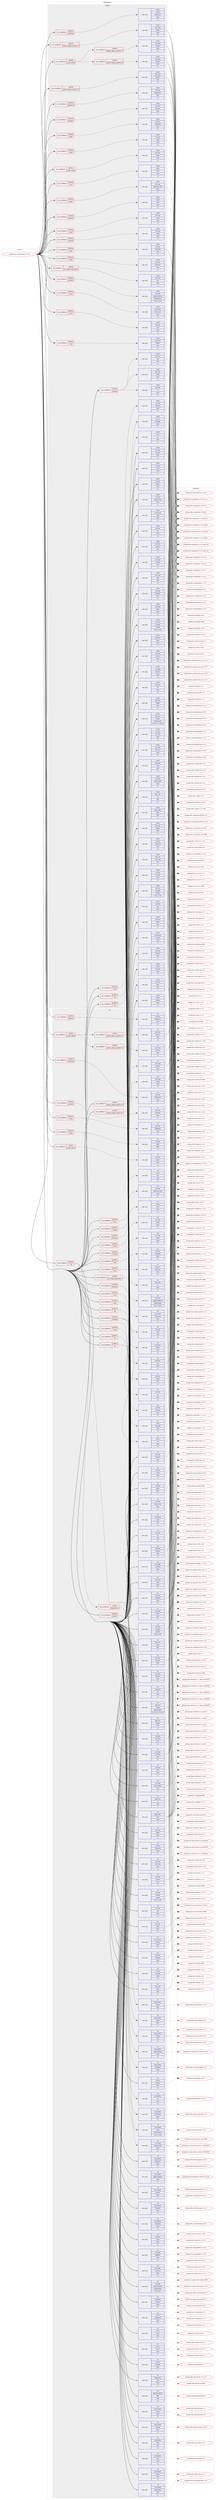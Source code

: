 digraph prolog {

# *************
# Graph options
# *************

newrank=true;
concentrate=true;
compound=true;
graph [rankdir=LR,fontname=Helvetica,fontsize=10,ranksep=1.5];#, ranksep=2.5, nodesep=0.2];
edge  [arrowhead=vee];
node  [fontname=Helvetica,fontsize=10];

# **********
# The ebuild
# **********

subgraph cluster_leftcol {
color=gray;
label=<<i>ebuild</i>>;
id [label="portage://sys-cluster/ceph-16.2.14-r1", color=red, width=4, href="../sys-cluster/ceph-16.2.14-r1.svg"];
}

# ****************
# The dependencies
# ****************

subgraph cluster_midcol {
color=gray;
label=<<i>dependencies</i>>;
subgraph cluster_compile {
fillcolor="#eeeeee";
style=filled;
label=<<i>compile</i>>;
subgraph cond114083 {
dependency429817 [label=<<TABLE BORDER="0" CELLBORDER="1" CELLSPACING="0" CELLPADDING="4"><TR><TD ROWSPAN="3" CELLPADDING="10">use_conditional</TD></TR><TR><TD>negative</TD></TR><TR><TD>jemalloc</TD></TR></TABLE>>, shape=none, color=red];
subgraph pack312792 {
dependency429818 [label=<<TABLE BORDER="0" CELLBORDER="1" CELLSPACING="0" CELLPADDING="4" WIDTH="220"><TR><TD ROWSPAN="6" CELLPADDING="30">pack_dep</TD></TR><TR><TD WIDTH="110">install</TD></TR><TR><TD>dev-util</TD></TR><TR><TD>google-perftools</TD></TR><TR><TD>greaterequal</TD></TR><TR><TD>[2.6.1,,,2.6.1]</TD></TR></TABLE>>, shape=none, color=blue];
}
dependency429817:e -> dependency429818:w [weight=20,style="dashed",arrowhead="vee"];
}
id:e -> dependency429817:w [weight=20,style="solid",arrowhead="vee"];
subgraph cond114084 {
dependency429819 [label=<<TABLE BORDER="0" CELLBORDER="1" CELLSPACING="0" CELLPADDING="4"><TR><TD ROWSPAN="3" CELLPADDING="10">use_conditional</TD></TR><TR><TD>negative</TD></TR><TR><TD>system-boost</TD></TR></TABLE>>, shape=none, color=red];
subgraph cond114085 {
dependency429820 [label=<<TABLE BORDER="0" CELLBORDER="1" CELLSPACING="0" CELLPADDING="4"><TR><TD ROWSPAN="3" CELLPADDING="10">use_conditional</TD></TR><TR><TD>positive</TD></TR><TR><TD>python_targets_python3_10</TD></TR></TABLE>>, shape=none, color=red];
subgraph pack312793 {
dependency429821 [label=<<TABLE BORDER="0" CELLBORDER="1" CELLSPACING="0" CELLPADDING="4" WIDTH="220"><TR><TD ROWSPAN="6" CELLPADDING="30">pack_dep</TD></TR><TR><TD WIDTH="110">install</TD></TR><TR><TD>dev-lang</TD></TR><TR><TD>python</TD></TR><TR><TD>none</TD></TR><TR><TD>[,,]</TD></TR></TABLE>>, shape=none, color=blue];
}
dependency429820:e -> dependency429821:w [weight=20,style="dashed",arrowhead="vee"];
}
dependency429819:e -> dependency429820:w [weight=20,style="dashed",arrowhead="vee"];
subgraph cond114086 {
dependency429822 [label=<<TABLE BORDER="0" CELLBORDER="1" CELLSPACING="0" CELLPADDING="4"><TR><TD ROWSPAN="3" CELLPADDING="10">use_conditional</TD></TR><TR><TD>positive</TD></TR><TR><TD>python_targets_python3_11</TD></TR></TABLE>>, shape=none, color=red];
subgraph pack312794 {
dependency429823 [label=<<TABLE BORDER="0" CELLBORDER="1" CELLSPACING="0" CELLPADDING="4" WIDTH="220"><TR><TD ROWSPAN="6" CELLPADDING="30">pack_dep</TD></TR><TR><TD WIDTH="110">install</TD></TR><TR><TD>dev-lang</TD></TR><TR><TD>python</TD></TR><TR><TD>none</TD></TR><TR><TD>[,,]</TD></TR></TABLE>>, shape=none, color=blue];
}
dependency429822:e -> dependency429823:w [weight=20,style="dashed",arrowhead="vee"];
}
dependency429819:e -> dependency429822:w [weight=20,style="dashed",arrowhead="vee"];
}
id:e -> dependency429819:w [weight=20,style="solid",arrowhead="vee"];
subgraph cond114087 {
dependency429824 [label=<<TABLE BORDER="0" CELLBORDER="1" CELLSPACING="0" CELLPADDING="4"><TR><TD ROWSPAN="3" CELLPADDING="10">use_conditional</TD></TR><TR><TD>positive</TD></TR><TR><TD>babeltrace</TD></TR></TABLE>>, shape=none, color=red];
subgraph pack312795 {
dependency429825 [label=<<TABLE BORDER="0" CELLBORDER="1" CELLSPACING="0" CELLPADDING="4" WIDTH="220"><TR><TD ROWSPAN="6" CELLPADDING="30">pack_dep</TD></TR><TR><TD WIDTH="110">install</TD></TR><TR><TD>dev-util</TD></TR><TR><TD>babeltrace</TD></TR><TR><TD>none</TD></TR><TR><TD>[,,]</TD></TR></TABLE>>, shape=none, color=blue];
}
dependency429824:e -> dependency429825:w [weight=20,style="dashed",arrowhead="vee"];
}
id:e -> dependency429824:w [weight=20,style="solid",arrowhead="vee"];
subgraph cond114088 {
dependency429826 [label=<<TABLE BORDER="0" CELLBORDER="1" CELLSPACING="0" CELLPADDING="4"><TR><TD ROWSPAN="3" CELLPADDING="10">use_conditional</TD></TR><TR><TD>positive</TD></TR><TR><TD>fuse</TD></TR></TABLE>>, shape=none, color=red];
subgraph pack312796 {
dependency429827 [label=<<TABLE BORDER="0" CELLBORDER="1" CELLSPACING="0" CELLPADDING="4" WIDTH="220"><TR><TD ROWSPAN="6" CELLPADDING="30">pack_dep</TD></TR><TR><TD WIDTH="110">install</TD></TR><TR><TD>sys-fs</TD></TR><TR><TD>fuse</TD></TR><TR><TD>none</TD></TR><TR><TD>[,,]</TD></TR></TABLE>>, shape=none, color=blue];
}
dependency429826:e -> dependency429827:w [weight=20,style="dashed",arrowhead="vee"];
}
id:e -> dependency429826:w [weight=20,style="solid",arrowhead="vee"];
subgraph cond114089 {
dependency429828 [label=<<TABLE BORDER="0" CELLBORDER="1" CELLSPACING="0" CELLPADDING="4"><TR><TD ROWSPAN="3" CELLPADDING="10">use_conditional</TD></TR><TR><TD>positive</TD></TR><TR><TD>jaeger</TD></TR></TABLE>>, shape=none, color=red];
subgraph pack312797 {
dependency429829 [label=<<TABLE BORDER="0" CELLBORDER="1" CELLSPACING="0" CELLPADDING="4" WIDTH="220"><TR><TD ROWSPAN="6" CELLPADDING="30">pack_dep</TD></TR><TR><TD WIDTH="110">install</TD></TR><TR><TD>dev-cpp</TD></TR><TR><TD>nlohmann_json</TD></TR><TR><TD>none</TD></TR><TR><TD>[,,]</TD></TR></TABLE>>, shape=none, color=blue];
}
dependency429828:e -> dependency429829:w [weight=20,style="dashed",arrowhead="vee"];
}
id:e -> dependency429828:w [weight=20,style="solid",arrowhead="vee"];
subgraph cond114090 {
dependency429830 [label=<<TABLE BORDER="0" CELLBORDER="1" CELLSPACING="0" CELLPADDING="4"><TR><TD ROWSPAN="3" CELLPADDING="10">use_conditional</TD></TR><TR><TD>positive</TD></TR><TR><TD>jemalloc</TD></TR></TABLE>>, shape=none, color=red];
subgraph pack312798 {
dependency429831 [label=<<TABLE BORDER="0" CELLBORDER="1" CELLSPACING="0" CELLPADDING="4" WIDTH="220"><TR><TD ROWSPAN="6" CELLPADDING="30">pack_dep</TD></TR><TR><TD WIDTH="110">install</TD></TR><TR><TD>dev-libs</TD></TR><TR><TD>jemalloc</TD></TR><TR><TD>none</TD></TR><TR><TD>[,,]</TD></TR></TABLE>>, shape=none, color=blue];
}
dependency429830:e -> dependency429831:w [weight=20,style="dashed",arrowhead="vee"];
}
id:e -> dependency429830:w [weight=20,style="solid",arrowhead="vee"];
subgraph cond114091 {
dependency429832 [label=<<TABLE BORDER="0" CELLBORDER="1" CELLSPACING="0" CELLPADDING="4"><TR><TD ROWSPAN="3" CELLPADDING="10">use_conditional</TD></TR><TR><TD>positive</TD></TR><TR><TD>kafka</TD></TR></TABLE>>, shape=none, color=red];
subgraph pack312799 {
dependency429833 [label=<<TABLE BORDER="0" CELLBORDER="1" CELLSPACING="0" CELLPADDING="4" WIDTH="220"><TR><TD ROWSPAN="6" CELLPADDING="30">pack_dep</TD></TR><TR><TD WIDTH="110">install</TD></TR><TR><TD>dev-libs</TD></TR><TR><TD>librdkafka</TD></TR><TR><TD>none</TD></TR><TR><TD>[,,]</TD></TR></TABLE>>, shape=none, color=blue];
}
dependency429832:e -> dependency429833:w [weight=20,style="dashed",arrowhead="vee"];
}
id:e -> dependency429832:w [weight=20,style="solid",arrowhead="vee"];
subgraph cond114092 {
dependency429834 [label=<<TABLE BORDER="0" CELLBORDER="1" CELLSPACING="0" CELLPADDING="4"><TR><TD ROWSPAN="3" CELLPADDING="10">use_conditional</TD></TR><TR><TD>positive</TD></TR><TR><TD>kerberos</TD></TR></TABLE>>, shape=none, color=red];
subgraph pack312800 {
dependency429835 [label=<<TABLE BORDER="0" CELLBORDER="1" CELLSPACING="0" CELLPADDING="4" WIDTH="220"><TR><TD ROWSPAN="6" CELLPADDING="30">pack_dep</TD></TR><TR><TD WIDTH="110">install</TD></TR><TR><TD>virtual</TD></TR><TR><TD>krb5</TD></TR><TR><TD>none</TD></TR><TR><TD>[,,]</TD></TR></TABLE>>, shape=none, color=blue];
}
dependency429834:e -> dependency429835:w [weight=20,style="dashed",arrowhead="vee"];
}
id:e -> dependency429834:w [weight=20,style="solid",arrowhead="vee"];
subgraph cond114093 {
dependency429836 [label=<<TABLE BORDER="0" CELLBORDER="1" CELLSPACING="0" CELLPADDING="4"><TR><TD ROWSPAN="3" CELLPADDING="10">use_conditional</TD></TR><TR><TD>positive</TD></TR><TR><TD>ldap</TD></TR></TABLE>>, shape=none, color=red];
subgraph pack312801 {
dependency429837 [label=<<TABLE BORDER="0" CELLBORDER="1" CELLSPACING="0" CELLPADDING="4" WIDTH="220"><TR><TD ROWSPAN="6" CELLPADDING="30">pack_dep</TD></TR><TR><TD WIDTH="110">install</TD></TR><TR><TD>net-nds</TD></TR><TR><TD>openldap</TD></TR><TR><TD>none</TD></TR><TR><TD>[,,]</TD></TR></TABLE>>, shape=none, color=blue];
}
dependency429836:e -> dependency429837:w [weight=20,style="dashed",arrowhead="vee"];
}
id:e -> dependency429836:w [weight=20,style="solid",arrowhead="vee"];
subgraph cond114094 {
dependency429838 [label=<<TABLE BORDER="0" CELLBORDER="1" CELLSPACING="0" CELLPADDING="4"><TR><TD ROWSPAN="3" CELLPADDING="10">use_conditional</TD></TR><TR><TD>positive</TD></TR><TR><TD>lttng</TD></TR></TABLE>>, shape=none, color=red];
subgraph pack312802 {
dependency429839 [label=<<TABLE BORDER="0" CELLBORDER="1" CELLSPACING="0" CELLPADDING="4" WIDTH="220"><TR><TD ROWSPAN="6" CELLPADDING="30">pack_dep</TD></TR><TR><TD WIDTH="110">install</TD></TR><TR><TD>dev-util</TD></TR><TR><TD>lttng-ust</TD></TR><TR><TD>none</TD></TR><TR><TD>[,,]</TD></TR></TABLE>>, shape=none, color=blue];
}
dependency429838:e -> dependency429839:w [weight=20,style="dashed",arrowhead="vee"];
}
id:e -> dependency429838:w [weight=20,style="solid",arrowhead="vee"];
subgraph cond114095 {
dependency429840 [label=<<TABLE BORDER="0" CELLBORDER="1" CELLSPACING="0" CELLPADDING="4"><TR><TD ROWSPAN="3" CELLPADDING="10">use_conditional</TD></TR><TR><TD>positive</TD></TR><TR><TD>lua_single_target_lua5-3</TD></TR></TABLE>>, shape=none, color=red];
subgraph pack312803 {
dependency429841 [label=<<TABLE BORDER="0" CELLBORDER="1" CELLSPACING="0" CELLPADDING="4" WIDTH="220"><TR><TD ROWSPAN="6" CELLPADDING="30">pack_dep</TD></TR><TR><TD WIDTH="110">install</TD></TR><TR><TD>dev-lang</TD></TR><TR><TD>lua</TD></TR><TR><TD>none</TD></TR><TR><TD>[,,]</TD></TR></TABLE>>, shape=none, color=blue];
}
dependency429840:e -> dependency429841:w [weight=20,style="dashed",arrowhead="vee"];
}
id:e -> dependency429840:w [weight=20,style="solid",arrowhead="vee"];
subgraph cond114096 {
dependency429842 [label=<<TABLE BORDER="0" CELLBORDER="1" CELLSPACING="0" CELLPADDING="4"><TR><TD ROWSPAN="3" CELLPADDING="10">use_conditional</TD></TR><TR><TD>positive</TD></TR><TR><TD>pmdk</TD></TR></TABLE>>, shape=none, color=red];
subgraph pack312804 {
dependency429843 [label=<<TABLE BORDER="0" CELLBORDER="1" CELLSPACING="0" CELLPADDING="4" WIDTH="220"><TR><TD ROWSPAN="6" CELLPADDING="30">pack_dep</TD></TR><TR><TD WIDTH="110">install</TD></TR><TR><TD>dev-libs</TD></TR><TR><TD>pmdk</TD></TR><TR><TD>none</TD></TR><TR><TD>[,,]</TD></TR></TABLE>>, shape=none, color=blue];
}
dependency429842:e -> dependency429843:w [weight=20,style="dashed",arrowhead="vee"];
}
id:e -> dependency429842:w [weight=20,style="solid",arrowhead="vee"];
subgraph cond114097 {
dependency429844 [label=<<TABLE BORDER="0" CELLBORDER="1" CELLSPACING="0" CELLPADDING="4"><TR><TD ROWSPAN="3" CELLPADDING="10">use_conditional</TD></TR><TR><TD>positive</TD></TR><TR><TD>python_targets_python3_10</TD></TR></TABLE>>, shape=none, color=red];
subgraph pack312805 {
dependency429845 [label=<<TABLE BORDER="0" CELLBORDER="1" CELLSPACING="0" CELLPADDING="4" WIDTH="220"><TR><TD ROWSPAN="6" CELLPADDING="30">pack_dep</TD></TR><TR><TD WIDTH="110">install</TD></TR><TR><TD>dev-lang</TD></TR><TR><TD>python</TD></TR><TR><TD>none</TD></TR><TR><TD>[,,]</TD></TR></TABLE>>, shape=none, color=blue];
}
dependency429844:e -> dependency429845:w [weight=20,style="dashed",arrowhead="vee"];
}
id:e -> dependency429844:w [weight=20,style="solid",arrowhead="vee"];
subgraph cond114098 {
dependency429846 [label=<<TABLE BORDER="0" CELLBORDER="1" CELLSPACING="0" CELLPADDING="4"><TR><TD ROWSPAN="3" CELLPADDING="10">use_conditional</TD></TR><TR><TD>positive</TD></TR><TR><TD>python_targets_python3_11</TD></TR></TABLE>>, shape=none, color=red];
subgraph pack312806 {
dependency429847 [label=<<TABLE BORDER="0" CELLBORDER="1" CELLSPACING="0" CELLPADDING="4" WIDTH="220"><TR><TD ROWSPAN="6" CELLPADDING="30">pack_dep</TD></TR><TR><TD WIDTH="110">install</TD></TR><TR><TD>dev-lang</TD></TR><TR><TD>python</TD></TR><TR><TD>none</TD></TR><TR><TD>[,,]</TD></TR></TABLE>>, shape=none, color=blue];
}
dependency429846:e -> dependency429847:w [weight=20,style="dashed",arrowhead="vee"];
}
id:e -> dependency429846:w [weight=20,style="solid",arrowhead="vee"];
subgraph cond114099 {
dependency429848 [label=<<TABLE BORDER="0" CELLBORDER="1" CELLSPACING="0" CELLPADDING="4"><TR><TD ROWSPAN="3" CELLPADDING="10">use_conditional</TD></TR><TR><TD>positive</TD></TR><TR><TD>rabbitmq</TD></TR></TABLE>>, shape=none, color=red];
subgraph pack312807 {
dependency429849 [label=<<TABLE BORDER="0" CELLBORDER="1" CELLSPACING="0" CELLPADDING="4" WIDTH="220"><TR><TD ROWSPAN="6" CELLPADDING="30">pack_dep</TD></TR><TR><TD WIDTH="110">install</TD></TR><TR><TD>net-libs</TD></TR><TR><TD>rabbitmq-c</TD></TR><TR><TD>none</TD></TR><TR><TD>[,,]</TD></TR></TABLE>>, shape=none, color=blue];
}
dependency429848:e -> dependency429849:w [weight=20,style="dashed",arrowhead="vee"];
}
id:e -> dependency429848:w [weight=20,style="solid",arrowhead="vee"];
subgraph cond114100 {
dependency429850 [label=<<TABLE BORDER="0" CELLBORDER="1" CELLSPACING="0" CELLPADDING="4"><TR><TD ROWSPAN="3" CELLPADDING="10">use_conditional</TD></TR><TR><TD>positive</TD></TR><TR><TD>radosgw</TD></TR></TABLE>>, shape=none, color=red];
subgraph pack312808 {
dependency429851 [label=<<TABLE BORDER="0" CELLBORDER="1" CELLSPACING="0" CELLPADDING="4" WIDTH="220"><TR><TD ROWSPAN="6" CELLPADDING="30">pack_dep</TD></TR><TR><TD WIDTH="110">install</TD></TR><TR><TD>dev-libs</TD></TR><TR><TD>icu</TD></TR><TR><TD>none</TD></TR><TR><TD>[,,]</TD></TR></TABLE>>, shape=none, color=blue];
}
dependency429850:e -> dependency429851:w [weight=20,style="dashed",arrowhead="vee"];
subgraph pack312809 {
dependency429852 [label=<<TABLE BORDER="0" CELLBORDER="1" CELLSPACING="0" CELLPADDING="4" WIDTH="220"><TR><TD ROWSPAN="6" CELLPADDING="30">pack_dep</TD></TR><TR><TD WIDTH="110">install</TD></TR><TR><TD>dev-libs</TD></TR><TR><TD>expat</TD></TR><TR><TD>none</TD></TR><TR><TD>[,,]</TD></TR></TABLE>>, shape=none, color=blue];
}
dependency429850:e -> dependency429852:w [weight=20,style="dashed",arrowhead="vee"];
subgraph pack312810 {
dependency429853 [label=<<TABLE BORDER="0" CELLBORDER="1" CELLSPACING="0" CELLPADDING="4" WIDTH="220"><TR><TD ROWSPAN="6" CELLPADDING="30">pack_dep</TD></TR><TR><TD WIDTH="110">install</TD></TR><TR><TD>net-misc</TD></TR><TR><TD>curl</TD></TR><TR><TD>none</TD></TR><TR><TD>[,,]</TD></TR></TABLE>>, shape=none, color=blue];
}
dependency429850:e -> dependency429853:w [weight=20,style="dashed",arrowhead="vee"];
}
id:e -> dependency429850:w [weight=20,style="solid",arrowhead="vee"];
subgraph cond114101 {
dependency429854 [label=<<TABLE BORDER="0" CELLBORDER="1" CELLSPACING="0" CELLPADDING="4"><TR><TD ROWSPAN="3" CELLPADDING="10">use_conditional</TD></TR><TR><TD>positive</TD></TR><TR><TD>rbd-rwl</TD></TR></TABLE>>, shape=none, color=red];
subgraph pack312811 {
dependency429855 [label=<<TABLE BORDER="0" CELLBORDER="1" CELLSPACING="0" CELLPADDING="4" WIDTH="220"><TR><TD ROWSPAN="6" CELLPADDING="30">pack_dep</TD></TR><TR><TD WIDTH="110">install</TD></TR><TR><TD>dev-libs</TD></TR><TR><TD>pmdk</TD></TR><TR><TD>none</TD></TR><TR><TD>[,,]</TD></TR></TABLE>>, shape=none, color=blue];
}
dependency429854:e -> dependency429855:w [weight=20,style="dashed",arrowhead="vee"];
}
id:e -> dependency429854:w [weight=20,style="solid",arrowhead="vee"];
subgraph cond114102 {
dependency429856 [label=<<TABLE BORDER="0" CELLBORDER="1" CELLSPACING="0" CELLPADDING="4"><TR><TD ROWSPAN="3" CELLPADDING="10">use_conditional</TD></TR><TR><TD>positive</TD></TR><TR><TD>rdma</TD></TR></TABLE>>, shape=none, color=red];
subgraph pack312812 {
dependency429857 [label=<<TABLE BORDER="0" CELLBORDER="1" CELLSPACING="0" CELLPADDING="4" WIDTH="220"><TR><TD ROWSPAN="6" CELLPADDING="30">pack_dep</TD></TR><TR><TD WIDTH="110">install</TD></TR><TR><TD>sys-cluster</TD></TR><TR><TD>rdma-core</TD></TR><TR><TD>none</TD></TR><TR><TD>[,,]</TD></TR></TABLE>>, shape=none, color=blue];
}
dependency429856:e -> dependency429857:w [weight=20,style="dashed",arrowhead="vee"];
}
id:e -> dependency429856:w [weight=20,style="solid",arrowhead="vee"];
subgraph cond114103 {
dependency429858 [label=<<TABLE BORDER="0" CELLBORDER="1" CELLSPACING="0" CELLPADDING="4"><TR><TD ROWSPAN="3" CELLPADDING="10">use_conditional</TD></TR><TR><TD>positive</TD></TR><TR><TD>spdk</TD></TR></TABLE>>, shape=none, color=red];
subgraph pack312813 {
dependency429859 [label=<<TABLE BORDER="0" CELLBORDER="1" CELLSPACING="0" CELLPADDING="4" WIDTH="220"><TR><TD ROWSPAN="6" CELLPADDING="30">pack_dep</TD></TR><TR><TD WIDTH="110">install</TD></TR><TR><TD>dev-util</TD></TR><TR><TD>cunit</TD></TR><TR><TD>none</TD></TR><TR><TD>[,,]</TD></TR></TABLE>>, shape=none, color=blue];
}
dependency429858:e -> dependency429859:w [weight=20,style="dashed",arrowhead="vee"];
}
id:e -> dependency429858:w [weight=20,style="solid",arrowhead="vee"];
subgraph cond114104 {
dependency429860 [label=<<TABLE BORDER="0" CELLBORDER="1" CELLSPACING="0" CELLPADDING="4"><TR><TD ROWSPAN="3" CELLPADDING="10">use_conditional</TD></TR><TR><TD>positive</TD></TR><TR><TD>sqlite</TD></TR></TABLE>>, shape=none, color=red];
subgraph pack312814 {
dependency429861 [label=<<TABLE BORDER="0" CELLBORDER="1" CELLSPACING="0" CELLPADDING="4" WIDTH="220"><TR><TD ROWSPAN="6" CELLPADDING="30">pack_dep</TD></TR><TR><TD WIDTH="110">install</TD></TR><TR><TD>dev-db</TD></TR><TR><TD>sqlite</TD></TR><TR><TD>none</TD></TR><TR><TD>[,,]</TD></TR></TABLE>>, shape=none, color=blue];
}
dependency429860:e -> dependency429861:w [weight=20,style="dashed",arrowhead="vee"];
}
id:e -> dependency429860:w [weight=20,style="solid",arrowhead="vee"];
subgraph cond114105 {
dependency429862 [label=<<TABLE BORDER="0" CELLBORDER="1" CELLSPACING="0" CELLPADDING="4"><TR><TD ROWSPAN="3" CELLPADDING="10">use_conditional</TD></TR><TR><TD>positive</TD></TR><TR><TD>system-boost</TD></TR></TABLE>>, shape=none, color=red];
subgraph pack312815 {
dependency429863 [label=<<TABLE BORDER="0" CELLBORDER="1" CELLSPACING="0" CELLPADDING="4" WIDTH="220"><TR><TD ROWSPAN="6" CELLPADDING="30">pack_dep</TD></TR><TR><TD WIDTH="110">install</TD></TR><TR><TD>dev-libs</TD></TR><TR><TD>boost</TD></TR><TR><TD>none</TD></TR><TR><TD>[,,]</TD></TR></TABLE>>, shape=none, color=blue];
}
dependency429862:e -> dependency429863:w [weight=20,style="dashed",arrowhead="vee"];
}
id:e -> dependency429862:w [weight=20,style="solid",arrowhead="vee"];
subgraph cond114106 {
dependency429864 [label=<<TABLE BORDER="0" CELLBORDER="1" CELLSPACING="0" CELLPADDING="4"><TR><TD ROWSPAN="3" CELLPADDING="10">use_conditional</TD></TR><TR><TD>positive</TD></TR><TR><TD>uring</TD></TR></TABLE>>, shape=none, color=red];
subgraph pack312816 {
dependency429865 [label=<<TABLE BORDER="0" CELLBORDER="1" CELLSPACING="0" CELLPADDING="4" WIDTH="220"><TR><TD ROWSPAN="6" CELLPADDING="30">pack_dep</TD></TR><TR><TD WIDTH="110">install</TD></TR><TR><TD>sys-libs</TD></TR><TR><TD>liburing</TD></TR><TR><TD>none</TD></TR><TR><TD>[,,]</TD></TR></TABLE>>, shape=none, color=blue];
}
dependency429864:e -> dependency429865:w [weight=20,style="dashed",arrowhead="vee"];
}
id:e -> dependency429864:w [weight=20,style="solid",arrowhead="vee"];
subgraph cond114107 {
dependency429866 [label=<<TABLE BORDER="0" CELLBORDER="1" CELLSPACING="0" CELLPADDING="4"><TR><TD ROWSPAN="3" CELLPADDING="10">use_conditional</TD></TR><TR><TD>positive</TD></TR><TR><TD>xfs</TD></TR></TABLE>>, shape=none, color=red];
subgraph pack312817 {
dependency429867 [label=<<TABLE BORDER="0" CELLBORDER="1" CELLSPACING="0" CELLPADDING="4" WIDTH="220"><TR><TD ROWSPAN="6" CELLPADDING="30">pack_dep</TD></TR><TR><TD WIDTH="110">install</TD></TR><TR><TD>sys-fs</TD></TR><TR><TD>xfsprogs</TD></TR><TR><TD>none</TD></TR><TR><TD>[,,]</TD></TR></TABLE>>, shape=none, color=blue];
}
dependency429866:e -> dependency429867:w [weight=20,style="dashed",arrowhead="vee"];
}
id:e -> dependency429866:w [weight=20,style="solid",arrowhead="vee"];
subgraph cond114108 {
dependency429868 [label=<<TABLE BORDER="0" CELLBORDER="1" CELLSPACING="0" CELLPADDING="4"><TR><TD ROWSPAN="3" CELLPADDING="10">use_conditional</TD></TR><TR><TD>positive</TD></TR><TR><TD>zbd</TD></TR></TABLE>>, shape=none, color=red];
subgraph pack312818 {
dependency429869 [label=<<TABLE BORDER="0" CELLBORDER="1" CELLSPACING="0" CELLPADDING="4" WIDTH="220"><TR><TD ROWSPAN="6" CELLPADDING="30">pack_dep</TD></TR><TR><TD WIDTH="110">install</TD></TR><TR><TD>sys-block</TD></TR><TR><TD>libzbd</TD></TR><TR><TD>none</TD></TR><TR><TD>[,,]</TD></TR></TABLE>>, shape=none, color=blue];
}
dependency429868:e -> dependency429869:w [weight=20,style="dashed",arrowhead="vee"];
}
id:e -> dependency429868:w [weight=20,style="solid",arrowhead="vee"];
subgraph cond114109 {
dependency429870 [label=<<TABLE BORDER="0" CELLBORDER="1" CELLSPACING="0" CELLPADDING="4"><TR><TD ROWSPAN="3" CELLPADDING="10">use_conditional</TD></TR><TR><TD>positive</TD></TR><TR><TD>zfs</TD></TR></TABLE>>, shape=none, color=red];
subgraph pack312819 {
dependency429871 [label=<<TABLE BORDER="0" CELLBORDER="1" CELLSPACING="0" CELLPADDING="4" WIDTH="220"><TR><TD ROWSPAN="6" CELLPADDING="30">pack_dep</TD></TR><TR><TD WIDTH="110">install</TD></TR><TR><TD>sys-fs</TD></TR><TR><TD>zfs</TD></TR><TR><TD>none</TD></TR><TR><TD>[,,]</TD></TR></TABLE>>, shape=none, color=blue];
}
dependency429870:e -> dependency429871:w [weight=20,style="dashed",arrowhead="vee"];
}
id:e -> dependency429870:w [weight=20,style="solid",arrowhead="vee"];
subgraph pack312820 {
dependency429872 [label=<<TABLE BORDER="0" CELLBORDER="1" CELLSPACING="0" CELLPADDING="4" WIDTH="220"><TR><TD ROWSPAN="6" CELLPADDING="30">pack_dep</TD></TR><TR><TD WIDTH="110">install</TD></TR><TR><TD>acct-group</TD></TR><TR><TD>ceph</TD></TR><TR><TD>none</TD></TR><TR><TD>[,,]</TD></TR></TABLE>>, shape=none, color=blue];
}
id:e -> dependency429872:w [weight=20,style="solid",arrowhead="vee"];
subgraph pack312821 {
dependency429873 [label=<<TABLE BORDER="0" CELLBORDER="1" CELLSPACING="0" CELLPADDING="4" WIDTH="220"><TR><TD ROWSPAN="6" CELLPADDING="30">pack_dep</TD></TR><TR><TD WIDTH="110">install</TD></TR><TR><TD>acct-user</TD></TR><TR><TD>ceph</TD></TR><TR><TD>none</TD></TR><TR><TD>[,,]</TD></TR></TABLE>>, shape=none, color=blue];
}
id:e -> dependency429873:w [weight=20,style="solid",arrowhead="vee"];
subgraph pack312822 {
dependency429874 [label=<<TABLE BORDER="0" CELLBORDER="1" CELLSPACING="0" CELLPADDING="4" WIDTH="220"><TR><TD ROWSPAN="6" CELLPADDING="30">pack_dep</TD></TR><TR><TD WIDTH="110">install</TD></TR><TR><TD>app-arch</TD></TR><TR><TD>bzip2</TD></TR><TR><TD>none</TD></TR><TR><TD>[,,]</TD></TR></TABLE>>, shape=none, color=blue];
}
id:e -> dependency429874:w [weight=20,style="solid",arrowhead="vee"];
subgraph pack312823 {
dependency429875 [label=<<TABLE BORDER="0" CELLBORDER="1" CELLSPACING="0" CELLPADDING="4" WIDTH="220"><TR><TD ROWSPAN="6" CELLPADDING="30">pack_dep</TD></TR><TR><TD WIDTH="110">install</TD></TR><TR><TD>app-arch</TD></TR><TR><TD>lz4</TD></TR><TR><TD>none</TD></TR><TR><TD>[,,]</TD></TR></TABLE>>, shape=none, color=blue];
}
id:e -> dependency429875:w [weight=20,style="solid",arrowhead="vee"];
subgraph pack312824 {
dependency429876 [label=<<TABLE BORDER="0" CELLBORDER="1" CELLSPACING="0" CELLPADDING="4" WIDTH="220"><TR><TD ROWSPAN="6" CELLPADDING="30">pack_dep</TD></TR><TR><TD WIDTH="110">install</TD></TR><TR><TD>app-arch</TD></TR><TR><TD>snappy</TD></TR><TR><TD>greaterequal</TD></TR><TR><TD>[1.1.9,,-r1,1.1.9-r1]</TD></TR></TABLE>>, shape=none, color=blue];
}
id:e -> dependency429876:w [weight=20,style="solid",arrowhead="vee"];
subgraph pack312825 {
dependency429877 [label=<<TABLE BORDER="0" CELLBORDER="1" CELLSPACING="0" CELLPADDING="4" WIDTH="220"><TR><TD ROWSPAN="6" CELLPADDING="30">pack_dep</TD></TR><TR><TD WIDTH="110">install</TD></TR><TR><TD>app-arch</TD></TR><TR><TD>snappy</TD></TR><TR><TD>none</TD></TR><TR><TD>[,,]</TD></TR></TABLE>>, shape=none, color=blue];
}
id:e -> dependency429877:w [weight=20,style="solid",arrowhead="vee"];
subgraph pack312826 {
dependency429878 [label=<<TABLE BORDER="0" CELLBORDER="1" CELLSPACING="0" CELLPADDING="4" WIDTH="220"><TR><TD ROWSPAN="6" CELLPADDING="30">pack_dep</TD></TR><TR><TD WIDTH="110">install</TD></TR><TR><TD>app-arch</TD></TR><TR><TD>zstd</TD></TR><TR><TD>none</TD></TR><TR><TD>[,,]</TD></TR></TABLE>>, shape=none, color=blue];
}
id:e -> dependency429878:w [weight=20,style="solid",arrowhead="vee"];
subgraph pack312827 {
dependency429879 [label=<<TABLE BORDER="0" CELLBORDER="1" CELLSPACING="0" CELLPADDING="4" WIDTH="220"><TR><TD ROWSPAN="6" CELLPADDING="30">pack_dep</TD></TR><TR><TD WIDTH="110">install</TD></TR><TR><TD>app-misc</TD></TR><TR><TD>jq</TD></TR><TR><TD>none</TD></TR><TR><TD>[,,]</TD></TR></TABLE>>, shape=none, color=blue];
}
id:e -> dependency429879:w [weight=20,style="solid",arrowhead="vee"];
subgraph pack312828 {
dependency429880 [label=<<TABLE BORDER="0" CELLBORDER="1" CELLSPACING="0" CELLPADDING="4" WIDTH="220"><TR><TD ROWSPAN="6" CELLPADDING="30">pack_dep</TD></TR><TR><TD WIDTH="110">install</TD></TR><TR><TD>app-shells</TD></TR><TR><TD>bash</TD></TR><TR><TD>none</TD></TR><TR><TD>[,,]</TD></TR></TABLE>>, shape=none, color=blue];
}
id:e -> dependency429880:w [weight=20,style="solid",arrowhead="vee"];
subgraph pack312829 {
dependency429881 [label=<<TABLE BORDER="0" CELLBORDER="1" CELLSPACING="0" CELLPADDING="4" WIDTH="220"><TR><TD ROWSPAN="6" CELLPADDING="30">pack_dep</TD></TR><TR><TD WIDTH="110">install</TD></TR><TR><TD>dev-cpp</TD></TR><TR><TD>gflags</TD></TR><TR><TD>none</TD></TR><TR><TD>[,,]</TD></TR></TABLE>>, shape=none, color=blue];
}
id:e -> dependency429881:w [weight=20,style="solid",arrowhead="vee"];
subgraph pack312830 {
dependency429882 [label=<<TABLE BORDER="0" CELLBORDER="1" CELLSPACING="0" CELLPADDING="4" WIDTH="220"><TR><TD ROWSPAN="6" CELLPADDING="30">pack_dep</TD></TR><TR><TD WIDTH="110">install</TD></TR><TR><TD>dev-cpp</TD></TR><TR><TD>yaml-cpp</TD></TR><TR><TD>none</TD></TR><TR><TD>[,,]</TD></TR></TABLE>>, shape=none, color=blue];
}
id:e -> dependency429882:w [weight=20,style="solid",arrowhead="vee"];
subgraph pack312831 {
dependency429883 [label=<<TABLE BORDER="0" CELLBORDER="1" CELLSPACING="0" CELLPADDING="4" WIDTH="220"><TR><TD ROWSPAN="6" CELLPADDING="30">pack_dep</TD></TR><TR><TD WIDTH="110">install</TD></TR><TR><TD>dev-libs</TD></TR><TR><TD>leveldb</TD></TR><TR><TD>smaller</TD></TR><TR><TD>[1.23,,,1.23]</TD></TR></TABLE>>, shape=none, color=blue];
}
id:e -> dependency429883:w [weight=20,style="solid",arrowhead="vee"];
subgraph pack312832 {
dependency429884 [label=<<TABLE BORDER="0" CELLBORDER="1" CELLSPACING="0" CELLPADDING="4" WIDTH="220"><TR><TD ROWSPAN="6" CELLPADDING="30">pack_dep</TD></TR><TR><TD WIDTH="110">install</TD></TR><TR><TD>dev-libs</TD></TR><TR><TD>libaio</TD></TR><TR><TD>none</TD></TR><TR><TD>[,,]</TD></TR></TABLE>>, shape=none, color=blue];
}
id:e -> dependency429884:w [weight=20,style="solid",arrowhead="vee"];
subgraph pack312833 {
dependency429885 [label=<<TABLE BORDER="0" CELLBORDER="1" CELLSPACING="0" CELLPADDING="4" WIDTH="220"><TR><TD ROWSPAN="6" CELLPADDING="30">pack_dep</TD></TR><TR><TD WIDTH="110">install</TD></TR><TR><TD>dev-libs</TD></TR><TR><TD>libevent</TD></TR><TR><TD>none</TD></TR><TR><TD>[,,]</TD></TR></TABLE>>, shape=none, color=blue];
}
id:e -> dependency429885:w [weight=20,style="solid",arrowhead="vee"];
subgraph pack312834 {
dependency429886 [label=<<TABLE BORDER="0" CELLBORDER="1" CELLSPACING="0" CELLPADDING="4" WIDTH="220"><TR><TD ROWSPAN="6" CELLPADDING="30">pack_dep</TD></TR><TR><TD WIDTH="110">install</TD></TR><TR><TD>dev-libs</TD></TR><TR><TD>libnl</TD></TR><TR><TD>none</TD></TR><TR><TD>[,,]</TD></TR></TABLE>>, shape=none, color=blue];
}
id:e -> dependency429886:w [weight=20,style="solid",arrowhead="vee"];
subgraph pack312835 {
dependency429887 [label=<<TABLE BORDER="0" CELLBORDER="1" CELLSPACING="0" CELLPADDING="4" WIDTH="220"><TR><TD ROWSPAN="6" CELLPADDING="30">pack_dep</TD></TR><TR><TD WIDTH="110">install</TD></TR><TR><TD>dev-libs</TD></TR><TR><TD>libxml2</TD></TR><TR><TD>none</TD></TR><TR><TD>[,,]</TD></TR></TABLE>>, shape=none, color=blue];
}
id:e -> dependency429887:w [weight=20,style="solid",arrowhead="vee"];
subgraph pack312836 {
dependency429888 [label=<<TABLE BORDER="0" CELLBORDER="1" CELLSPACING="0" CELLPADDING="4" WIDTH="220"><TR><TD ROWSPAN="6" CELLPADDING="30">pack_dep</TD></TR><TR><TD WIDTH="110">install</TD></TR><TR><TD>dev-libs</TD></TR><TR><TD>nss</TD></TR><TR><TD>none</TD></TR><TR><TD>[,,]</TD></TR></TABLE>>, shape=none, color=blue];
}
id:e -> dependency429888:w [weight=20,style="solid",arrowhead="vee"];
subgraph pack312837 {
dependency429889 [label=<<TABLE BORDER="0" CELLBORDER="1" CELLSPACING="0" CELLPADDING="4" WIDTH="220"><TR><TD ROWSPAN="6" CELLPADDING="30">pack_dep</TD></TR><TR><TD WIDTH="110">install</TD></TR><TR><TD>dev-libs</TD></TR><TR><TD>openssl</TD></TR><TR><TD>none</TD></TR><TR><TD>[,,]</TD></TR></TABLE>>, shape=none, color=blue];
}
id:e -> dependency429889:w [weight=20,style="solid",arrowhead="vee"];
subgraph pack312838 {
dependency429890 [label=<<TABLE BORDER="0" CELLBORDER="1" CELLSPACING="0" CELLPADDING="4" WIDTH="220"><TR><TD ROWSPAN="6" CELLPADDING="30">pack_dep</TD></TR><TR><TD WIDTH="110">install</TD></TR><TR><TD>dev-libs</TD></TR><TR><TD>protobuf</TD></TR><TR><TD>none</TD></TR><TR><TD>[,,]</TD></TR></TABLE>>, shape=none, color=blue];
}
id:e -> dependency429890:w [weight=20,style="solid",arrowhead="vee"];
subgraph pack312839 {
dependency429891 [label=<<TABLE BORDER="0" CELLBORDER="1" CELLSPACING="0" CELLPADDING="4" WIDTH="220"><TR><TD ROWSPAN="6" CELLPADDING="30">pack_dep</TD></TR><TR><TD WIDTH="110">install</TD></TR><TR><TD>dev-libs</TD></TR><TR><TD>rocksdb</TD></TR><TR><TD>smaller</TD></TR><TR><TD>[6.15,,,6.15]</TD></TR></TABLE>>, shape=none, color=blue];
}
id:e -> dependency429891:w [weight=20,style="solid",arrowhead="vee"];
subgraph pack312840 {
dependency429892 [label=<<TABLE BORDER="0" CELLBORDER="1" CELLSPACING="0" CELLPADDING="4" WIDTH="220"><TR><TD ROWSPAN="6" CELLPADDING="30">pack_dep</TD></TR><TR><TD WIDTH="110">install</TD></TR><TR><TD>dev-libs</TD></TR><TR><TD>xmlsec</TD></TR><TR><TD>none</TD></TR><TR><TD>[,,]</TD></TR></TABLE>>, shape=none, color=blue];
}
id:e -> dependency429892:w [weight=20,style="solid",arrowhead="vee"];
subgraph pack312841 {
dependency429893 [label=<<TABLE BORDER="0" CELLBORDER="1" CELLSPACING="0" CELLPADDING="4" WIDTH="220"><TR><TD ROWSPAN="6" CELLPADDING="30">pack_dep</TD></TR><TR><TD WIDTH="110">install</TD></TR><TR><TD>net-dns</TD></TR><TR><TD>c-ares</TD></TR><TR><TD>none</TD></TR><TR><TD>[,,]</TD></TR></TABLE>>, shape=none, color=blue];
}
id:e -> dependency429893:w [weight=20,style="solid",arrowhead="vee"];
subgraph pack312842 {
dependency429894 [label=<<TABLE BORDER="0" CELLBORDER="1" CELLSPACING="0" CELLPADDING="4" WIDTH="220"><TR><TD ROWSPAN="6" CELLPADDING="30">pack_dep</TD></TR><TR><TD WIDTH="110">install</TD></TR><TR><TD>net-libs</TD></TR><TR><TD>gnutls</TD></TR><TR><TD>none</TD></TR><TR><TD>[,,]</TD></TR></TABLE>>, shape=none, color=blue];
}
id:e -> dependency429894:w [weight=20,style="solid",arrowhead="vee"];
subgraph pack312843 {
dependency429895 [label=<<TABLE BORDER="0" CELLBORDER="1" CELLSPACING="0" CELLPADDING="4" WIDTH="220"><TR><TD ROWSPAN="6" CELLPADDING="30">pack_dep</TD></TR><TR><TD WIDTH="110">install</TD></TR><TR><TD>sys-apps</TD></TR><TR><TD>coreutils</TD></TR><TR><TD>none</TD></TR><TR><TD>[,,]</TD></TR></TABLE>>, shape=none, color=blue];
}
id:e -> dependency429895:w [weight=20,style="solid",arrowhead="vee"];
subgraph pack312844 {
dependency429896 [label=<<TABLE BORDER="0" CELLBORDER="1" CELLSPACING="0" CELLPADDING="4" WIDTH="220"><TR><TD ROWSPAN="6" CELLPADDING="30">pack_dep</TD></TR><TR><TD WIDTH="110">install</TD></TR><TR><TD>sys-apps</TD></TR><TR><TD>hwloc</TD></TR><TR><TD>none</TD></TR><TR><TD>[,,]</TD></TR></TABLE>>, shape=none, color=blue];
}
id:e -> dependency429896:w [weight=20,style="solid",arrowhead="vee"];
subgraph pack312845 {
dependency429897 [label=<<TABLE BORDER="0" CELLBORDER="1" CELLSPACING="0" CELLPADDING="4" WIDTH="220"><TR><TD ROWSPAN="6" CELLPADDING="30">pack_dep</TD></TR><TR><TD WIDTH="110">install</TD></TR><TR><TD>sys-apps</TD></TR><TR><TD>keyutils</TD></TR><TR><TD>none</TD></TR><TR><TD>[,,]</TD></TR></TABLE>>, shape=none, color=blue];
}
id:e -> dependency429897:w [weight=20,style="solid",arrowhead="vee"];
subgraph pack312846 {
dependency429898 [label=<<TABLE BORDER="0" CELLBORDER="1" CELLSPACING="0" CELLPADDING="4" WIDTH="220"><TR><TD ROWSPAN="6" CELLPADDING="30">pack_dep</TD></TR><TR><TD WIDTH="110">install</TD></TR><TR><TD>sys-apps</TD></TR><TR><TD>util-linux</TD></TR><TR><TD>none</TD></TR><TR><TD>[,,]</TD></TR></TABLE>>, shape=none, color=blue];
}
id:e -> dependency429898:w [weight=20,style="solid",arrowhead="vee"];
subgraph pack312847 {
dependency429899 [label=<<TABLE BORDER="0" CELLBORDER="1" CELLSPACING="0" CELLPADDING="4" WIDTH="220"><TR><TD ROWSPAN="6" CELLPADDING="30">pack_dep</TD></TR><TR><TD WIDTH="110">install</TD></TR><TR><TD>sys-apps</TD></TR><TR><TD>util-linux</TD></TR><TR><TD>none</TD></TR><TR><TD>[,,]</TD></TR></TABLE>>, shape=none, color=blue];
}
id:e -> dependency429899:w [weight=20,style="solid",arrowhead="vee"];
subgraph pack312848 {
dependency429900 [label=<<TABLE BORDER="0" CELLBORDER="1" CELLSPACING="0" CELLPADDING="4" WIDTH="220"><TR><TD ROWSPAN="6" CELLPADDING="30">pack_dep</TD></TR><TR><TD WIDTH="110">install</TD></TR><TR><TD>sys-auth</TD></TR><TR><TD>oath-toolkit</TD></TR><TR><TD>none</TD></TR><TR><TD>[,,]</TD></TR></TABLE>>, shape=none, color=blue];
}
id:e -> dependency429900:w [weight=20,style="solid",arrowhead="vee"];
subgraph pack312849 {
dependency429901 [label=<<TABLE BORDER="0" CELLBORDER="1" CELLSPACING="0" CELLPADDING="4" WIDTH="220"><TR><TD ROWSPAN="6" CELLPADDING="30">pack_dep</TD></TR><TR><TD WIDTH="110">install</TD></TR><TR><TD>sys-libs</TD></TR><TR><TD>libcap-ng</TD></TR><TR><TD>none</TD></TR><TR><TD>[,,]</TD></TR></TABLE>>, shape=none, color=blue];
}
id:e -> dependency429901:w [weight=20,style="solid",arrowhead="vee"];
subgraph pack312850 {
dependency429902 [label=<<TABLE BORDER="0" CELLBORDER="1" CELLSPACING="0" CELLPADDING="4" WIDTH="220"><TR><TD ROWSPAN="6" CELLPADDING="30">pack_dep</TD></TR><TR><TD WIDTH="110">install</TD></TR><TR><TD>sys-libs</TD></TR><TR><TD>ncurses</TD></TR><TR><TD>none</TD></TR><TR><TD>[,,]</TD></TR></TABLE>>, shape=none, color=blue];
}
id:e -> dependency429902:w [weight=20,style="solid",arrowhead="vee"];
subgraph pack312851 {
dependency429903 [label=<<TABLE BORDER="0" CELLBORDER="1" CELLSPACING="0" CELLPADDING="4" WIDTH="220"><TR><TD ROWSPAN="6" CELLPADDING="30">pack_dep</TD></TR><TR><TD WIDTH="110">install</TD></TR><TR><TD>sys-libs</TD></TR><TR><TD>zlib</TD></TR><TR><TD>none</TD></TR><TR><TD>[,,]</TD></TR></TABLE>>, shape=none, color=blue];
}
id:e -> dependency429903:w [weight=20,style="solid",arrowhead="vee"];
subgraph pack312852 {
dependency429904 [label=<<TABLE BORDER="0" CELLBORDER="1" CELLSPACING="0" CELLPADDING="4" WIDTH="220"><TR><TD ROWSPAN="6" CELLPADDING="30">pack_dep</TD></TR><TR><TD WIDTH="110">install</TD></TR><TR><TD>sys-process</TD></TR><TR><TD>numactl</TD></TR><TR><TD>none</TD></TR><TR><TD>[,,]</TD></TR></TABLE>>, shape=none, color=blue];
}
id:e -> dependency429904:w [weight=20,style="solid",arrowhead="vee"];
subgraph pack312853 {
dependency429905 [label=<<TABLE BORDER="0" CELLBORDER="1" CELLSPACING="0" CELLPADDING="4" WIDTH="220"><TR><TD ROWSPAN="6" CELLPADDING="30">pack_dep</TD></TR><TR><TD WIDTH="110">install</TD></TR><TR><TD>virtual</TD></TR><TR><TD>libcrypt</TD></TR><TR><TD>none</TD></TR><TR><TD>[,,]</TD></TR></TABLE>>, shape=none, color=blue];
}
id:e -> dependency429905:w [weight=20,style="solid",arrowhead="vee"];
subgraph pack312854 {
dependency429906 [label=<<TABLE BORDER="0" CELLBORDER="1" CELLSPACING="0" CELLPADDING="4" WIDTH="220"><TR><TD ROWSPAN="6" CELLPADDING="30">pack_dep</TD></TR><TR><TD WIDTH="110">install</TD></TR><TR><TD>virtual</TD></TR><TR><TD>libudev</TD></TR><TR><TD>none</TD></TR><TR><TD>[,,]</TD></TR></TABLE>>, shape=none, color=blue];
}
id:e -> dependency429906:w [weight=20,style="solid",arrowhead="vee"];
subgraph pack312855 {
dependency429907 [label=<<TABLE BORDER="0" CELLBORDER="1" CELLSPACING="0" CELLPADDING="4" WIDTH="220"><TR><TD ROWSPAN="6" CELLPADDING="30">pack_dep</TD></TR><TR><TD WIDTH="110">install</TD></TR><TR><TD>x11-libs</TD></TR><TR><TD>libpciaccess</TD></TR><TR><TD>none</TD></TR><TR><TD>[,,]</TD></TR></TABLE>>, shape=none, color=blue];
}
id:e -> dependency429907:w [weight=20,style="solid",arrowhead="vee"];
}
subgraph cluster_compileandrun {
fillcolor="#eeeeee";
style=filled;
label=<<i>compile and run</i>>;
}
subgraph cluster_run {
fillcolor="#eeeeee";
style=filled;
label=<<i>run</i>>;
subgraph cond114110 {
dependency429908 [label=<<TABLE BORDER="0" CELLBORDER="1" CELLSPACING="0" CELLPADDING="4"><TR><TD ROWSPAN="3" CELLPADDING="10">use_conditional</TD></TR><TR><TD>negative</TD></TR><TR><TD>jemalloc</TD></TR></TABLE>>, shape=none, color=red];
subgraph pack312856 {
dependency429909 [label=<<TABLE BORDER="0" CELLBORDER="1" CELLSPACING="0" CELLPADDING="4" WIDTH="220"><TR><TD ROWSPAN="6" CELLPADDING="30">pack_dep</TD></TR><TR><TD WIDTH="110">run</TD></TR><TR><TD>dev-util</TD></TR><TR><TD>google-perftools</TD></TR><TR><TD>greaterequal</TD></TR><TR><TD>[2.6.1,,,2.6.1]</TD></TR></TABLE>>, shape=none, color=blue];
}
dependency429908:e -> dependency429909:w [weight=20,style="dashed",arrowhead="vee"];
}
id:e -> dependency429908:w [weight=20,style="solid",arrowhead="odot"];
subgraph cond114111 {
dependency429910 [label=<<TABLE BORDER="0" CELLBORDER="1" CELLSPACING="0" CELLPADDING="4"><TR><TD ROWSPAN="3" CELLPADDING="10">use_conditional</TD></TR><TR><TD>negative</TD></TR><TR><TD>system-boost</TD></TR></TABLE>>, shape=none, color=red];
subgraph cond114112 {
dependency429911 [label=<<TABLE BORDER="0" CELLBORDER="1" CELLSPACING="0" CELLPADDING="4"><TR><TD ROWSPAN="3" CELLPADDING="10">use_conditional</TD></TR><TR><TD>positive</TD></TR><TR><TD>python_targets_python3_10</TD></TR></TABLE>>, shape=none, color=red];
subgraph pack312857 {
dependency429912 [label=<<TABLE BORDER="0" CELLBORDER="1" CELLSPACING="0" CELLPADDING="4" WIDTH="220"><TR><TD ROWSPAN="6" CELLPADDING="30">pack_dep</TD></TR><TR><TD WIDTH="110">run</TD></TR><TR><TD>dev-lang</TD></TR><TR><TD>python</TD></TR><TR><TD>none</TD></TR><TR><TD>[,,]</TD></TR></TABLE>>, shape=none, color=blue];
}
dependency429911:e -> dependency429912:w [weight=20,style="dashed",arrowhead="vee"];
}
dependency429910:e -> dependency429911:w [weight=20,style="dashed",arrowhead="vee"];
subgraph cond114113 {
dependency429913 [label=<<TABLE BORDER="0" CELLBORDER="1" CELLSPACING="0" CELLPADDING="4"><TR><TD ROWSPAN="3" CELLPADDING="10">use_conditional</TD></TR><TR><TD>positive</TD></TR><TR><TD>python_targets_python3_11</TD></TR></TABLE>>, shape=none, color=red];
subgraph pack312858 {
dependency429914 [label=<<TABLE BORDER="0" CELLBORDER="1" CELLSPACING="0" CELLPADDING="4" WIDTH="220"><TR><TD ROWSPAN="6" CELLPADDING="30">pack_dep</TD></TR><TR><TD WIDTH="110">run</TD></TR><TR><TD>dev-lang</TD></TR><TR><TD>python</TD></TR><TR><TD>none</TD></TR><TR><TD>[,,]</TD></TR></TABLE>>, shape=none, color=blue];
}
dependency429913:e -> dependency429914:w [weight=20,style="dashed",arrowhead="vee"];
}
dependency429910:e -> dependency429913:w [weight=20,style="dashed",arrowhead="vee"];
}
id:e -> dependency429910:w [weight=20,style="solid",arrowhead="odot"];
subgraph cond114114 {
dependency429915 [label=<<TABLE BORDER="0" CELLBORDER="1" CELLSPACING="0" CELLPADDING="4"><TR><TD ROWSPAN="3" CELLPADDING="10">use_conditional</TD></TR><TR><TD>positive</TD></TR><TR><TD>babeltrace</TD></TR></TABLE>>, shape=none, color=red];
subgraph pack312859 {
dependency429916 [label=<<TABLE BORDER="0" CELLBORDER="1" CELLSPACING="0" CELLPADDING="4" WIDTH="220"><TR><TD ROWSPAN="6" CELLPADDING="30">pack_dep</TD></TR><TR><TD WIDTH="110">run</TD></TR><TR><TD>dev-util</TD></TR><TR><TD>babeltrace</TD></TR><TR><TD>none</TD></TR><TR><TD>[,,]</TD></TR></TABLE>>, shape=none, color=blue];
}
dependency429915:e -> dependency429916:w [weight=20,style="dashed",arrowhead="vee"];
}
id:e -> dependency429915:w [weight=20,style="solid",arrowhead="odot"];
subgraph cond114115 {
dependency429917 [label=<<TABLE BORDER="0" CELLBORDER="1" CELLSPACING="0" CELLPADDING="4"><TR><TD ROWSPAN="3" CELLPADDING="10">use_conditional</TD></TR><TR><TD>positive</TD></TR><TR><TD>fuse</TD></TR></TABLE>>, shape=none, color=red];
subgraph pack312860 {
dependency429918 [label=<<TABLE BORDER="0" CELLBORDER="1" CELLSPACING="0" CELLPADDING="4" WIDTH="220"><TR><TD ROWSPAN="6" CELLPADDING="30">pack_dep</TD></TR><TR><TD WIDTH="110">run</TD></TR><TR><TD>sys-fs</TD></TR><TR><TD>fuse</TD></TR><TR><TD>none</TD></TR><TR><TD>[,,]</TD></TR></TABLE>>, shape=none, color=blue];
}
dependency429917:e -> dependency429918:w [weight=20,style="dashed",arrowhead="vee"];
}
id:e -> dependency429917:w [weight=20,style="solid",arrowhead="odot"];
subgraph cond114116 {
dependency429919 [label=<<TABLE BORDER="0" CELLBORDER="1" CELLSPACING="0" CELLPADDING="4"><TR><TD ROWSPAN="3" CELLPADDING="10">use_conditional</TD></TR><TR><TD>positive</TD></TR><TR><TD>jaeger</TD></TR></TABLE>>, shape=none, color=red];
subgraph pack312861 {
dependency429920 [label=<<TABLE BORDER="0" CELLBORDER="1" CELLSPACING="0" CELLPADDING="4" WIDTH="220"><TR><TD ROWSPAN="6" CELLPADDING="30">pack_dep</TD></TR><TR><TD WIDTH="110">run</TD></TR><TR><TD>dev-cpp</TD></TR><TR><TD>nlohmann_json</TD></TR><TR><TD>none</TD></TR><TR><TD>[,,]</TD></TR></TABLE>>, shape=none, color=blue];
}
dependency429919:e -> dependency429920:w [weight=20,style="dashed",arrowhead="vee"];
}
id:e -> dependency429919:w [weight=20,style="solid",arrowhead="odot"];
subgraph cond114117 {
dependency429921 [label=<<TABLE BORDER="0" CELLBORDER="1" CELLSPACING="0" CELLPADDING="4"><TR><TD ROWSPAN="3" CELLPADDING="10">use_conditional</TD></TR><TR><TD>positive</TD></TR><TR><TD>jemalloc</TD></TR></TABLE>>, shape=none, color=red];
subgraph pack312862 {
dependency429922 [label=<<TABLE BORDER="0" CELLBORDER="1" CELLSPACING="0" CELLPADDING="4" WIDTH="220"><TR><TD ROWSPAN="6" CELLPADDING="30">pack_dep</TD></TR><TR><TD WIDTH="110">run</TD></TR><TR><TD>dev-libs</TD></TR><TR><TD>jemalloc</TD></TR><TR><TD>none</TD></TR><TR><TD>[,,]</TD></TR></TABLE>>, shape=none, color=blue];
}
dependency429921:e -> dependency429922:w [weight=20,style="dashed",arrowhead="vee"];
}
id:e -> dependency429921:w [weight=20,style="solid",arrowhead="odot"];
subgraph cond114118 {
dependency429923 [label=<<TABLE BORDER="0" CELLBORDER="1" CELLSPACING="0" CELLPADDING="4"><TR><TD ROWSPAN="3" CELLPADDING="10">use_conditional</TD></TR><TR><TD>positive</TD></TR><TR><TD>kafka</TD></TR></TABLE>>, shape=none, color=red];
subgraph pack312863 {
dependency429924 [label=<<TABLE BORDER="0" CELLBORDER="1" CELLSPACING="0" CELLPADDING="4" WIDTH="220"><TR><TD ROWSPAN="6" CELLPADDING="30">pack_dep</TD></TR><TR><TD WIDTH="110">run</TD></TR><TR><TD>dev-libs</TD></TR><TR><TD>librdkafka</TD></TR><TR><TD>none</TD></TR><TR><TD>[,,]</TD></TR></TABLE>>, shape=none, color=blue];
}
dependency429923:e -> dependency429924:w [weight=20,style="dashed",arrowhead="vee"];
}
id:e -> dependency429923:w [weight=20,style="solid",arrowhead="odot"];
subgraph cond114119 {
dependency429925 [label=<<TABLE BORDER="0" CELLBORDER="1" CELLSPACING="0" CELLPADDING="4"><TR><TD ROWSPAN="3" CELLPADDING="10">use_conditional</TD></TR><TR><TD>positive</TD></TR><TR><TD>kerberos</TD></TR></TABLE>>, shape=none, color=red];
subgraph pack312864 {
dependency429926 [label=<<TABLE BORDER="0" CELLBORDER="1" CELLSPACING="0" CELLPADDING="4" WIDTH="220"><TR><TD ROWSPAN="6" CELLPADDING="30">pack_dep</TD></TR><TR><TD WIDTH="110">run</TD></TR><TR><TD>virtual</TD></TR><TR><TD>krb5</TD></TR><TR><TD>none</TD></TR><TR><TD>[,,]</TD></TR></TABLE>>, shape=none, color=blue];
}
dependency429925:e -> dependency429926:w [weight=20,style="dashed",arrowhead="vee"];
}
id:e -> dependency429925:w [weight=20,style="solid",arrowhead="odot"];
subgraph cond114120 {
dependency429927 [label=<<TABLE BORDER="0" CELLBORDER="1" CELLSPACING="0" CELLPADDING="4"><TR><TD ROWSPAN="3" CELLPADDING="10">use_conditional</TD></TR><TR><TD>positive</TD></TR><TR><TD>ldap</TD></TR></TABLE>>, shape=none, color=red];
subgraph pack312865 {
dependency429928 [label=<<TABLE BORDER="0" CELLBORDER="1" CELLSPACING="0" CELLPADDING="4" WIDTH="220"><TR><TD ROWSPAN="6" CELLPADDING="30">pack_dep</TD></TR><TR><TD WIDTH="110">run</TD></TR><TR><TD>net-nds</TD></TR><TR><TD>openldap</TD></TR><TR><TD>none</TD></TR><TR><TD>[,,]</TD></TR></TABLE>>, shape=none, color=blue];
}
dependency429927:e -> dependency429928:w [weight=20,style="dashed",arrowhead="vee"];
}
id:e -> dependency429927:w [weight=20,style="solid",arrowhead="odot"];
subgraph cond114121 {
dependency429929 [label=<<TABLE BORDER="0" CELLBORDER="1" CELLSPACING="0" CELLPADDING="4"><TR><TD ROWSPAN="3" CELLPADDING="10">use_conditional</TD></TR><TR><TD>positive</TD></TR><TR><TD>lttng</TD></TR></TABLE>>, shape=none, color=red];
subgraph pack312866 {
dependency429930 [label=<<TABLE BORDER="0" CELLBORDER="1" CELLSPACING="0" CELLPADDING="4" WIDTH="220"><TR><TD ROWSPAN="6" CELLPADDING="30">pack_dep</TD></TR><TR><TD WIDTH="110">run</TD></TR><TR><TD>dev-util</TD></TR><TR><TD>lttng-ust</TD></TR><TR><TD>none</TD></TR><TR><TD>[,,]</TD></TR></TABLE>>, shape=none, color=blue];
}
dependency429929:e -> dependency429930:w [weight=20,style="dashed",arrowhead="vee"];
}
id:e -> dependency429929:w [weight=20,style="solid",arrowhead="odot"];
subgraph cond114122 {
dependency429931 [label=<<TABLE BORDER="0" CELLBORDER="1" CELLSPACING="0" CELLPADDING="4"><TR><TD ROWSPAN="3" CELLPADDING="10">use_conditional</TD></TR><TR><TD>positive</TD></TR><TR><TD>lua_single_target_lua5-3</TD></TR></TABLE>>, shape=none, color=red];
subgraph pack312867 {
dependency429932 [label=<<TABLE BORDER="0" CELLBORDER="1" CELLSPACING="0" CELLPADDING="4" WIDTH="220"><TR><TD ROWSPAN="6" CELLPADDING="30">pack_dep</TD></TR><TR><TD WIDTH="110">run</TD></TR><TR><TD>dev-lang</TD></TR><TR><TD>lua</TD></TR><TR><TD>none</TD></TR><TR><TD>[,,]</TD></TR></TABLE>>, shape=none, color=blue];
}
dependency429931:e -> dependency429932:w [weight=20,style="dashed",arrowhead="vee"];
}
id:e -> dependency429931:w [weight=20,style="solid",arrowhead="odot"];
subgraph cond114123 {
dependency429933 [label=<<TABLE BORDER="0" CELLBORDER="1" CELLSPACING="0" CELLPADDING="4"><TR><TD ROWSPAN="3" CELLPADDING="10">use_conditional</TD></TR><TR><TD>positive</TD></TR><TR><TD>mgr</TD></TR></TABLE>>, shape=none, color=red];
subgraph pack312868 {
dependency429934 [label=<<TABLE BORDER="0" CELLBORDER="1" CELLSPACING="0" CELLPADDING="4" WIDTH="220"><TR><TD ROWSPAN="6" CELLPADDING="30">pack_dep</TD></TR><TR><TD WIDTH="110">run</TD></TR><TR><TD>dev-python</TD></TR><TR><TD>jsonpatch</TD></TR><TR><TD>none</TD></TR><TR><TD>[,,]</TD></TR></TABLE>>, shape=none, color=blue];
}
dependency429933:e -> dependency429934:w [weight=20,style="dashed",arrowhead="vee"];
subgraph pack312869 {
dependency429935 [label=<<TABLE BORDER="0" CELLBORDER="1" CELLSPACING="0" CELLPADDING="4" WIDTH="220"><TR><TD ROWSPAN="6" CELLPADDING="30">pack_dep</TD></TR><TR><TD WIDTH="110">run</TD></TR><TR><TD>dev-python</TD></TR><TR><TD>more-itertools</TD></TR><TR><TD>none</TD></TR><TR><TD>[,,]</TD></TR></TABLE>>, shape=none, color=blue];
}
dependency429933:e -> dependency429935:w [weight=20,style="dashed",arrowhead="vee"];
subgraph pack312870 {
dependency429936 [label=<<TABLE BORDER="0" CELLBORDER="1" CELLSPACING="0" CELLPADDING="4" WIDTH="220"><TR><TD ROWSPAN="6" CELLPADDING="30">pack_dep</TD></TR><TR><TD WIDTH="110">run</TD></TR><TR><TD>dev-python</TD></TR><TR><TD>numpy</TD></TR><TR><TD>none</TD></TR><TR><TD>[,,]</TD></TR></TABLE>>, shape=none, color=blue];
}
dependency429933:e -> dependency429936:w [weight=20,style="dashed",arrowhead="vee"];
subgraph pack312871 {
dependency429937 [label=<<TABLE BORDER="0" CELLBORDER="1" CELLSPACING="0" CELLPADDING="4" WIDTH="220"><TR><TD ROWSPAN="6" CELLPADDING="30">pack_dep</TD></TR><TR><TD WIDTH="110">run</TD></TR><TR><TD>dev-python</TD></TR><TR><TD>pyjwt</TD></TR><TR><TD>none</TD></TR><TR><TD>[,,]</TD></TR></TABLE>>, shape=none, color=blue];
}
dependency429933:e -> dependency429937:w [weight=20,style="dashed",arrowhead="vee"];
subgraph pack312872 {
dependency429938 [label=<<TABLE BORDER="0" CELLBORDER="1" CELLSPACING="0" CELLPADDING="4" WIDTH="220"><TR><TD ROWSPAN="6" CELLPADDING="30">pack_dep</TD></TR><TR><TD WIDTH="110">run</TD></TR><TR><TD>dev-python</TD></TR><TR><TD>routes</TD></TR><TR><TD>none</TD></TR><TR><TD>[,,]</TD></TR></TABLE>>, shape=none, color=blue];
}
dependency429933:e -> dependency429938:w [weight=20,style="dashed",arrowhead="vee"];
subgraph cond114124 {
dependency429939 [label=<<TABLE BORDER="0" CELLBORDER="1" CELLSPACING="0" CELLPADDING="4"><TR><TD ROWSPAN="3" CELLPADDING="10">use_conditional</TD></TR><TR><TD>positive</TD></TR><TR><TD>diskprediction</TD></TR></TABLE>>, shape=none, color=red];
subgraph pack312873 {
dependency429940 [label=<<TABLE BORDER="0" CELLBORDER="1" CELLSPACING="0" CELLPADDING="4" WIDTH="220"><TR><TD ROWSPAN="6" CELLPADDING="30">pack_dep</TD></TR><TR><TD WIDTH="110">run</TD></TR><TR><TD>dev-python</TD></TR><TR><TD>scipy</TD></TR><TR><TD>greaterequal</TD></TR><TR><TD>[1.4.0,,,1.4.0]</TD></TR></TABLE>>, shape=none, color=blue];
}
dependency429939:e -> dependency429940:w [weight=20,style="dashed",arrowhead="vee"];
}
dependency429933:e -> dependency429939:w [weight=20,style="dashed",arrowhead="vee"];
subgraph pack312874 {
dependency429941 [label=<<TABLE BORDER="0" CELLBORDER="1" CELLSPACING="0" CELLPADDING="4" WIDTH="220"><TR><TD ROWSPAN="6" CELLPADDING="30">pack_dep</TD></TR><TR><TD WIDTH="110">run</TD></TR><TR><TD>dev-python</TD></TR><TR><TD>scikit-learn</TD></TR><TR><TD>none</TD></TR><TR><TD>[,,]</TD></TR></TABLE>>, shape=none, color=blue];
}
dependency429933:e -> dependency429941:w [weight=20,style="dashed",arrowhead="vee"];
subgraph pack312875 {
dependency429942 [label=<<TABLE BORDER="0" CELLBORDER="1" CELLSPACING="0" CELLPADDING="4" WIDTH="220"><TR><TD ROWSPAN="6" CELLPADDING="30">pack_dep</TD></TR><TR><TD WIDTH="110">run</TD></TR><TR><TD>dev-python</TD></TR><TR><TD>six</TD></TR><TR><TD>none</TD></TR><TR><TD>[,,]</TD></TR></TABLE>>, shape=none, color=blue];
}
dependency429933:e -> dependency429942:w [weight=20,style="dashed",arrowhead="vee"];
}
id:e -> dependency429933:w [weight=20,style="solid",arrowhead="odot"];
subgraph cond114125 {
dependency429943 [label=<<TABLE BORDER="0" CELLBORDER="1" CELLSPACING="0" CELLPADDING="4"><TR><TD ROWSPAN="3" CELLPADDING="10">use_conditional</TD></TR><TR><TD>positive</TD></TR><TR><TD>pmdk</TD></TR></TABLE>>, shape=none, color=red];
subgraph pack312876 {
dependency429944 [label=<<TABLE BORDER="0" CELLBORDER="1" CELLSPACING="0" CELLPADDING="4" WIDTH="220"><TR><TD ROWSPAN="6" CELLPADDING="30">pack_dep</TD></TR><TR><TD WIDTH="110">run</TD></TR><TR><TD>dev-libs</TD></TR><TR><TD>pmdk</TD></TR><TR><TD>none</TD></TR><TR><TD>[,,]</TD></TR></TABLE>>, shape=none, color=blue];
}
dependency429943:e -> dependency429944:w [weight=20,style="dashed",arrowhead="vee"];
}
id:e -> dependency429943:w [weight=20,style="solid",arrowhead="odot"];
subgraph cond114126 {
dependency429945 [label=<<TABLE BORDER="0" CELLBORDER="1" CELLSPACING="0" CELLPADDING="4"><TR><TD ROWSPAN="3" CELLPADDING="10">use_conditional</TD></TR><TR><TD>positive</TD></TR><TR><TD>python_targets_python3_10</TD></TR></TABLE>>, shape=none, color=red];
subgraph pack312877 {
dependency429946 [label=<<TABLE BORDER="0" CELLBORDER="1" CELLSPACING="0" CELLPADDING="4" WIDTH="220"><TR><TD ROWSPAN="6" CELLPADDING="30">pack_dep</TD></TR><TR><TD WIDTH="110">run</TD></TR><TR><TD>dev-lang</TD></TR><TR><TD>python</TD></TR><TR><TD>none</TD></TR><TR><TD>[,,]</TD></TR></TABLE>>, shape=none, color=blue];
}
dependency429945:e -> dependency429946:w [weight=20,style="dashed",arrowhead="vee"];
}
id:e -> dependency429945:w [weight=20,style="solid",arrowhead="odot"];
subgraph cond114127 {
dependency429947 [label=<<TABLE BORDER="0" CELLBORDER="1" CELLSPACING="0" CELLPADDING="4"><TR><TD ROWSPAN="3" CELLPADDING="10">use_conditional</TD></TR><TR><TD>positive</TD></TR><TR><TD>python_targets_python3_11</TD></TR></TABLE>>, shape=none, color=red];
subgraph pack312878 {
dependency429948 [label=<<TABLE BORDER="0" CELLBORDER="1" CELLSPACING="0" CELLPADDING="4" WIDTH="220"><TR><TD ROWSPAN="6" CELLPADDING="30">pack_dep</TD></TR><TR><TD WIDTH="110">run</TD></TR><TR><TD>dev-lang</TD></TR><TR><TD>python</TD></TR><TR><TD>none</TD></TR><TR><TD>[,,]</TD></TR></TABLE>>, shape=none, color=blue];
}
dependency429947:e -> dependency429948:w [weight=20,style="dashed",arrowhead="vee"];
}
id:e -> dependency429947:w [weight=20,style="solid",arrowhead="odot"];
subgraph cond114128 {
dependency429949 [label=<<TABLE BORDER="0" CELLBORDER="1" CELLSPACING="0" CELLPADDING="4"><TR><TD ROWSPAN="3" CELLPADDING="10">use_conditional</TD></TR><TR><TD>positive</TD></TR><TR><TD>rabbitmq</TD></TR></TABLE>>, shape=none, color=red];
subgraph pack312879 {
dependency429950 [label=<<TABLE BORDER="0" CELLBORDER="1" CELLSPACING="0" CELLPADDING="4" WIDTH="220"><TR><TD ROWSPAN="6" CELLPADDING="30">pack_dep</TD></TR><TR><TD WIDTH="110">run</TD></TR><TR><TD>net-libs</TD></TR><TR><TD>rabbitmq-c</TD></TR><TR><TD>none</TD></TR><TR><TD>[,,]</TD></TR></TABLE>>, shape=none, color=blue];
}
dependency429949:e -> dependency429950:w [weight=20,style="dashed",arrowhead="vee"];
}
id:e -> dependency429949:w [weight=20,style="solid",arrowhead="odot"];
subgraph cond114129 {
dependency429951 [label=<<TABLE BORDER="0" CELLBORDER="1" CELLSPACING="0" CELLPADDING="4"><TR><TD ROWSPAN="3" CELLPADDING="10">use_conditional</TD></TR><TR><TD>positive</TD></TR><TR><TD>radosgw</TD></TR></TABLE>>, shape=none, color=red];
subgraph pack312880 {
dependency429952 [label=<<TABLE BORDER="0" CELLBORDER="1" CELLSPACING="0" CELLPADDING="4" WIDTH="220"><TR><TD ROWSPAN="6" CELLPADDING="30">pack_dep</TD></TR><TR><TD WIDTH="110">run</TD></TR><TR><TD>dev-libs</TD></TR><TR><TD>icu</TD></TR><TR><TD>none</TD></TR><TR><TD>[,,]</TD></TR></TABLE>>, shape=none, color=blue];
}
dependency429951:e -> dependency429952:w [weight=20,style="dashed",arrowhead="vee"];
subgraph pack312881 {
dependency429953 [label=<<TABLE BORDER="0" CELLBORDER="1" CELLSPACING="0" CELLPADDING="4" WIDTH="220"><TR><TD ROWSPAN="6" CELLPADDING="30">pack_dep</TD></TR><TR><TD WIDTH="110">run</TD></TR><TR><TD>dev-libs</TD></TR><TR><TD>expat</TD></TR><TR><TD>none</TD></TR><TR><TD>[,,]</TD></TR></TABLE>>, shape=none, color=blue];
}
dependency429951:e -> dependency429953:w [weight=20,style="dashed",arrowhead="vee"];
subgraph pack312882 {
dependency429954 [label=<<TABLE BORDER="0" CELLBORDER="1" CELLSPACING="0" CELLPADDING="4" WIDTH="220"><TR><TD ROWSPAN="6" CELLPADDING="30">pack_dep</TD></TR><TR><TD WIDTH="110">run</TD></TR><TR><TD>net-misc</TD></TR><TR><TD>curl</TD></TR><TR><TD>none</TD></TR><TR><TD>[,,]</TD></TR></TABLE>>, shape=none, color=blue];
}
dependency429951:e -> dependency429954:w [weight=20,style="dashed",arrowhead="vee"];
}
id:e -> dependency429951:w [weight=20,style="solid",arrowhead="odot"];
subgraph cond114130 {
dependency429955 [label=<<TABLE BORDER="0" CELLBORDER="1" CELLSPACING="0" CELLPADDING="4"><TR><TD ROWSPAN="3" CELLPADDING="10">use_conditional</TD></TR><TR><TD>positive</TD></TR><TR><TD>rbd-rwl</TD></TR></TABLE>>, shape=none, color=red];
subgraph pack312883 {
dependency429956 [label=<<TABLE BORDER="0" CELLBORDER="1" CELLSPACING="0" CELLPADDING="4" WIDTH="220"><TR><TD ROWSPAN="6" CELLPADDING="30">pack_dep</TD></TR><TR><TD WIDTH="110">run</TD></TR><TR><TD>dev-libs</TD></TR><TR><TD>pmdk</TD></TR><TR><TD>none</TD></TR><TR><TD>[,,]</TD></TR></TABLE>>, shape=none, color=blue];
}
dependency429955:e -> dependency429956:w [weight=20,style="dashed",arrowhead="vee"];
}
id:e -> dependency429955:w [weight=20,style="solid",arrowhead="odot"];
subgraph cond114131 {
dependency429957 [label=<<TABLE BORDER="0" CELLBORDER="1" CELLSPACING="0" CELLPADDING="4"><TR><TD ROWSPAN="3" CELLPADDING="10">use_conditional</TD></TR><TR><TD>positive</TD></TR><TR><TD>rdma</TD></TR></TABLE>>, shape=none, color=red];
subgraph pack312884 {
dependency429958 [label=<<TABLE BORDER="0" CELLBORDER="1" CELLSPACING="0" CELLPADDING="4" WIDTH="220"><TR><TD ROWSPAN="6" CELLPADDING="30">pack_dep</TD></TR><TR><TD WIDTH="110">run</TD></TR><TR><TD>sys-cluster</TD></TR><TR><TD>rdma-core</TD></TR><TR><TD>none</TD></TR><TR><TD>[,,]</TD></TR></TABLE>>, shape=none, color=blue];
}
dependency429957:e -> dependency429958:w [weight=20,style="dashed",arrowhead="vee"];
}
id:e -> dependency429957:w [weight=20,style="solid",arrowhead="odot"];
subgraph cond114132 {
dependency429959 [label=<<TABLE BORDER="0" CELLBORDER="1" CELLSPACING="0" CELLPADDING="4"><TR><TD ROWSPAN="3" CELLPADDING="10">use_conditional</TD></TR><TR><TD>positive</TD></TR><TR><TD>selinux</TD></TR></TABLE>>, shape=none, color=red];
subgraph pack312885 {
dependency429960 [label=<<TABLE BORDER="0" CELLBORDER="1" CELLSPACING="0" CELLPADDING="4" WIDTH="220"><TR><TD ROWSPAN="6" CELLPADDING="30">pack_dep</TD></TR><TR><TD WIDTH="110">run</TD></TR><TR><TD>sec-policy</TD></TR><TR><TD>selinux-ceph</TD></TR><TR><TD>none</TD></TR><TR><TD>[,,]</TD></TR></TABLE>>, shape=none, color=blue];
}
dependency429959:e -> dependency429960:w [weight=20,style="dashed",arrowhead="vee"];
}
id:e -> dependency429959:w [weight=20,style="solid",arrowhead="odot"];
subgraph cond114133 {
dependency429961 [label=<<TABLE BORDER="0" CELLBORDER="1" CELLSPACING="0" CELLPADDING="4"><TR><TD ROWSPAN="3" CELLPADDING="10">use_conditional</TD></TR><TR><TD>positive</TD></TR><TR><TD>spdk</TD></TR></TABLE>>, shape=none, color=red];
subgraph pack312886 {
dependency429962 [label=<<TABLE BORDER="0" CELLBORDER="1" CELLSPACING="0" CELLPADDING="4" WIDTH="220"><TR><TD ROWSPAN="6" CELLPADDING="30">pack_dep</TD></TR><TR><TD WIDTH="110">run</TD></TR><TR><TD>dev-util</TD></TR><TR><TD>cunit</TD></TR><TR><TD>none</TD></TR><TR><TD>[,,]</TD></TR></TABLE>>, shape=none, color=blue];
}
dependency429961:e -> dependency429962:w [weight=20,style="dashed",arrowhead="vee"];
}
id:e -> dependency429961:w [weight=20,style="solid",arrowhead="odot"];
subgraph cond114134 {
dependency429963 [label=<<TABLE BORDER="0" CELLBORDER="1" CELLSPACING="0" CELLPADDING="4"><TR><TD ROWSPAN="3" CELLPADDING="10">use_conditional</TD></TR><TR><TD>positive</TD></TR><TR><TD>sqlite</TD></TR></TABLE>>, shape=none, color=red];
subgraph pack312887 {
dependency429964 [label=<<TABLE BORDER="0" CELLBORDER="1" CELLSPACING="0" CELLPADDING="4" WIDTH="220"><TR><TD ROWSPAN="6" CELLPADDING="30">pack_dep</TD></TR><TR><TD WIDTH="110">run</TD></TR><TR><TD>dev-db</TD></TR><TR><TD>sqlite</TD></TR><TR><TD>none</TD></TR><TR><TD>[,,]</TD></TR></TABLE>>, shape=none, color=blue];
}
dependency429963:e -> dependency429964:w [weight=20,style="dashed",arrowhead="vee"];
}
id:e -> dependency429963:w [weight=20,style="solid",arrowhead="odot"];
subgraph cond114135 {
dependency429965 [label=<<TABLE BORDER="0" CELLBORDER="1" CELLSPACING="0" CELLPADDING="4"><TR><TD ROWSPAN="3" CELLPADDING="10">use_conditional</TD></TR><TR><TD>positive</TD></TR><TR><TD>system-boost</TD></TR></TABLE>>, shape=none, color=red];
subgraph pack312888 {
dependency429966 [label=<<TABLE BORDER="0" CELLBORDER="1" CELLSPACING="0" CELLPADDING="4" WIDTH="220"><TR><TD ROWSPAN="6" CELLPADDING="30">pack_dep</TD></TR><TR><TD WIDTH="110">run</TD></TR><TR><TD>dev-libs</TD></TR><TR><TD>boost</TD></TR><TR><TD>none</TD></TR><TR><TD>[,,]</TD></TR></TABLE>>, shape=none, color=blue];
}
dependency429965:e -> dependency429966:w [weight=20,style="dashed",arrowhead="vee"];
}
id:e -> dependency429965:w [weight=20,style="solid",arrowhead="odot"];
subgraph cond114136 {
dependency429967 [label=<<TABLE BORDER="0" CELLBORDER="1" CELLSPACING="0" CELLPADDING="4"><TR><TD ROWSPAN="3" CELLPADDING="10">use_conditional</TD></TR><TR><TD>positive</TD></TR><TR><TD>uring</TD></TR></TABLE>>, shape=none, color=red];
subgraph pack312889 {
dependency429968 [label=<<TABLE BORDER="0" CELLBORDER="1" CELLSPACING="0" CELLPADDING="4" WIDTH="220"><TR><TD ROWSPAN="6" CELLPADDING="30">pack_dep</TD></TR><TR><TD WIDTH="110">run</TD></TR><TR><TD>sys-libs</TD></TR><TR><TD>liburing</TD></TR><TR><TD>none</TD></TR><TR><TD>[,,]</TD></TR></TABLE>>, shape=none, color=blue];
}
dependency429967:e -> dependency429968:w [weight=20,style="dashed",arrowhead="vee"];
}
id:e -> dependency429967:w [weight=20,style="solid",arrowhead="odot"];
subgraph cond114137 {
dependency429969 [label=<<TABLE BORDER="0" CELLBORDER="1" CELLSPACING="0" CELLPADDING="4"><TR><TD ROWSPAN="3" CELLPADDING="10">use_conditional</TD></TR><TR><TD>positive</TD></TR><TR><TD>xfs</TD></TR></TABLE>>, shape=none, color=red];
subgraph pack312890 {
dependency429970 [label=<<TABLE BORDER="0" CELLBORDER="1" CELLSPACING="0" CELLPADDING="4" WIDTH="220"><TR><TD ROWSPAN="6" CELLPADDING="30">pack_dep</TD></TR><TR><TD WIDTH="110">run</TD></TR><TR><TD>sys-fs</TD></TR><TR><TD>xfsprogs</TD></TR><TR><TD>none</TD></TR><TR><TD>[,,]</TD></TR></TABLE>>, shape=none, color=blue];
}
dependency429969:e -> dependency429970:w [weight=20,style="dashed",arrowhead="vee"];
}
id:e -> dependency429969:w [weight=20,style="solid",arrowhead="odot"];
subgraph cond114138 {
dependency429971 [label=<<TABLE BORDER="0" CELLBORDER="1" CELLSPACING="0" CELLPADDING="4"><TR><TD ROWSPAN="3" CELLPADDING="10">use_conditional</TD></TR><TR><TD>positive</TD></TR><TR><TD>zbd</TD></TR></TABLE>>, shape=none, color=red];
subgraph pack312891 {
dependency429972 [label=<<TABLE BORDER="0" CELLBORDER="1" CELLSPACING="0" CELLPADDING="4" WIDTH="220"><TR><TD ROWSPAN="6" CELLPADDING="30">pack_dep</TD></TR><TR><TD WIDTH="110">run</TD></TR><TR><TD>sys-block</TD></TR><TR><TD>libzbd</TD></TR><TR><TD>none</TD></TR><TR><TD>[,,]</TD></TR></TABLE>>, shape=none, color=blue];
}
dependency429971:e -> dependency429972:w [weight=20,style="dashed",arrowhead="vee"];
}
id:e -> dependency429971:w [weight=20,style="solid",arrowhead="odot"];
subgraph cond114139 {
dependency429973 [label=<<TABLE BORDER="0" CELLBORDER="1" CELLSPACING="0" CELLPADDING="4"><TR><TD ROWSPAN="3" CELLPADDING="10">use_conditional</TD></TR><TR><TD>positive</TD></TR><TR><TD>zfs</TD></TR></TABLE>>, shape=none, color=red];
subgraph pack312892 {
dependency429974 [label=<<TABLE BORDER="0" CELLBORDER="1" CELLSPACING="0" CELLPADDING="4" WIDTH="220"><TR><TD ROWSPAN="6" CELLPADDING="30">pack_dep</TD></TR><TR><TD WIDTH="110">run</TD></TR><TR><TD>sys-fs</TD></TR><TR><TD>zfs</TD></TR><TR><TD>none</TD></TR><TR><TD>[,,]</TD></TR></TABLE>>, shape=none, color=blue];
}
dependency429973:e -> dependency429974:w [weight=20,style="dashed",arrowhead="vee"];
}
id:e -> dependency429973:w [weight=20,style="solid",arrowhead="odot"];
subgraph pack312893 {
dependency429975 [label=<<TABLE BORDER="0" CELLBORDER="1" CELLSPACING="0" CELLPADDING="4" WIDTH="220"><TR><TD ROWSPAN="6" CELLPADDING="30">pack_dep</TD></TR><TR><TD WIDTH="110">run</TD></TR><TR><TD>acct-group</TD></TR><TR><TD>ceph</TD></TR><TR><TD>none</TD></TR><TR><TD>[,,]</TD></TR></TABLE>>, shape=none, color=blue];
}
id:e -> dependency429975:w [weight=20,style="solid",arrowhead="odot"];
subgraph pack312894 {
dependency429976 [label=<<TABLE BORDER="0" CELLBORDER="1" CELLSPACING="0" CELLPADDING="4" WIDTH="220"><TR><TD ROWSPAN="6" CELLPADDING="30">pack_dep</TD></TR><TR><TD WIDTH="110">run</TD></TR><TR><TD>acct-user</TD></TR><TR><TD>ceph</TD></TR><TR><TD>none</TD></TR><TR><TD>[,,]</TD></TR></TABLE>>, shape=none, color=blue];
}
id:e -> dependency429976:w [weight=20,style="solid",arrowhead="odot"];
subgraph pack312895 {
dependency429977 [label=<<TABLE BORDER="0" CELLBORDER="1" CELLSPACING="0" CELLPADDING="4" WIDTH="220"><TR><TD ROWSPAN="6" CELLPADDING="30">pack_dep</TD></TR><TR><TD WIDTH="110">run</TD></TR><TR><TD>app-admin</TD></TR><TR><TD>sudo</TD></TR><TR><TD>none</TD></TR><TR><TD>[,,]</TD></TR></TABLE>>, shape=none, color=blue];
}
id:e -> dependency429977:w [weight=20,style="solid",arrowhead="odot"];
subgraph pack312896 {
dependency429978 [label=<<TABLE BORDER="0" CELLBORDER="1" CELLSPACING="0" CELLPADDING="4" WIDTH="220"><TR><TD ROWSPAN="6" CELLPADDING="30">pack_dep</TD></TR><TR><TD WIDTH="110">run</TD></TR><TR><TD>app-alternatives</TD></TR><TR><TD>awk</TD></TR><TR><TD>none</TD></TR><TR><TD>[,,]</TD></TR></TABLE>>, shape=none, color=blue];
}
id:e -> dependency429978:w [weight=20,style="solid",arrowhead="odot"];
subgraph pack312897 {
dependency429979 [label=<<TABLE BORDER="0" CELLBORDER="1" CELLSPACING="0" CELLPADDING="4" WIDTH="220"><TR><TD ROWSPAN="6" CELLPADDING="30">pack_dep</TD></TR><TR><TD WIDTH="110">run</TD></TR><TR><TD>app-arch</TD></TR><TR><TD>bzip2</TD></TR><TR><TD>none</TD></TR><TR><TD>[,,]</TD></TR></TABLE>>, shape=none, color=blue];
}
id:e -> dependency429979:w [weight=20,style="solid",arrowhead="odot"];
subgraph pack312898 {
dependency429980 [label=<<TABLE BORDER="0" CELLBORDER="1" CELLSPACING="0" CELLPADDING="4" WIDTH="220"><TR><TD ROWSPAN="6" CELLPADDING="30">pack_dep</TD></TR><TR><TD WIDTH="110">run</TD></TR><TR><TD>app-arch</TD></TR><TR><TD>lz4</TD></TR><TR><TD>none</TD></TR><TR><TD>[,,]</TD></TR></TABLE>>, shape=none, color=blue];
}
id:e -> dependency429980:w [weight=20,style="solid",arrowhead="odot"];
subgraph pack312899 {
dependency429981 [label=<<TABLE BORDER="0" CELLBORDER="1" CELLSPACING="0" CELLPADDING="4" WIDTH="220"><TR><TD ROWSPAN="6" CELLPADDING="30">pack_dep</TD></TR><TR><TD WIDTH="110">run</TD></TR><TR><TD>app-arch</TD></TR><TR><TD>snappy</TD></TR><TR><TD>greaterequal</TD></TR><TR><TD>[1.1.9,,-r1,1.1.9-r1]</TD></TR></TABLE>>, shape=none, color=blue];
}
id:e -> dependency429981:w [weight=20,style="solid",arrowhead="odot"];
subgraph pack312900 {
dependency429982 [label=<<TABLE BORDER="0" CELLBORDER="1" CELLSPACING="0" CELLPADDING="4" WIDTH="220"><TR><TD ROWSPAN="6" CELLPADDING="30">pack_dep</TD></TR><TR><TD WIDTH="110">run</TD></TR><TR><TD>app-arch</TD></TR><TR><TD>snappy</TD></TR><TR><TD>none</TD></TR><TR><TD>[,,]</TD></TR></TABLE>>, shape=none, color=blue];
}
id:e -> dependency429982:w [weight=20,style="solid",arrowhead="odot"];
subgraph pack312901 {
dependency429983 [label=<<TABLE BORDER="0" CELLBORDER="1" CELLSPACING="0" CELLPADDING="4" WIDTH="220"><TR><TD ROWSPAN="6" CELLPADDING="30">pack_dep</TD></TR><TR><TD WIDTH="110">run</TD></TR><TR><TD>app-arch</TD></TR><TR><TD>zstd</TD></TR><TR><TD>none</TD></TR><TR><TD>[,,]</TD></TR></TABLE>>, shape=none, color=blue];
}
id:e -> dependency429983:w [weight=20,style="solid",arrowhead="odot"];
subgraph pack312902 {
dependency429984 [label=<<TABLE BORDER="0" CELLBORDER="1" CELLSPACING="0" CELLPADDING="4" WIDTH="220"><TR><TD ROWSPAN="6" CELLPADDING="30">pack_dep</TD></TR><TR><TD WIDTH="110">run</TD></TR><TR><TD>app-misc</TD></TR><TR><TD>jq</TD></TR><TR><TD>none</TD></TR><TR><TD>[,,]</TD></TR></TABLE>>, shape=none, color=blue];
}
id:e -> dependency429984:w [weight=20,style="solid",arrowhead="odot"];
subgraph pack312903 {
dependency429985 [label=<<TABLE BORDER="0" CELLBORDER="1" CELLSPACING="0" CELLPADDING="4" WIDTH="220"><TR><TD ROWSPAN="6" CELLPADDING="30">pack_dep</TD></TR><TR><TD WIDTH="110">run</TD></TR><TR><TD>app-shells</TD></TR><TR><TD>bash</TD></TR><TR><TD>none</TD></TR><TR><TD>[,,]</TD></TR></TABLE>>, shape=none, color=blue];
}
id:e -> dependency429985:w [weight=20,style="solid",arrowhead="odot"];
subgraph pack312904 {
dependency429986 [label=<<TABLE BORDER="0" CELLBORDER="1" CELLSPACING="0" CELLPADDING="4" WIDTH="220"><TR><TD ROWSPAN="6" CELLPADDING="30">pack_dep</TD></TR><TR><TD WIDTH="110">run</TD></TR><TR><TD>dev-cpp</TD></TR><TR><TD>gflags</TD></TR><TR><TD>none</TD></TR><TR><TD>[,,]</TD></TR></TABLE>>, shape=none, color=blue];
}
id:e -> dependency429986:w [weight=20,style="solid",arrowhead="odot"];
subgraph pack312905 {
dependency429987 [label=<<TABLE BORDER="0" CELLBORDER="1" CELLSPACING="0" CELLPADDING="4" WIDTH="220"><TR><TD ROWSPAN="6" CELLPADDING="30">pack_dep</TD></TR><TR><TD WIDTH="110">run</TD></TR><TR><TD>dev-cpp</TD></TR><TR><TD>yaml-cpp</TD></TR><TR><TD>none</TD></TR><TR><TD>[,,]</TD></TR></TABLE>>, shape=none, color=blue];
}
id:e -> dependency429987:w [weight=20,style="solid",arrowhead="odot"];
subgraph pack312906 {
dependency429988 [label=<<TABLE BORDER="0" CELLBORDER="1" CELLSPACING="0" CELLPADDING="4" WIDTH="220"><TR><TD ROWSPAN="6" CELLPADDING="30">pack_dep</TD></TR><TR><TD WIDTH="110">run</TD></TR><TR><TD>dev-libs</TD></TR><TR><TD>leveldb</TD></TR><TR><TD>smaller</TD></TR><TR><TD>[1.23,,,1.23]</TD></TR></TABLE>>, shape=none, color=blue];
}
id:e -> dependency429988:w [weight=20,style="solid",arrowhead="odot"];
subgraph pack312907 {
dependency429989 [label=<<TABLE BORDER="0" CELLBORDER="1" CELLSPACING="0" CELLPADDING="4" WIDTH="220"><TR><TD ROWSPAN="6" CELLPADDING="30">pack_dep</TD></TR><TR><TD WIDTH="110">run</TD></TR><TR><TD>dev-libs</TD></TR><TR><TD>libaio</TD></TR><TR><TD>none</TD></TR><TR><TD>[,,]</TD></TR></TABLE>>, shape=none, color=blue];
}
id:e -> dependency429989:w [weight=20,style="solid",arrowhead="odot"];
subgraph pack312908 {
dependency429990 [label=<<TABLE BORDER="0" CELLBORDER="1" CELLSPACING="0" CELLPADDING="4" WIDTH="220"><TR><TD ROWSPAN="6" CELLPADDING="30">pack_dep</TD></TR><TR><TD WIDTH="110">run</TD></TR><TR><TD>dev-libs</TD></TR><TR><TD>libevent</TD></TR><TR><TD>none</TD></TR><TR><TD>[,,]</TD></TR></TABLE>>, shape=none, color=blue];
}
id:e -> dependency429990:w [weight=20,style="solid",arrowhead="odot"];
subgraph pack312909 {
dependency429991 [label=<<TABLE BORDER="0" CELLBORDER="1" CELLSPACING="0" CELLPADDING="4" WIDTH="220"><TR><TD ROWSPAN="6" CELLPADDING="30">pack_dep</TD></TR><TR><TD WIDTH="110">run</TD></TR><TR><TD>dev-libs</TD></TR><TR><TD>libnl</TD></TR><TR><TD>none</TD></TR><TR><TD>[,,]</TD></TR></TABLE>>, shape=none, color=blue];
}
id:e -> dependency429991:w [weight=20,style="solid",arrowhead="odot"];
subgraph pack312910 {
dependency429992 [label=<<TABLE BORDER="0" CELLBORDER="1" CELLSPACING="0" CELLPADDING="4" WIDTH="220"><TR><TD ROWSPAN="6" CELLPADDING="30">pack_dep</TD></TR><TR><TD WIDTH="110">run</TD></TR><TR><TD>dev-libs</TD></TR><TR><TD>libxml2</TD></TR><TR><TD>none</TD></TR><TR><TD>[,,]</TD></TR></TABLE>>, shape=none, color=blue];
}
id:e -> dependency429992:w [weight=20,style="solid",arrowhead="odot"];
subgraph pack312911 {
dependency429993 [label=<<TABLE BORDER="0" CELLBORDER="1" CELLSPACING="0" CELLPADDING="4" WIDTH="220"><TR><TD ROWSPAN="6" CELLPADDING="30">pack_dep</TD></TR><TR><TD WIDTH="110">run</TD></TR><TR><TD>dev-libs</TD></TR><TR><TD>nss</TD></TR><TR><TD>none</TD></TR><TR><TD>[,,]</TD></TR></TABLE>>, shape=none, color=blue];
}
id:e -> dependency429993:w [weight=20,style="solid",arrowhead="odot"];
subgraph pack312912 {
dependency429994 [label=<<TABLE BORDER="0" CELLBORDER="1" CELLSPACING="0" CELLPADDING="4" WIDTH="220"><TR><TD ROWSPAN="6" CELLPADDING="30">pack_dep</TD></TR><TR><TD WIDTH="110">run</TD></TR><TR><TD>dev-libs</TD></TR><TR><TD>openssl</TD></TR><TR><TD>none</TD></TR><TR><TD>[,,]</TD></TR></TABLE>>, shape=none, color=blue];
}
id:e -> dependency429994:w [weight=20,style="solid",arrowhead="odot"];
subgraph pack312913 {
dependency429995 [label=<<TABLE BORDER="0" CELLBORDER="1" CELLSPACING="0" CELLPADDING="4" WIDTH="220"><TR><TD ROWSPAN="6" CELLPADDING="30">pack_dep</TD></TR><TR><TD WIDTH="110">run</TD></TR><TR><TD>dev-libs</TD></TR><TR><TD>protobuf</TD></TR><TR><TD>none</TD></TR><TR><TD>[,,]</TD></TR></TABLE>>, shape=none, color=blue];
}
id:e -> dependency429995:w [weight=20,style="solid",arrowhead="odot"];
subgraph pack312914 {
dependency429996 [label=<<TABLE BORDER="0" CELLBORDER="1" CELLSPACING="0" CELLPADDING="4" WIDTH="220"><TR><TD ROWSPAN="6" CELLPADDING="30">pack_dep</TD></TR><TR><TD WIDTH="110">run</TD></TR><TR><TD>dev-libs</TD></TR><TR><TD>rocksdb</TD></TR><TR><TD>smaller</TD></TR><TR><TD>[6.15,,,6.15]</TD></TR></TABLE>>, shape=none, color=blue];
}
id:e -> dependency429996:w [weight=20,style="solid",arrowhead="odot"];
subgraph pack312915 {
dependency429997 [label=<<TABLE BORDER="0" CELLBORDER="1" CELLSPACING="0" CELLPADDING="4" WIDTH="220"><TR><TD ROWSPAN="6" CELLPADDING="30">pack_dep</TD></TR><TR><TD WIDTH="110">run</TD></TR><TR><TD>dev-libs</TD></TR><TR><TD>xmlsec</TD></TR><TR><TD>none</TD></TR><TR><TD>[,,]</TD></TR></TABLE>>, shape=none, color=blue];
}
id:e -> dependency429997:w [weight=20,style="solid",arrowhead="odot"];
subgraph pack312916 {
dependency429998 [label=<<TABLE BORDER="0" CELLBORDER="1" CELLSPACING="0" CELLPADDING="4" WIDTH="220"><TR><TD ROWSPAN="6" CELLPADDING="30">pack_dep</TD></TR><TR><TD WIDTH="110">run</TD></TR><TR><TD>dev-python</TD></TR><TR><TD>bcrypt</TD></TR><TR><TD>none</TD></TR><TR><TD>[,,]</TD></TR></TABLE>>, shape=none, color=blue];
}
id:e -> dependency429998:w [weight=20,style="solid",arrowhead="odot"];
subgraph pack312917 {
dependency429999 [label=<<TABLE BORDER="0" CELLBORDER="1" CELLSPACING="0" CELLPADDING="4" WIDTH="220"><TR><TD ROWSPAN="6" CELLPADDING="30">pack_dep</TD></TR><TR><TD WIDTH="110">run</TD></TR><TR><TD>dev-python</TD></TR><TR><TD>cherrypy</TD></TR><TR><TD>none</TD></TR><TR><TD>[,,]</TD></TR></TABLE>>, shape=none, color=blue];
}
id:e -> dependency429999:w [weight=20,style="solid",arrowhead="odot"];
subgraph pack312918 {
dependency430000 [label=<<TABLE BORDER="0" CELLBORDER="1" CELLSPACING="0" CELLPADDING="4" WIDTH="220"><TR><TD ROWSPAN="6" CELLPADDING="30">pack_dep</TD></TR><TR><TD WIDTH="110">run</TD></TR><TR><TD>dev-python</TD></TR><TR><TD>flask</TD></TR><TR><TD>none</TD></TR><TR><TD>[,,]</TD></TR></TABLE>>, shape=none, color=blue];
}
id:e -> dependency430000:w [weight=20,style="solid",arrowhead="odot"];
subgraph pack312919 {
dependency430001 [label=<<TABLE BORDER="0" CELLBORDER="1" CELLSPACING="0" CELLPADDING="4" WIDTH="220"><TR><TD ROWSPAN="6" CELLPADDING="30">pack_dep</TD></TR><TR><TD WIDTH="110">run</TD></TR><TR><TD>dev-python</TD></TR><TR><TD>jinja</TD></TR><TR><TD>none</TD></TR><TR><TD>[,,]</TD></TR></TABLE>>, shape=none, color=blue];
}
id:e -> dependency430001:w [weight=20,style="solid",arrowhead="odot"];
subgraph pack312920 {
dependency430002 [label=<<TABLE BORDER="0" CELLBORDER="1" CELLSPACING="0" CELLPADDING="4" WIDTH="220"><TR><TD ROWSPAN="6" CELLPADDING="30">pack_dep</TD></TR><TR><TD WIDTH="110">run</TD></TR><TR><TD>dev-python</TD></TR><TR><TD>pecan</TD></TR><TR><TD>none</TD></TR><TR><TD>[,,]</TD></TR></TABLE>>, shape=none, color=blue];
}
id:e -> dependency430002:w [weight=20,style="solid",arrowhead="odot"];
subgraph pack312921 {
dependency430003 [label=<<TABLE BORDER="0" CELLBORDER="1" CELLSPACING="0" CELLPADDING="4" WIDTH="220"><TR><TD ROWSPAN="6" CELLPADDING="30">pack_dep</TD></TR><TR><TD WIDTH="110">run</TD></TR><TR><TD>dev-python</TD></TR><TR><TD>prettytable</TD></TR><TR><TD>none</TD></TR><TR><TD>[,,]</TD></TR></TABLE>>, shape=none, color=blue];
}
id:e -> dependency430003:w [weight=20,style="solid",arrowhead="odot"];
subgraph pack312922 {
dependency430004 [label=<<TABLE BORDER="0" CELLBORDER="1" CELLSPACING="0" CELLPADDING="4" WIDTH="220"><TR><TD ROWSPAN="6" CELLPADDING="30">pack_dep</TD></TR><TR><TD WIDTH="110">run</TD></TR><TR><TD>dev-python</TD></TR><TR><TD>pyopenssl</TD></TR><TR><TD>none</TD></TR><TR><TD>[,,]</TD></TR></TABLE>>, shape=none, color=blue];
}
id:e -> dependency430004:w [weight=20,style="solid",arrowhead="odot"];
subgraph pack312923 {
dependency430005 [label=<<TABLE BORDER="0" CELLBORDER="1" CELLSPACING="0" CELLPADDING="4" WIDTH="220"><TR><TD ROWSPAN="6" CELLPADDING="30">pack_dep</TD></TR><TR><TD WIDTH="110">run</TD></TR><TR><TD>dev-python</TD></TR><TR><TD>python-dateutil</TD></TR><TR><TD>none</TD></TR><TR><TD>[,,]</TD></TR></TABLE>>, shape=none, color=blue];
}
id:e -> dependency430005:w [weight=20,style="solid",arrowhead="odot"];
subgraph pack312924 {
dependency430006 [label=<<TABLE BORDER="0" CELLBORDER="1" CELLSPACING="0" CELLPADDING="4" WIDTH="220"><TR><TD ROWSPAN="6" CELLPADDING="30">pack_dep</TD></TR><TR><TD WIDTH="110">run</TD></TR><TR><TD>dev-python</TD></TR><TR><TD>pyyaml</TD></TR><TR><TD>none</TD></TR><TR><TD>[,,]</TD></TR></TABLE>>, shape=none, color=blue];
}
id:e -> dependency430006:w [weight=20,style="solid",arrowhead="odot"];
subgraph pack312925 {
dependency430007 [label=<<TABLE BORDER="0" CELLBORDER="1" CELLSPACING="0" CELLPADDING="4" WIDTH="220"><TR><TD ROWSPAN="6" CELLPADDING="30">pack_dep</TD></TR><TR><TD WIDTH="110">run</TD></TR><TR><TD>dev-python</TD></TR><TR><TD>requests</TD></TR><TR><TD>none</TD></TR><TR><TD>[,,]</TD></TR></TABLE>>, shape=none, color=blue];
}
id:e -> dependency430007:w [weight=20,style="solid",arrowhead="odot"];
subgraph pack312926 {
dependency430008 [label=<<TABLE BORDER="0" CELLBORDER="1" CELLSPACING="0" CELLPADDING="4" WIDTH="220"><TR><TD ROWSPAN="6" CELLPADDING="30">pack_dep</TD></TR><TR><TD WIDTH="110">run</TD></TR><TR><TD>dev-python</TD></TR><TR><TD>werkzeug</TD></TR><TR><TD>none</TD></TR><TR><TD>[,,]</TD></TR></TABLE>>, shape=none, color=blue];
}
id:e -> dependency430008:w [weight=20,style="solid",arrowhead="odot"];
subgraph pack312927 {
dependency430009 [label=<<TABLE BORDER="0" CELLBORDER="1" CELLSPACING="0" CELLPADDING="4" WIDTH="220"><TR><TD ROWSPAN="6" CELLPADDING="30">pack_dep</TD></TR><TR><TD WIDTH="110">run</TD></TR><TR><TD>net-dns</TD></TR><TR><TD>c-ares</TD></TR><TR><TD>none</TD></TR><TR><TD>[,,]</TD></TR></TABLE>>, shape=none, color=blue];
}
id:e -> dependency430009:w [weight=20,style="solid",arrowhead="odot"];
subgraph pack312928 {
dependency430010 [label=<<TABLE BORDER="0" CELLBORDER="1" CELLSPACING="0" CELLPADDING="4" WIDTH="220"><TR><TD ROWSPAN="6" CELLPADDING="30">pack_dep</TD></TR><TR><TD WIDTH="110">run</TD></TR><TR><TD>net-libs</TD></TR><TR><TD>gnutls</TD></TR><TR><TD>none</TD></TR><TR><TD>[,,]</TD></TR></TABLE>>, shape=none, color=blue];
}
id:e -> dependency430010:w [weight=20,style="solid",arrowhead="odot"];
subgraph pack312929 {
dependency430011 [label=<<TABLE BORDER="0" CELLBORDER="1" CELLSPACING="0" CELLPADDING="4" WIDTH="220"><TR><TD ROWSPAN="6" CELLPADDING="30">pack_dep</TD></TR><TR><TD WIDTH="110">run</TD></TR><TR><TD>net-misc</TD></TR><TR><TD>socat</TD></TR><TR><TD>none</TD></TR><TR><TD>[,,]</TD></TR></TABLE>>, shape=none, color=blue];
}
id:e -> dependency430011:w [weight=20,style="solid",arrowhead="odot"];
subgraph pack312930 {
dependency430012 [label=<<TABLE BORDER="0" CELLBORDER="1" CELLSPACING="0" CELLPADDING="4" WIDTH="220"><TR><TD ROWSPAN="6" CELLPADDING="30">pack_dep</TD></TR><TR><TD WIDTH="110">run</TD></TR><TR><TD>sys-apps</TD></TR><TR><TD>coreutils</TD></TR><TR><TD>none</TD></TR><TR><TD>[,,]</TD></TR></TABLE>>, shape=none, color=blue];
}
id:e -> dependency430012:w [weight=20,style="solid",arrowhead="odot"];
subgraph pack312931 {
dependency430013 [label=<<TABLE BORDER="0" CELLBORDER="1" CELLSPACING="0" CELLPADDING="4" WIDTH="220"><TR><TD ROWSPAN="6" CELLPADDING="30">pack_dep</TD></TR><TR><TD WIDTH="110">run</TD></TR><TR><TD>sys-apps</TD></TR><TR><TD>gptfdisk</TD></TR><TR><TD>none</TD></TR><TR><TD>[,,]</TD></TR></TABLE>>, shape=none, color=blue];
}
id:e -> dependency430013:w [weight=20,style="solid",arrowhead="odot"];
subgraph pack312932 {
dependency430014 [label=<<TABLE BORDER="0" CELLBORDER="1" CELLSPACING="0" CELLPADDING="4" WIDTH="220"><TR><TD ROWSPAN="6" CELLPADDING="30">pack_dep</TD></TR><TR><TD WIDTH="110">run</TD></TR><TR><TD>sys-apps</TD></TR><TR><TD>hwloc</TD></TR><TR><TD>none</TD></TR><TR><TD>[,,]</TD></TR></TABLE>>, shape=none, color=blue];
}
id:e -> dependency430014:w [weight=20,style="solid",arrowhead="odot"];
subgraph pack312933 {
dependency430015 [label=<<TABLE BORDER="0" CELLBORDER="1" CELLSPACING="0" CELLPADDING="4" WIDTH="220"><TR><TD ROWSPAN="6" CELLPADDING="30">pack_dep</TD></TR><TR><TD WIDTH="110">run</TD></TR><TR><TD>sys-apps</TD></TR><TR><TD>keyutils</TD></TR><TR><TD>none</TD></TR><TR><TD>[,,]</TD></TR></TABLE>>, shape=none, color=blue];
}
id:e -> dependency430015:w [weight=20,style="solid",arrowhead="odot"];
subgraph pack312934 {
dependency430016 [label=<<TABLE BORDER="0" CELLBORDER="1" CELLSPACING="0" CELLPADDING="4" WIDTH="220"><TR><TD ROWSPAN="6" CELLPADDING="30">pack_dep</TD></TR><TR><TD WIDTH="110">run</TD></TR><TR><TD>sys-apps</TD></TR><TR><TD>nvme-cli</TD></TR><TR><TD>none</TD></TR><TR><TD>[,,]</TD></TR></TABLE>>, shape=none, color=blue];
}
id:e -> dependency430016:w [weight=20,style="solid",arrowhead="odot"];
subgraph pack312935 {
dependency430017 [label=<<TABLE BORDER="0" CELLBORDER="1" CELLSPACING="0" CELLPADDING="4" WIDTH="220"><TR><TD ROWSPAN="6" CELLPADDING="30">pack_dep</TD></TR><TR><TD WIDTH="110">run</TD></TR><TR><TD>sys-apps</TD></TR><TR><TD>smartmontools</TD></TR><TR><TD>greaterequal</TD></TR><TR><TD>[7.0,,,7.0]</TD></TR></TABLE>>, shape=none, color=blue];
}
id:e -> dependency430017:w [weight=20,style="solid",arrowhead="odot"];
subgraph pack312936 {
dependency430018 [label=<<TABLE BORDER="0" CELLBORDER="1" CELLSPACING="0" CELLPADDING="4" WIDTH="220"><TR><TD ROWSPAN="6" CELLPADDING="30">pack_dep</TD></TR><TR><TD WIDTH="110">run</TD></TR><TR><TD>sys-apps</TD></TR><TR><TD>util-linux</TD></TR><TR><TD>none</TD></TR><TR><TD>[,,]</TD></TR></TABLE>>, shape=none, color=blue];
}
id:e -> dependency430018:w [weight=20,style="solid",arrowhead="odot"];
subgraph pack312937 {
dependency430019 [label=<<TABLE BORDER="0" CELLBORDER="1" CELLSPACING="0" CELLPADDING="4" WIDTH="220"><TR><TD ROWSPAN="6" CELLPADDING="30">pack_dep</TD></TR><TR><TD WIDTH="110">run</TD></TR><TR><TD>sys-apps</TD></TR><TR><TD>util-linux</TD></TR><TR><TD>none</TD></TR><TR><TD>[,,]</TD></TR></TABLE>>, shape=none, color=blue];
}
id:e -> dependency430019:w [weight=20,style="solid",arrowhead="odot"];
subgraph pack312938 {
dependency430020 [label=<<TABLE BORDER="0" CELLBORDER="1" CELLSPACING="0" CELLPADDING="4" WIDTH="220"><TR><TD ROWSPAN="6" CELLPADDING="30">pack_dep</TD></TR><TR><TD WIDTH="110">run</TD></TR><TR><TD>sys-auth</TD></TR><TR><TD>oath-toolkit</TD></TR><TR><TD>none</TD></TR><TR><TD>[,,]</TD></TR></TABLE>>, shape=none, color=blue];
}
id:e -> dependency430020:w [weight=20,style="solid",arrowhead="odot"];
subgraph pack312939 {
dependency430021 [label=<<TABLE BORDER="0" CELLBORDER="1" CELLSPACING="0" CELLPADDING="4" WIDTH="220"><TR><TD ROWSPAN="6" CELLPADDING="30">pack_dep</TD></TR><TR><TD WIDTH="110">run</TD></TR><TR><TD>sys-block</TD></TR><TR><TD>parted</TD></TR><TR><TD>none</TD></TR><TR><TD>[,,]</TD></TR></TABLE>>, shape=none, color=blue];
}
id:e -> dependency430021:w [weight=20,style="solid",arrowhead="odot"];
subgraph pack312940 {
dependency430022 [label=<<TABLE BORDER="0" CELLBORDER="1" CELLSPACING="0" CELLPADDING="4" WIDTH="220"><TR><TD ROWSPAN="6" CELLPADDING="30">pack_dep</TD></TR><TR><TD WIDTH="110">run</TD></TR><TR><TD>sys-fs</TD></TR><TR><TD>cryptsetup</TD></TR><TR><TD>none</TD></TR><TR><TD>[,,]</TD></TR></TABLE>>, shape=none, color=blue];
}
id:e -> dependency430022:w [weight=20,style="solid",arrowhead="odot"];
subgraph pack312941 {
dependency430023 [label=<<TABLE BORDER="0" CELLBORDER="1" CELLSPACING="0" CELLPADDING="4" WIDTH="220"><TR><TD ROWSPAN="6" CELLPADDING="30">pack_dep</TD></TR><TR><TD WIDTH="110">run</TD></TR><TR><TD>sys-fs</TD></TR><TR><TD>lsscsi</TD></TR><TR><TD>none</TD></TR><TR><TD>[,,]</TD></TR></TABLE>>, shape=none, color=blue];
}
id:e -> dependency430023:w [weight=20,style="solid",arrowhead="odot"];
subgraph pack312942 {
dependency430024 [label=<<TABLE BORDER="0" CELLBORDER="1" CELLSPACING="0" CELLPADDING="4" WIDTH="220"><TR><TD ROWSPAN="6" CELLPADDING="30">pack_dep</TD></TR><TR><TD WIDTH="110">run</TD></TR><TR><TD>sys-fs</TD></TR><TR><TD>lvm2</TD></TR><TR><TD>none</TD></TR><TR><TD>[,,]</TD></TR></TABLE>>, shape=none, color=blue];
}
id:e -> dependency430024:w [weight=20,style="solid",arrowhead="odot"];
subgraph pack312943 {
dependency430025 [label=<<TABLE BORDER="0" CELLBORDER="1" CELLSPACING="0" CELLPADDING="4" WIDTH="220"><TR><TD ROWSPAN="6" CELLPADDING="30">pack_dep</TD></TR><TR><TD WIDTH="110">run</TD></TR><TR><TD>sys-libs</TD></TR><TR><TD>libcap-ng</TD></TR><TR><TD>none</TD></TR><TR><TD>[,,]</TD></TR></TABLE>>, shape=none, color=blue];
}
id:e -> dependency430025:w [weight=20,style="solid",arrowhead="odot"];
subgraph pack312944 {
dependency430026 [label=<<TABLE BORDER="0" CELLBORDER="1" CELLSPACING="0" CELLPADDING="4" WIDTH="220"><TR><TD ROWSPAN="6" CELLPADDING="30">pack_dep</TD></TR><TR><TD WIDTH="110">run</TD></TR><TR><TD>sys-libs</TD></TR><TR><TD>ncurses</TD></TR><TR><TD>none</TD></TR><TR><TD>[,,]</TD></TR></TABLE>>, shape=none, color=blue];
}
id:e -> dependency430026:w [weight=20,style="solid",arrowhead="odot"];
subgraph pack312945 {
dependency430027 [label=<<TABLE BORDER="0" CELLBORDER="1" CELLSPACING="0" CELLPADDING="4" WIDTH="220"><TR><TD ROWSPAN="6" CELLPADDING="30">pack_dep</TD></TR><TR><TD WIDTH="110">run</TD></TR><TR><TD>sys-libs</TD></TR><TR><TD>zlib</TD></TR><TR><TD>none</TD></TR><TR><TD>[,,]</TD></TR></TABLE>>, shape=none, color=blue];
}
id:e -> dependency430027:w [weight=20,style="solid",arrowhead="odot"];
subgraph pack312946 {
dependency430028 [label=<<TABLE BORDER="0" CELLBORDER="1" CELLSPACING="0" CELLPADDING="4" WIDTH="220"><TR><TD ROWSPAN="6" CELLPADDING="30">pack_dep</TD></TR><TR><TD WIDTH="110">run</TD></TR><TR><TD>sys-process</TD></TR><TR><TD>numactl</TD></TR><TR><TD>none</TD></TR><TR><TD>[,,]</TD></TR></TABLE>>, shape=none, color=blue];
}
id:e -> dependency430028:w [weight=20,style="solid",arrowhead="odot"];
subgraph pack312947 {
dependency430029 [label=<<TABLE BORDER="0" CELLBORDER="1" CELLSPACING="0" CELLPADDING="4" WIDTH="220"><TR><TD ROWSPAN="6" CELLPADDING="30">pack_dep</TD></TR><TR><TD WIDTH="110">run</TD></TR><TR><TD>virtual</TD></TR><TR><TD>libcrypt</TD></TR><TR><TD>none</TD></TR><TR><TD>[,,]</TD></TR></TABLE>>, shape=none, color=blue];
}
id:e -> dependency430029:w [weight=20,style="solid",arrowhead="odot"];
subgraph pack312948 {
dependency430030 [label=<<TABLE BORDER="0" CELLBORDER="1" CELLSPACING="0" CELLPADDING="4" WIDTH="220"><TR><TD ROWSPAN="6" CELLPADDING="30">pack_dep</TD></TR><TR><TD WIDTH="110">run</TD></TR><TR><TD>virtual</TD></TR><TR><TD>libudev</TD></TR><TR><TD>none</TD></TR><TR><TD>[,,]</TD></TR></TABLE>>, shape=none, color=blue];
}
id:e -> dependency430030:w [weight=20,style="solid",arrowhead="odot"];
subgraph pack312949 {
dependency430031 [label=<<TABLE BORDER="0" CELLBORDER="1" CELLSPACING="0" CELLPADDING="4" WIDTH="220"><TR><TD ROWSPAN="6" CELLPADDING="30">pack_dep</TD></TR><TR><TD WIDTH="110">run</TD></TR><TR><TD>virtual</TD></TR><TR><TD>tmpfiles</TD></TR><TR><TD>none</TD></TR><TR><TD>[,,]</TD></TR></TABLE>>, shape=none, color=blue];
}
id:e -> dependency430031:w [weight=20,style="solid",arrowhead="odot"];
subgraph pack312950 {
dependency430032 [label=<<TABLE BORDER="0" CELLBORDER="1" CELLSPACING="0" CELLPADDING="4" WIDTH="220"><TR><TD ROWSPAN="6" CELLPADDING="30">pack_dep</TD></TR><TR><TD WIDTH="110">run</TD></TR><TR><TD>x11-libs</TD></TR><TR><TD>libpciaccess</TD></TR><TR><TD>none</TD></TR><TR><TD>[,,]</TD></TR></TABLE>>, shape=none, color=blue];
}
id:e -> dependency430032:w [weight=20,style="solid",arrowhead="odot"];
}
}

# **************
# The candidates
# **************

subgraph cluster_choices {
rank=same;
color=gray;
label=<<i>candidates</i>>;

subgraph choice312792 {
color=black;
nodesep=1;
choice1001011184511711610510847103111111103108101451121011141021161111111081154550464953 [label="portage://dev-util/google-perftools-2.15", color=red, width=4,href="../dev-util/google-perftools-2.15.svg"];
choice10010111845117116105108471031111111031081014511210111410211611111110811545504649484511449 [label="portage://dev-util/google-perftools-2.10-r1", color=red, width=4,href="../dev-util/google-perftools-2.10-r1.svg"];
dependency429818:e -> choice1001011184511711610510847103111111103108101451121011141021161111111081154550464953:w [style=dotted,weight="100"];
dependency429818:e -> choice10010111845117116105108471031111111031081014511210111410211611111110811545504649484511449:w [style=dotted,weight="100"];
}
subgraph choice312793 {
color=black;
nodesep=1;
choice1001011184510897110103471121211161041111104551464951464895981011169752 [label="portage://dev-lang/python-3.13.0_beta4", color=red, width=4,href="../dev-lang/python-3.13.0_beta4.svg"];
choice10010111845108971101034711212111610411111045514649514648959810111697519511249 [label="portage://dev-lang/python-3.13.0_beta3_p1", color=red, width=4,href="../dev-lang/python-3.13.0_beta3_p1.svg"];
choice1001011184510897110103471121211161041111104551464951464895981011169751 [label="portage://dev-lang/python-3.13.0_beta3", color=red, width=4,href="../dev-lang/python-3.13.0_beta3.svg"];
choice10010111845108971101034711212111610411111045514649514648959810111697509511257 [label="portage://dev-lang/python-3.13.0_beta2_p9", color=red, width=4,href="../dev-lang/python-3.13.0_beta2_p9.svg"];
choice10010111845108971101034711212111610411111045514649514648959810111697499511251 [label="portage://dev-lang/python-3.13.0_beta1_p3", color=red, width=4,href="../dev-lang/python-3.13.0_beta1_p3.svg"];
choice100101118451089711010347112121116104111110455146495046529511250 [label="portage://dev-lang/python-3.12.4_p2", color=red, width=4,href="../dev-lang/python-3.12.4_p2.svg"];
choice100101118451089711010347112121116104111110455146495046529511249 [label="portage://dev-lang/python-3.12.4_p1", color=red, width=4,href="../dev-lang/python-3.12.4_p1.svg"];
choice100101118451089711010347112121116104111110455146495046514511449 [label="portage://dev-lang/python-3.12.3-r1", color=red, width=4,href="../dev-lang/python-3.12.3-r1.svg"];
choice100101118451089711010347112121116104111110455146494946574511449 [label="portage://dev-lang/python-3.11.9-r1", color=red, width=4,href="../dev-lang/python-3.11.9-r1.svg"];
choice100101118451089711010347112121116104111110455146494846495295112494511449 [label="portage://dev-lang/python-3.10.14_p1-r1", color=red, width=4,href="../dev-lang/python-3.10.14_p1-r1.svg"];
choice100101118451089711010347112121116104111110455146574649579511251 [label="portage://dev-lang/python-3.9.19_p3", color=red, width=4,href="../dev-lang/python-3.9.19_p3.svg"];
choice100101118451089711010347112121116104111110455146564649579511250 [label="portage://dev-lang/python-3.8.19_p2", color=red, width=4,href="../dev-lang/python-3.8.19_p2.svg"];
choice100101118451089711010347112121116104111110455046554649569511249544511450 [label="portage://dev-lang/python-2.7.18_p16-r2", color=red, width=4,href="../dev-lang/python-2.7.18_p16-r2.svg"];
dependency429821:e -> choice1001011184510897110103471121211161041111104551464951464895981011169752:w [style=dotted,weight="100"];
dependency429821:e -> choice10010111845108971101034711212111610411111045514649514648959810111697519511249:w [style=dotted,weight="100"];
dependency429821:e -> choice1001011184510897110103471121211161041111104551464951464895981011169751:w [style=dotted,weight="100"];
dependency429821:e -> choice10010111845108971101034711212111610411111045514649514648959810111697509511257:w [style=dotted,weight="100"];
dependency429821:e -> choice10010111845108971101034711212111610411111045514649514648959810111697499511251:w [style=dotted,weight="100"];
dependency429821:e -> choice100101118451089711010347112121116104111110455146495046529511250:w [style=dotted,weight="100"];
dependency429821:e -> choice100101118451089711010347112121116104111110455146495046529511249:w [style=dotted,weight="100"];
dependency429821:e -> choice100101118451089711010347112121116104111110455146495046514511449:w [style=dotted,weight="100"];
dependency429821:e -> choice100101118451089711010347112121116104111110455146494946574511449:w [style=dotted,weight="100"];
dependency429821:e -> choice100101118451089711010347112121116104111110455146494846495295112494511449:w [style=dotted,weight="100"];
dependency429821:e -> choice100101118451089711010347112121116104111110455146574649579511251:w [style=dotted,weight="100"];
dependency429821:e -> choice100101118451089711010347112121116104111110455146564649579511250:w [style=dotted,weight="100"];
dependency429821:e -> choice100101118451089711010347112121116104111110455046554649569511249544511450:w [style=dotted,weight="100"];
}
subgraph choice312794 {
color=black;
nodesep=1;
choice1001011184510897110103471121211161041111104551464951464895981011169752 [label="portage://dev-lang/python-3.13.0_beta4", color=red, width=4,href="../dev-lang/python-3.13.0_beta4.svg"];
choice10010111845108971101034711212111610411111045514649514648959810111697519511249 [label="portage://dev-lang/python-3.13.0_beta3_p1", color=red, width=4,href="../dev-lang/python-3.13.0_beta3_p1.svg"];
choice1001011184510897110103471121211161041111104551464951464895981011169751 [label="portage://dev-lang/python-3.13.0_beta3", color=red, width=4,href="../dev-lang/python-3.13.0_beta3.svg"];
choice10010111845108971101034711212111610411111045514649514648959810111697509511257 [label="portage://dev-lang/python-3.13.0_beta2_p9", color=red, width=4,href="../dev-lang/python-3.13.0_beta2_p9.svg"];
choice10010111845108971101034711212111610411111045514649514648959810111697499511251 [label="portage://dev-lang/python-3.13.0_beta1_p3", color=red, width=4,href="../dev-lang/python-3.13.0_beta1_p3.svg"];
choice100101118451089711010347112121116104111110455146495046529511250 [label="portage://dev-lang/python-3.12.4_p2", color=red, width=4,href="../dev-lang/python-3.12.4_p2.svg"];
choice100101118451089711010347112121116104111110455146495046529511249 [label="portage://dev-lang/python-3.12.4_p1", color=red, width=4,href="../dev-lang/python-3.12.4_p1.svg"];
choice100101118451089711010347112121116104111110455146495046514511449 [label="portage://dev-lang/python-3.12.3-r1", color=red, width=4,href="../dev-lang/python-3.12.3-r1.svg"];
choice100101118451089711010347112121116104111110455146494946574511449 [label="portage://dev-lang/python-3.11.9-r1", color=red, width=4,href="../dev-lang/python-3.11.9-r1.svg"];
choice100101118451089711010347112121116104111110455146494846495295112494511449 [label="portage://dev-lang/python-3.10.14_p1-r1", color=red, width=4,href="../dev-lang/python-3.10.14_p1-r1.svg"];
choice100101118451089711010347112121116104111110455146574649579511251 [label="portage://dev-lang/python-3.9.19_p3", color=red, width=4,href="../dev-lang/python-3.9.19_p3.svg"];
choice100101118451089711010347112121116104111110455146564649579511250 [label="portage://dev-lang/python-3.8.19_p2", color=red, width=4,href="../dev-lang/python-3.8.19_p2.svg"];
choice100101118451089711010347112121116104111110455046554649569511249544511450 [label="portage://dev-lang/python-2.7.18_p16-r2", color=red, width=4,href="../dev-lang/python-2.7.18_p16-r2.svg"];
dependency429823:e -> choice1001011184510897110103471121211161041111104551464951464895981011169752:w [style=dotted,weight="100"];
dependency429823:e -> choice10010111845108971101034711212111610411111045514649514648959810111697519511249:w [style=dotted,weight="100"];
dependency429823:e -> choice1001011184510897110103471121211161041111104551464951464895981011169751:w [style=dotted,weight="100"];
dependency429823:e -> choice10010111845108971101034711212111610411111045514649514648959810111697509511257:w [style=dotted,weight="100"];
dependency429823:e -> choice10010111845108971101034711212111610411111045514649514648959810111697499511251:w [style=dotted,weight="100"];
dependency429823:e -> choice100101118451089711010347112121116104111110455146495046529511250:w [style=dotted,weight="100"];
dependency429823:e -> choice100101118451089711010347112121116104111110455146495046529511249:w [style=dotted,weight="100"];
dependency429823:e -> choice100101118451089711010347112121116104111110455146495046514511449:w [style=dotted,weight="100"];
dependency429823:e -> choice100101118451089711010347112121116104111110455146494946574511449:w [style=dotted,weight="100"];
dependency429823:e -> choice100101118451089711010347112121116104111110455146494846495295112494511449:w [style=dotted,weight="100"];
dependency429823:e -> choice100101118451089711010347112121116104111110455146574649579511251:w [style=dotted,weight="100"];
dependency429823:e -> choice100101118451089711010347112121116104111110455146564649579511250:w [style=dotted,weight="100"];
dependency429823:e -> choice100101118451089711010347112121116104111110455046554649569511249544511450:w [style=dotted,weight="100"];
}
subgraph choice312795 {
color=black;
nodesep=1;
choice10010111845117116105108479897981011081161149799101455046484653 [label="portage://dev-util/babeltrace-2.0.5", color=red, width=4,href="../dev-util/babeltrace-2.0.5.svg"];
choice1001011184511711610510847989798101108116114979910145494653464949 [label="portage://dev-util/babeltrace-1.5.11", color=red, width=4,href="../dev-util/babeltrace-1.5.11.svg"];
choice10010111845117116105108479897981011081161149799101454946534656 [label="portage://dev-util/babeltrace-1.5.8", color=red, width=4,href="../dev-util/babeltrace-1.5.8.svg"];
dependency429825:e -> choice10010111845117116105108479897981011081161149799101455046484653:w [style=dotted,weight="100"];
dependency429825:e -> choice1001011184511711610510847989798101108116114979910145494653464949:w [style=dotted,weight="100"];
dependency429825:e -> choice10010111845117116105108479897981011081161149799101454946534656:w [style=dotted,weight="100"];
}
subgraph choice312796 {
color=black;
nodesep=1;
choice115121115451021154710211711510145514649544650 [label="portage://sys-fs/fuse-3.16.2", color=red, width=4,href="../sys-fs/fuse-3.16.2.svg"];
choice11512111545102115471021171151014550465746574511450 [label="portage://sys-fs/fuse-2.9.9-r2", color=red, width=4,href="../sys-fs/fuse-2.9.9-r2.svg"];
dependency429827:e -> choice115121115451021154710211711510145514649544650:w [style=dotted,weight="100"];
dependency429827:e -> choice11512111545102115471021171151014550465746574511450:w [style=dotted,weight="100"];
}
subgraph choice312797 {
color=black;
nodesep=1;
choice100101118459911211247110108111104109971101109510611511111045514649494651 [label="portage://dev-cpp/nlohmann_json-3.11.3", color=red, width=4,href="../dev-cpp/nlohmann_json-3.11.3.svg"];
choice1001011184599112112471101081111041099711011095106115111110455146494946504511449 [label="portage://dev-cpp/nlohmann_json-3.11.2-r1", color=red, width=4,href="../dev-cpp/nlohmann_json-3.11.2-r1.svg"];
choice100101118459911211247110108111104109971101109510611511111045514649494650 [label="portage://dev-cpp/nlohmann_json-3.11.2", color=red, width=4,href="../dev-cpp/nlohmann_json-3.11.2.svg"];
choice100101118459911211247110108111104109971101109510611511111045514649484650 [label="portage://dev-cpp/nlohmann_json-3.10.2", color=red, width=4,href="../dev-cpp/nlohmann_json-3.10.2.svg"];
dependency429829:e -> choice100101118459911211247110108111104109971101109510611511111045514649494651:w [style=dotted,weight="100"];
dependency429829:e -> choice1001011184599112112471101081111041099711011095106115111110455146494946504511449:w [style=dotted,weight="100"];
dependency429829:e -> choice100101118459911211247110108111104109971101109510611511111045514649494650:w [style=dotted,weight="100"];
dependency429829:e -> choice100101118459911211247110108111104109971101109510611511111045514649484650:w [style=dotted,weight="100"];
}
subgraph choice312798 {
color=black;
nodesep=1;
choice10010111845108105981154710610110997108108111994553465146484511449 [label="portage://dev-libs/jemalloc-5.3.0-r1", color=red, width=4,href="../dev-libs/jemalloc-5.3.0-r1.svg"];
dependency429831:e -> choice10010111845108105981154710610110997108108111994553465146484511449:w [style=dotted,weight="100"];
}
subgraph choice312799 {
color=black;
nodesep=1;
choice1001011184510810598115471081059811410010797102107974550465046484511449 [label="portage://dev-libs/librdkafka-2.2.0-r1", color=red, width=4,href="../dev-libs/librdkafka-2.2.0-r1.svg"];
dependency429833:e -> choice1001011184510810598115471081059811410010797102107974550465046484511449:w [style=dotted,weight="100"];
}
subgraph choice312800 {
color=black;
nodesep=1;
choice1181051141161179710847107114985345484511449 [label="portage://virtual/krb5-0-r1", color=red, width=4,href="../virtual/krb5-0-r1.svg"];
dependency429835:e -> choice1181051141161179710847107114985345484511449:w [style=dotted,weight="100"];
}
subgraph choice312801 {
color=black;
nodesep=1;
choice1101011164511010011547111112101110108100971124550465446544511450 [label="portage://net-nds/openldap-2.6.6-r2", color=red, width=4,href="../net-nds/openldap-2.6.6-r2.svg"];
choice110101116451101001154711111210111010810097112455046544654 [label="portage://net-nds/openldap-2.6.6", color=red, width=4,href="../net-nds/openldap-2.6.6.svg"];
choice1101011164511010011547111112101110108100971124550465446534511449 [label="portage://net-nds/openldap-2.6.5-r1", color=red, width=4,href="../net-nds/openldap-2.6.5-r1.svg"];
choice1101011164511010011547111112101110108100971124550465446524511451 [label="portage://net-nds/openldap-2.6.4-r3", color=red, width=4,href="../net-nds/openldap-2.6.4-r3.svg"];
choice1101011164511010011547111112101110108100971124550465446524511450 [label="portage://net-nds/openldap-2.6.4-r2", color=red, width=4,href="../net-nds/openldap-2.6.4-r2.svg"];
choice1101011164511010011547111112101110108100971124550465446524511449 [label="portage://net-nds/openldap-2.6.4-r1", color=red, width=4,href="../net-nds/openldap-2.6.4-r1.svg"];
choice1101011164511010011547111112101110108100971124550465446514511455 [label="portage://net-nds/openldap-2.6.3-r7", color=red, width=4,href="../net-nds/openldap-2.6.3-r7.svg"];
choice11010111645110100115471111121011101081009711245504653464954 [label="portage://net-nds/openldap-2.5.16", color=red, width=4,href="../net-nds/openldap-2.5.16.svg"];
choice11010111645110100115471111121011101081009711245504653464952 [label="portage://net-nds/openldap-2.5.14", color=red, width=4,href="../net-nds/openldap-2.5.14.svg"];
choice110101116451101001154711111210111010810097112455046524653574511450 [label="portage://net-nds/openldap-2.4.59-r2", color=red, width=4,href="../net-nds/openldap-2.4.59-r2.svg"];
dependency429837:e -> choice1101011164511010011547111112101110108100971124550465446544511450:w [style=dotted,weight="100"];
dependency429837:e -> choice110101116451101001154711111210111010810097112455046544654:w [style=dotted,weight="100"];
dependency429837:e -> choice1101011164511010011547111112101110108100971124550465446534511449:w [style=dotted,weight="100"];
dependency429837:e -> choice1101011164511010011547111112101110108100971124550465446524511451:w [style=dotted,weight="100"];
dependency429837:e -> choice1101011164511010011547111112101110108100971124550465446524511450:w [style=dotted,weight="100"];
dependency429837:e -> choice1101011164511010011547111112101110108100971124550465446524511449:w [style=dotted,weight="100"];
dependency429837:e -> choice1101011164511010011547111112101110108100971124550465446514511455:w [style=dotted,weight="100"];
dependency429837:e -> choice11010111645110100115471111121011101081009711245504653464954:w [style=dotted,weight="100"];
dependency429837:e -> choice11010111645110100115471111121011101081009711245504653464952:w [style=dotted,weight="100"];
dependency429837:e -> choice110101116451101001154711111210111010810097112455046524653574511450:w [style=dotted,weight="100"];
}
subgraph choice312802 {
color=black;
nodesep=1;
choice10010111845117116105108471081161161101034511711511645504649514654 [label="portage://dev-util/lttng-ust-2.13.6", color=red, width=4,href="../dev-util/lttng-ust-2.13.6.svg"];
choice10010111845117116105108471081161161101034511711511645504649504657 [label="portage://dev-util/lttng-ust-2.12.9", color=red, width=4,href="../dev-util/lttng-ust-2.12.9.svg"];
choice10010111845117116105108471081161161101034511711511645504649504649 [label="portage://dev-util/lttng-ust-2.12.1", color=red, width=4,href="../dev-util/lttng-ust-2.12.1.svg"];
choice10010111845117116105108471081161161101034511711511645504649504648 [label="portage://dev-util/lttng-ust-2.12.0", color=red, width=4,href="../dev-util/lttng-ust-2.12.0.svg"];
dependency429839:e -> choice10010111845117116105108471081161161101034511711511645504649514654:w [style=dotted,weight="100"];
dependency429839:e -> choice10010111845117116105108471081161161101034511711511645504649504657:w [style=dotted,weight="100"];
dependency429839:e -> choice10010111845117116105108471081161161101034511711511645504649504649:w [style=dotted,weight="100"];
dependency429839:e -> choice10010111845117116105108471081161161101034511711511645504649504648:w [style=dotted,weight="100"];
}
subgraph choice312803 {
color=black;
nodesep=1;
choice10010111845108971101034710811797455346524654 [label="portage://dev-lang/lua-5.4.6", color=red, width=4,href="../dev-lang/lua-5.4.6.svg"];
choice1001011184510897110103471081179745534651465445114494850 [label="portage://dev-lang/lua-5.3.6-r102", color=red, width=4,href="../dev-lang/lua-5.3.6-r102.svg"];
choice1001011184510897110103471081179745534649465345114504848 [label="portage://dev-lang/lua-5.1.5-r200", color=red, width=4,href="../dev-lang/lua-5.1.5-r200.svg"];
dependency429841:e -> choice10010111845108971101034710811797455346524654:w [style=dotted,weight="100"];
dependency429841:e -> choice1001011184510897110103471081179745534651465445114494850:w [style=dotted,weight="100"];
dependency429841:e -> choice1001011184510897110103471081179745534649465345114504848:w [style=dotted,weight="100"];
}
subgraph choice312804 {
color=black;
nodesep=1;
choice10010111845108105981154711210910010745494649504649 [label="portage://dev-libs/pmdk-1.12.1", color=red, width=4,href="../dev-libs/pmdk-1.12.1.svg"];
choice100101118451081059811547112109100107454946574650 [label="portage://dev-libs/pmdk-1.9.2", color=red, width=4,href="../dev-libs/pmdk-1.9.2.svg"];
dependency429843:e -> choice10010111845108105981154711210910010745494649504649:w [style=dotted,weight="100"];
dependency429843:e -> choice100101118451081059811547112109100107454946574650:w [style=dotted,weight="100"];
}
subgraph choice312805 {
color=black;
nodesep=1;
choice1001011184510897110103471121211161041111104551464951464895981011169752 [label="portage://dev-lang/python-3.13.0_beta4", color=red, width=4,href="../dev-lang/python-3.13.0_beta4.svg"];
choice10010111845108971101034711212111610411111045514649514648959810111697519511249 [label="portage://dev-lang/python-3.13.0_beta3_p1", color=red, width=4,href="../dev-lang/python-3.13.0_beta3_p1.svg"];
choice1001011184510897110103471121211161041111104551464951464895981011169751 [label="portage://dev-lang/python-3.13.0_beta3", color=red, width=4,href="../dev-lang/python-3.13.0_beta3.svg"];
choice10010111845108971101034711212111610411111045514649514648959810111697509511257 [label="portage://dev-lang/python-3.13.0_beta2_p9", color=red, width=4,href="../dev-lang/python-3.13.0_beta2_p9.svg"];
choice10010111845108971101034711212111610411111045514649514648959810111697499511251 [label="portage://dev-lang/python-3.13.0_beta1_p3", color=red, width=4,href="../dev-lang/python-3.13.0_beta1_p3.svg"];
choice100101118451089711010347112121116104111110455146495046529511250 [label="portage://dev-lang/python-3.12.4_p2", color=red, width=4,href="../dev-lang/python-3.12.4_p2.svg"];
choice100101118451089711010347112121116104111110455146495046529511249 [label="portage://dev-lang/python-3.12.4_p1", color=red, width=4,href="../dev-lang/python-3.12.4_p1.svg"];
choice100101118451089711010347112121116104111110455146495046514511449 [label="portage://dev-lang/python-3.12.3-r1", color=red, width=4,href="../dev-lang/python-3.12.3-r1.svg"];
choice100101118451089711010347112121116104111110455146494946574511449 [label="portage://dev-lang/python-3.11.9-r1", color=red, width=4,href="../dev-lang/python-3.11.9-r1.svg"];
choice100101118451089711010347112121116104111110455146494846495295112494511449 [label="portage://dev-lang/python-3.10.14_p1-r1", color=red, width=4,href="../dev-lang/python-3.10.14_p1-r1.svg"];
choice100101118451089711010347112121116104111110455146574649579511251 [label="portage://dev-lang/python-3.9.19_p3", color=red, width=4,href="../dev-lang/python-3.9.19_p3.svg"];
choice100101118451089711010347112121116104111110455146564649579511250 [label="portage://dev-lang/python-3.8.19_p2", color=red, width=4,href="../dev-lang/python-3.8.19_p2.svg"];
choice100101118451089711010347112121116104111110455046554649569511249544511450 [label="portage://dev-lang/python-2.7.18_p16-r2", color=red, width=4,href="../dev-lang/python-2.7.18_p16-r2.svg"];
dependency429845:e -> choice1001011184510897110103471121211161041111104551464951464895981011169752:w [style=dotted,weight="100"];
dependency429845:e -> choice10010111845108971101034711212111610411111045514649514648959810111697519511249:w [style=dotted,weight="100"];
dependency429845:e -> choice1001011184510897110103471121211161041111104551464951464895981011169751:w [style=dotted,weight="100"];
dependency429845:e -> choice10010111845108971101034711212111610411111045514649514648959810111697509511257:w [style=dotted,weight="100"];
dependency429845:e -> choice10010111845108971101034711212111610411111045514649514648959810111697499511251:w [style=dotted,weight="100"];
dependency429845:e -> choice100101118451089711010347112121116104111110455146495046529511250:w [style=dotted,weight="100"];
dependency429845:e -> choice100101118451089711010347112121116104111110455146495046529511249:w [style=dotted,weight="100"];
dependency429845:e -> choice100101118451089711010347112121116104111110455146495046514511449:w [style=dotted,weight="100"];
dependency429845:e -> choice100101118451089711010347112121116104111110455146494946574511449:w [style=dotted,weight="100"];
dependency429845:e -> choice100101118451089711010347112121116104111110455146494846495295112494511449:w [style=dotted,weight="100"];
dependency429845:e -> choice100101118451089711010347112121116104111110455146574649579511251:w [style=dotted,weight="100"];
dependency429845:e -> choice100101118451089711010347112121116104111110455146564649579511250:w [style=dotted,weight="100"];
dependency429845:e -> choice100101118451089711010347112121116104111110455046554649569511249544511450:w [style=dotted,weight="100"];
}
subgraph choice312806 {
color=black;
nodesep=1;
choice1001011184510897110103471121211161041111104551464951464895981011169752 [label="portage://dev-lang/python-3.13.0_beta4", color=red, width=4,href="../dev-lang/python-3.13.0_beta4.svg"];
choice10010111845108971101034711212111610411111045514649514648959810111697519511249 [label="portage://dev-lang/python-3.13.0_beta3_p1", color=red, width=4,href="../dev-lang/python-3.13.0_beta3_p1.svg"];
choice1001011184510897110103471121211161041111104551464951464895981011169751 [label="portage://dev-lang/python-3.13.0_beta3", color=red, width=4,href="../dev-lang/python-3.13.0_beta3.svg"];
choice10010111845108971101034711212111610411111045514649514648959810111697509511257 [label="portage://dev-lang/python-3.13.0_beta2_p9", color=red, width=4,href="../dev-lang/python-3.13.0_beta2_p9.svg"];
choice10010111845108971101034711212111610411111045514649514648959810111697499511251 [label="portage://dev-lang/python-3.13.0_beta1_p3", color=red, width=4,href="../dev-lang/python-3.13.0_beta1_p3.svg"];
choice100101118451089711010347112121116104111110455146495046529511250 [label="portage://dev-lang/python-3.12.4_p2", color=red, width=4,href="../dev-lang/python-3.12.4_p2.svg"];
choice100101118451089711010347112121116104111110455146495046529511249 [label="portage://dev-lang/python-3.12.4_p1", color=red, width=4,href="../dev-lang/python-3.12.4_p1.svg"];
choice100101118451089711010347112121116104111110455146495046514511449 [label="portage://dev-lang/python-3.12.3-r1", color=red, width=4,href="../dev-lang/python-3.12.3-r1.svg"];
choice100101118451089711010347112121116104111110455146494946574511449 [label="portage://dev-lang/python-3.11.9-r1", color=red, width=4,href="../dev-lang/python-3.11.9-r1.svg"];
choice100101118451089711010347112121116104111110455146494846495295112494511449 [label="portage://dev-lang/python-3.10.14_p1-r1", color=red, width=4,href="../dev-lang/python-3.10.14_p1-r1.svg"];
choice100101118451089711010347112121116104111110455146574649579511251 [label="portage://dev-lang/python-3.9.19_p3", color=red, width=4,href="../dev-lang/python-3.9.19_p3.svg"];
choice100101118451089711010347112121116104111110455146564649579511250 [label="portage://dev-lang/python-3.8.19_p2", color=red, width=4,href="../dev-lang/python-3.8.19_p2.svg"];
choice100101118451089711010347112121116104111110455046554649569511249544511450 [label="portage://dev-lang/python-2.7.18_p16-r2", color=red, width=4,href="../dev-lang/python-2.7.18_p16-r2.svg"];
dependency429847:e -> choice1001011184510897110103471121211161041111104551464951464895981011169752:w [style=dotted,weight="100"];
dependency429847:e -> choice10010111845108971101034711212111610411111045514649514648959810111697519511249:w [style=dotted,weight="100"];
dependency429847:e -> choice1001011184510897110103471121211161041111104551464951464895981011169751:w [style=dotted,weight="100"];
dependency429847:e -> choice10010111845108971101034711212111610411111045514649514648959810111697509511257:w [style=dotted,weight="100"];
dependency429847:e -> choice10010111845108971101034711212111610411111045514649514648959810111697499511251:w [style=dotted,weight="100"];
dependency429847:e -> choice100101118451089711010347112121116104111110455146495046529511250:w [style=dotted,weight="100"];
dependency429847:e -> choice100101118451089711010347112121116104111110455146495046529511249:w [style=dotted,weight="100"];
dependency429847:e -> choice100101118451089711010347112121116104111110455146495046514511449:w [style=dotted,weight="100"];
dependency429847:e -> choice100101118451089711010347112121116104111110455146494946574511449:w [style=dotted,weight="100"];
dependency429847:e -> choice100101118451089711010347112121116104111110455146494846495295112494511449:w [style=dotted,weight="100"];
dependency429847:e -> choice100101118451089711010347112121116104111110455146574649579511251:w [style=dotted,weight="100"];
dependency429847:e -> choice100101118451089711010347112121116104111110455146564649579511250:w [style=dotted,weight="100"];
dependency429847:e -> choice100101118451089711010347112121116104111110455046554649569511249544511450:w [style=dotted,weight="100"];
}
subgraph choice312807 {
color=black;
nodesep=1;
choice110101116451081059811547114979898105116109113459945484649514648 [label="portage://net-libs/rabbitmq-c-0.13.0", color=red, width=4,href="../net-libs/rabbitmq-c-0.13.0.svg"];
dependency429849:e -> choice110101116451081059811547114979898105116109113459945484649514648:w [style=dotted,weight="100"];
}
subgraph choice312808 {
color=black;
nodesep=1;
choice100101118451081059811547105991174555534649 [label="portage://dev-libs/icu-75.1", color=red, width=4,href="../dev-libs/icu-75.1.svg"];
choice100101118451081059811547105991174555524650 [label="portage://dev-libs/icu-74.2", color=red, width=4,href="../dev-libs/icu-74.2.svg"];
dependency429851:e -> choice100101118451081059811547105991174555534649:w [style=dotted,weight="100"];
dependency429851:e -> choice100101118451081059811547105991174555524650:w [style=dotted,weight="100"];
}
subgraph choice312809 {
color=black;
nodesep=1;
choice10010111845108105981154710112011297116455046544650 [label="portage://dev-libs/expat-2.6.2", color=red, width=4,href="../dev-libs/expat-2.6.2.svg"];
choice10010111845108105981154710112011297116455046544649 [label="portage://dev-libs/expat-2.6.1", color=red, width=4,href="../dev-libs/expat-2.6.1.svg"];
choice10010111845108105981154710112011297116455046544648 [label="portage://dev-libs/expat-2.6.0", color=red, width=4,href="../dev-libs/expat-2.6.0.svg"];
choice10010111845108105981154710112011297116455046534648 [label="portage://dev-libs/expat-2.5.0", color=red, width=4,href="../dev-libs/expat-2.5.0.svg"];
dependency429852:e -> choice10010111845108105981154710112011297116455046544650:w [style=dotted,weight="100"];
dependency429852:e -> choice10010111845108105981154710112011297116455046544649:w [style=dotted,weight="100"];
dependency429852:e -> choice10010111845108105981154710112011297116455046544648:w [style=dotted,weight="100"];
dependency429852:e -> choice10010111845108105981154710112011297116455046534648:w [style=dotted,weight="100"];
}
subgraph choice312810 {
color=black;
nodesep=1;
choice110101116451091051159947991171141084557575757 [label="portage://net-misc/curl-9999", color=red, width=4,href="../net-misc/curl-9999.svg"];
choice11010111645109105115994799117114108455646574648 [label="portage://net-misc/curl-8.9.0", color=red, width=4,href="../net-misc/curl-8.9.0.svg"];
choice110101116451091051159947991171141084556465646484511449 [label="portage://net-misc/curl-8.8.0-r1", color=red, width=4,href="../net-misc/curl-8.8.0-r1.svg"];
choice11010111645109105115994799117114108455646564648 [label="portage://net-misc/curl-8.8.0", color=red, width=4,href="../net-misc/curl-8.8.0.svg"];
choice110101116451091051159947991171141084556465546494511452 [label="portage://net-misc/curl-8.7.1-r4", color=red, width=4,href="../net-misc/curl-8.7.1-r4.svg"];
choice110101116451091051159947991171141084556465546494511451 [label="portage://net-misc/curl-8.7.1-r3", color=red, width=4,href="../net-misc/curl-8.7.1-r3.svg"];
dependency429853:e -> choice110101116451091051159947991171141084557575757:w [style=dotted,weight="100"];
dependency429853:e -> choice11010111645109105115994799117114108455646574648:w [style=dotted,weight="100"];
dependency429853:e -> choice110101116451091051159947991171141084556465646484511449:w [style=dotted,weight="100"];
dependency429853:e -> choice11010111645109105115994799117114108455646564648:w [style=dotted,weight="100"];
dependency429853:e -> choice110101116451091051159947991171141084556465546494511452:w [style=dotted,weight="100"];
dependency429853:e -> choice110101116451091051159947991171141084556465546494511451:w [style=dotted,weight="100"];
}
subgraph choice312811 {
color=black;
nodesep=1;
choice10010111845108105981154711210910010745494649504649 [label="portage://dev-libs/pmdk-1.12.1", color=red, width=4,href="../dev-libs/pmdk-1.12.1.svg"];
choice100101118451081059811547112109100107454946574650 [label="portage://dev-libs/pmdk-1.9.2", color=red, width=4,href="../dev-libs/pmdk-1.9.2.svg"];
dependency429855:e -> choice10010111845108105981154711210910010745494649504649:w [style=dotted,weight="100"];
dependency429855:e -> choice100101118451081059811547112109100107454946574650:w [style=dotted,weight="100"];
}
subgraph choice312812 {
color=black;
nodesep=1;
choice1151211154599108117115116101114471141001099745991111141014557575757 [label="portage://sys-cluster/rdma-core-9999", color=red, width=4,href="../sys-cluster/rdma-core-9999.svg"];
choice1151211154599108117115116101114471141001099745991111141014553484648 [label="portage://sys-cluster/rdma-core-50.0", color=red, width=4,href="../sys-cluster/rdma-core-50.0.svg"];
dependency429857:e -> choice1151211154599108117115116101114471141001099745991111141014557575757:w [style=dotted,weight="100"];
dependency429857:e -> choice1151211154599108117115116101114471141001099745991111141014553484648:w [style=dotted,weight="100"];
}
subgraph choice312813 {
color=black;
nodesep=1;
choice1001011184511711610510847991171101051164550464995112514511449 [label="portage://dev-util/cunit-2.1_p3-r1", color=red, width=4,href="../dev-util/cunit-2.1_p3-r1.svg"];
dependency429859:e -> choice1001011184511711610510847991171101051164550464995112514511449:w [style=dotted,weight="100"];
}
subgraph choice312814 {
color=black;
nodesep=1;
choice1001011184510098471151131081051161014557575757 [label="portage://dev-db/sqlite-9999", color=red, width=4,href="../dev-db/sqlite-9999.svg"];
choice10010111845100984711511310810511610145514652544648 [label="portage://dev-db/sqlite-3.46.0", color=red, width=4,href="../dev-db/sqlite-3.46.0.svg"];
choice10010111845100984711511310810511610145514652534651 [label="portage://dev-db/sqlite-3.45.3", color=red, width=4,href="../dev-db/sqlite-3.45.3.svg"];
dependency429861:e -> choice1001011184510098471151131081051161014557575757:w [style=dotted,weight="100"];
dependency429861:e -> choice10010111845100984711511310810511610145514652544648:w [style=dotted,weight="100"];
dependency429861:e -> choice10010111845100984711511310810511610145514652534651:w [style=dotted,weight="100"];
}
subgraph choice312815 {
color=black;
nodesep=1;
choice10010111845108105981154798111111115116454946565346484511449 [label="portage://dev-libs/boost-1.85.0-r1", color=red, width=4,href="../dev-libs/boost-1.85.0-r1.svg"];
choice10010111845108105981154798111111115116454946565246484511451 [label="portage://dev-libs/boost-1.84.0-r3", color=red, width=4,href="../dev-libs/boost-1.84.0-r3.svg"];
dependency429863:e -> choice10010111845108105981154798111111115116454946565346484511449:w [style=dotted,weight="100"];
dependency429863:e -> choice10010111845108105981154798111111115116454946565246484511451:w [style=dotted,weight="100"];
}
subgraph choice312816 {
color=black;
nodesep=1;
choice115121115451081059811547108105981171141051101034557575757 [label="portage://sys-libs/liburing-9999", color=red, width=4,href="../sys-libs/liburing-9999.svg"];
choice1151211154510810598115471081059811711410511010345504654 [label="portage://sys-libs/liburing-2.6", color=red, width=4,href="../sys-libs/liburing-2.6.svg"];
choice11512111545108105981154710810598117114105110103455046534511450 [label="portage://sys-libs/liburing-2.5-r2", color=red, width=4,href="../sys-libs/liburing-2.5-r2.svg"];
choice11512111545108105981154710810598117114105110103455046514511452 [label="portage://sys-libs/liburing-2.3-r4", color=red, width=4,href="../sys-libs/liburing-2.3-r4.svg"];
choice1151211154510810598115471081059811711410511010345504650 [label="portage://sys-libs/liburing-2.2", color=red, width=4,href="../sys-libs/liburing-2.2.svg"];
dependency429865:e -> choice115121115451081059811547108105981171141051101034557575757:w [style=dotted,weight="100"];
dependency429865:e -> choice1151211154510810598115471081059811711410511010345504654:w [style=dotted,weight="100"];
dependency429865:e -> choice11512111545108105981154710810598117114105110103455046534511450:w [style=dotted,weight="100"];
dependency429865:e -> choice11512111545108105981154710810598117114105110103455046514511452:w [style=dotted,weight="100"];
dependency429865:e -> choice1151211154510810598115471081059811711410511010345504650:w [style=dotted,weight="100"];
}
subgraph choice312817 {
color=black;
nodesep=1;
choice1151211154510211547120102115112114111103115455446564648 [label="portage://sys-fs/xfsprogs-6.8.0", color=red, width=4,href="../sys-fs/xfsprogs-6.8.0.svg"];
choice11512111545102115471201021151121141111031154554465546484511451 [label="portage://sys-fs/xfsprogs-6.7.0-r3", color=red, width=4,href="../sys-fs/xfsprogs-6.7.0-r3.svg"];
choice11512111545102115471201021151121141111031154554465446484511449 [label="portage://sys-fs/xfsprogs-6.6.0-r1", color=red, width=4,href="../sys-fs/xfsprogs-6.6.0-r1.svg"];
choice1151211154510211547120102115112114111103115455446524648 [label="portage://sys-fs/xfsprogs-6.4.0", color=red, width=4,href="../sys-fs/xfsprogs-6.4.0.svg"];
dependency429867:e -> choice1151211154510211547120102115112114111103115455446564648:w [style=dotted,weight="100"];
dependency429867:e -> choice11512111545102115471201021151121141111031154554465546484511451:w [style=dotted,weight="100"];
dependency429867:e -> choice11512111545102115471201021151121141111031154554465446484511449:w [style=dotted,weight="100"];
dependency429867:e -> choice1151211154510211547120102115112114111103115455446524648:w [style=dotted,weight="100"];
}
subgraph choice312818 {
color=black;
nodesep=1;
choice115121115459810811199107471081059812298100455046484652 [label="portage://sys-block/libzbd-2.0.4", color=red, width=4,href="../sys-block/libzbd-2.0.4.svg"];
choice1151211154598108111991074710810598122981004549465046484511449 [label="portage://sys-block/libzbd-1.2.0-r1", color=red, width=4,href="../sys-block/libzbd-1.2.0-r1.svg"];
dependency429869:e -> choice115121115459810811199107471081059812298100455046484652:w [style=dotted,weight="100"];
dependency429869:e -> choice1151211154598108111991074710810598122981004549465046484511449:w [style=dotted,weight="100"];
}
subgraph choice312819 {
color=black;
nodesep=1;
choice11512111545102115471221021154557575757 [label="portage://sys-fs/zfs-9999", color=red, width=4,href="../sys-fs/zfs-9999.svg"];
choice1151211154510211547122102115455046504652 [label="portage://sys-fs/zfs-2.2.4", color=red, width=4,href="../sys-fs/zfs-2.2.4.svg"];
choice1151211154510211547122102115455046504651 [label="portage://sys-fs/zfs-2.2.3", color=red, width=4,href="../sys-fs/zfs-2.2.3.svg"];
choice11512111545102115471221021154550465046504511449 [label="portage://sys-fs/zfs-2.2.2-r1", color=red, width=4,href="../sys-fs/zfs-2.2.2-r1.svg"];
choice115121115451021154712210211545504649464953 [label="portage://sys-fs/zfs-2.1.15", color=red, width=4,href="../sys-fs/zfs-2.1.15.svg"];
choice115121115451021154712210211545504649464952 [label="portage://sys-fs/zfs-2.1.14", color=red, width=4,href="../sys-fs/zfs-2.1.14.svg"];
dependency429871:e -> choice11512111545102115471221021154557575757:w [style=dotted,weight="100"];
dependency429871:e -> choice1151211154510211547122102115455046504652:w [style=dotted,weight="100"];
dependency429871:e -> choice1151211154510211547122102115455046504651:w [style=dotted,weight="100"];
dependency429871:e -> choice11512111545102115471221021154550465046504511449:w [style=dotted,weight="100"];
dependency429871:e -> choice115121115451021154712210211545504649464953:w [style=dotted,weight="100"];
dependency429871:e -> choice115121115451021154712210211545504649464952:w [style=dotted,weight="100"];
}
subgraph choice312820 {
color=black;
nodesep=1;
choice97999911645103114111117112479910111210445484511451 [label="portage://acct-group/ceph-0-r3", color=red, width=4,href="../acct-group/ceph-0-r3.svg"];
dependency429872:e -> choice97999911645103114111117112479910111210445484511451:w [style=dotted,weight="100"];
}
subgraph choice312821 {
color=black;
nodesep=1;
choice97999911645117115101114479910111210445484511451 [label="portage://acct-user/ceph-0-r3", color=red, width=4,href="../acct-user/ceph-0-r3.svg"];
dependency429873:e -> choice97999911645117115101114479910111210445484511451:w [style=dotted,weight="100"];
}
subgraph choice312822 {
color=black;
nodesep=1;
choice971121124597114991044798122105112504557575757 [label="portage://app-arch/bzip2-9999", color=red, width=4,href="../app-arch/bzip2-9999.svg"];
choice971121124597114991044798122105112504549464846564511453 [label="portage://app-arch/bzip2-1.0.8-r5", color=red, width=4,href="../app-arch/bzip2-1.0.8-r5.svg"];
dependency429874:e -> choice971121124597114991044798122105112504557575757:w [style=dotted,weight="100"];
dependency429874:e -> choice971121124597114991044798122105112504549464846564511453:w [style=dotted,weight="100"];
}
subgraph choice312823 {
color=black;
nodesep=1;
choice971121124597114991044710812252454946494846484511449 [label="portage://app-arch/lz4-1.10.0-r1", color=red, width=4,href="../app-arch/lz4-1.10.0-r1.svg"];
choice97112112459711499104471081225245494649484648 [label="portage://app-arch/lz4-1.10.0", color=red, width=4,href="../app-arch/lz4-1.10.0.svg"];
choice971121124597114991044710812252454946574652 [label="portage://app-arch/lz4-1.9.4", color=red, width=4,href="../app-arch/lz4-1.9.4.svg"];
dependency429875:e -> choice971121124597114991044710812252454946494846484511449:w [style=dotted,weight="100"];
dependency429875:e -> choice97112112459711499104471081225245494649484648:w [style=dotted,weight="100"];
dependency429875:e -> choice971121124597114991044710812252454946574652:w [style=dotted,weight="100"];
}
subgraph choice312824 {
color=black;
nodesep=1;
choice9711211245971149910447115110971121121214549465046484511449 [label="portage://app-arch/snappy-1.2.0-r1", color=red, width=4,href="../app-arch/snappy-1.2.0-r1.svg"];
choice971121124597114991044711511097112112121454946494649484511449 [label="portage://app-arch/snappy-1.1.10-r1", color=red, width=4,href="../app-arch/snappy-1.1.10-r1.svg"];
dependency429876:e -> choice9711211245971149910447115110971121121214549465046484511449:w [style=dotted,weight="100"];
dependency429876:e -> choice971121124597114991044711511097112112121454946494649484511449:w [style=dotted,weight="100"];
}
subgraph choice312825 {
color=black;
nodesep=1;
choice9711211245971149910447115110971121121214549465046484511449 [label="portage://app-arch/snappy-1.2.0-r1", color=red, width=4,href="../app-arch/snappy-1.2.0-r1.svg"];
choice971121124597114991044711511097112112121454946494649484511449 [label="portage://app-arch/snappy-1.1.10-r1", color=red, width=4,href="../app-arch/snappy-1.1.10-r1.svg"];
dependency429877:e -> choice9711211245971149910447115110971121121214549465046484511449:w [style=dotted,weight="100"];
dependency429877:e -> choice971121124597114991044711511097112112121454946494649484511449:w [style=dotted,weight="100"];
}
subgraph choice312826 {
color=black;
nodesep=1;
choice9711211245971149910447122115116100454946534654 [label="portage://app-arch/zstd-1.5.6", color=red, width=4,href="../app-arch/zstd-1.5.6.svg"];
choice97112112459711499104471221151161004549465346534511449 [label="portage://app-arch/zstd-1.5.5-r1", color=red, width=4,href="../app-arch/zstd-1.5.5-r1.svg"];
choice9711211245971149910447122115116100454946534653 [label="portage://app-arch/zstd-1.5.5", color=red, width=4,href="../app-arch/zstd-1.5.5.svg"];
dependency429878:e -> choice9711211245971149910447122115116100454946534654:w [style=dotted,weight="100"];
dependency429878:e -> choice97112112459711499104471221151161004549465346534511449:w [style=dotted,weight="100"];
dependency429878:e -> choice9711211245971149910447122115116100454946534653:w [style=dotted,weight="100"];
}
subgraph choice312827 {
color=black;
nodesep=1;
choice97112112451091051159947106113454946554649 [label="portage://app-misc/jq-1.7.1", color=red, width=4,href="../app-misc/jq-1.7.1.svg"];
dependency429879:e -> choice97112112451091051159947106113454946554649:w [style=dotted,weight="100"];
}
subgraph choice312828 {
color=black;
nodesep=1;
choice97112112451151041011081081154798971151044557575757 [label="portage://app-shells/bash-9999", color=red, width=4,href="../app-shells/bash-9999.svg"];
choice971121124511510410110810811547989711510445534651959710811210497951125048505248555054 [label="portage://app-shells/bash-5.3_alpha_p20240726", color=red, width=4,href="../app-shells/bash-5.3_alpha_p20240726.svg"];
choice971121124511510410110810811547989711510445534651959710811210497951125048505248554956 [label="portage://app-shells/bash-5.3_alpha_p20240718", color=red, width=4,href="../app-shells/bash-5.3_alpha_p20240718.svg"];
choice971121124511510410110810811547989711510445534651959710811210497951125048505248554949 [label="portage://app-shells/bash-5.3_alpha_p20240711", color=red, width=4,href="../app-shells/bash-5.3_alpha_p20240711.svg"];
choice971121124511510410110810811547989711510445534651959710811210497951125048505248554854 [label="portage://app-shells/bash-5.3_alpha_p20240706", color=red, width=4,href="../app-shells/bash-5.3_alpha_p20240706.svg"];
choice971121124511510410110810811547989711510445534651959710811210497951125048505248545056 [label="portage://app-shells/bash-5.3_alpha_p20240628", color=red, width=4,href="../app-shells/bash-5.3_alpha_p20240628.svg"];
choice9711211245115104101108108115479897115104455346519597108112104974511453 [label="portage://app-shells/bash-5.3_alpha-r5", color=red, width=4,href="../app-shells/bash-5.3_alpha-r5.svg"];
choice9711211245115104101108108115479897115104455346509511250544511456 [label="portage://app-shells/bash-5.2_p26-r8", color=red, width=4,href="../app-shells/bash-5.2_p26-r8.svg"];
choice9711211245115104101108108115479897115104455346509511250544511454 [label="portage://app-shells/bash-5.2_p26-r6", color=red, width=4,href="../app-shells/bash-5.2_p26-r6.svg"];
choice9711211245115104101108108115479897115104455346499511249544511454 [label="portage://app-shells/bash-5.1_p16-r6", color=red, width=4,href="../app-shells/bash-5.1_p16-r6.svg"];
choice971121124511510410110810811547989711510445534649951124954451144951 [label="portage://app-shells/bash-5.1_p16-r13", color=red, width=4,href="../app-shells/bash-5.1_p16-r13.svg"];
choice9711211245115104101108108115479897115104455346489511249564511450 [label="portage://app-shells/bash-5.0_p18-r2", color=red, width=4,href="../app-shells/bash-5.0_p18-r2.svg"];
choice9711211245115104101108108115479897115104455246529511250514511450 [label="portage://app-shells/bash-4.4_p23-r2", color=red, width=4,href="../app-shells/bash-4.4_p23-r2.svg"];
choice9711211245115104101108108115479897115104455246519511252564511450 [label="portage://app-shells/bash-4.3_p48-r2", color=red, width=4,href="../app-shells/bash-4.3_p48-r2.svg"];
choice971121124511510410110810811547989711510445524650951125351 [label="portage://app-shells/bash-4.2_p53", color=red, width=4,href="../app-shells/bash-4.2_p53.svg"];
choice971121124511510410110810811547989711510445524649951124955 [label="portage://app-shells/bash-4.1_p17", color=red, width=4,href="../app-shells/bash-4.1_p17.svg"];
choice971121124511510410110810811547989711510445524648951125252 [label="portage://app-shells/bash-4.0_p44", color=red, width=4,href="../app-shells/bash-4.0_p44.svg"];
choice971121124511510410110810811547989711510445514650951125355 [label="portage://app-shells/bash-3.2_p57", color=red, width=4,href="../app-shells/bash-3.2_p57.svg"];
choice971121124511510410110810811547989711510445514649951125051 [label="portage://app-shells/bash-3.1_p23", color=red, width=4,href="../app-shells/bash-3.1_p23.svg"];
choice971121124511510410110810811547989711510445514648951125050 [label="portage://app-shells/bash-3.0_p22", color=red, width=4,href="../app-shells/bash-3.0_p22.svg"];
choice9711211245115104101108108115479897115104455046485398951124951 [label="portage://app-shells/bash-2.05b_p13", color=red, width=4,href="../app-shells/bash-2.05b_p13.svg"];
dependency429880:e -> choice97112112451151041011081081154798971151044557575757:w [style=dotted,weight="100"];
dependency429880:e -> choice971121124511510410110810811547989711510445534651959710811210497951125048505248555054:w [style=dotted,weight="100"];
dependency429880:e -> choice971121124511510410110810811547989711510445534651959710811210497951125048505248554956:w [style=dotted,weight="100"];
dependency429880:e -> choice971121124511510410110810811547989711510445534651959710811210497951125048505248554949:w [style=dotted,weight="100"];
dependency429880:e -> choice971121124511510410110810811547989711510445534651959710811210497951125048505248554854:w [style=dotted,weight="100"];
dependency429880:e -> choice971121124511510410110810811547989711510445534651959710811210497951125048505248545056:w [style=dotted,weight="100"];
dependency429880:e -> choice9711211245115104101108108115479897115104455346519597108112104974511453:w [style=dotted,weight="100"];
dependency429880:e -> choice9711211245115104101108108115479897115104455346509511250544511456:w [style=dotted,weight="100"];
dependency429880:e -> choice9711211245115104101108108115479897115104455346509511250544511454:w [style=dotted,weight="100"];
dependency429880:e -> choice9711211245115104101108108115479897115104455346499511249544511454:w [style=dotted,weight="100"];
dependency429880:e -> choice971121124511510410110810811547989711510445534649951124954451144951:w [style=dotted,weight="100"];
dependency429880:e -> choice9711211245115104101108108115479897115104455346489511249564511450:w [style=dotted,weight="100"];
dependency429880:e -> choice9711211245115104101108108115479897115104455246529511250514511450:w [style=dotted,weight="100"];
dependency429880:e -> choice9711211245115104101108108115479897115104455246519511252564511450:w [style=dotted,weight="100"];
dependency429880:e -> choice971121124511510410110810811547989711510445524650951125351:w [style=dotted,weight="100"];
dependency429880:e -> choice971121124511510410110810811547989711510445524649951124955:w [style=dotted,weight="100"];
dependency429880:e -> choice971121124511510410110810811547989711510445524648951125252:w [style=dotted,weight="100"];
dependency429880:e -> choice971121124511510410110810811547989711510445514650951125355:w [style=dotted,weight="100"];
dependency429880:e -> choice971121124511510410110810811547989711510445514649951125051:w [style=dotted,weight="100"];
dependency429880:e -> choice971121124511510410110810811547989711510445514648951125050:w [style=dotted,weight="100"];
dependency429880:e -> choice9711211245115104101108108115479897115104455046485398951124951:w [style=dotted,weight="100"];
}
subgraph choice312829 {
color=black;
nodesep=1;
choice100101118459911211247103102108971031154557575757 [label="portage://dev-cpp/gflags-9999", color=red, width=4,href="../dev-cpp/gflags-9999.svg"];
choice100101118459911211247103102108971031154550465046504511449 [label="portage://dev-cpp/gflags-2.2.2-r1", color=red, width=4,href="../dev-cpp/gflags-2.2.2-r1.svg"];
dependency429881:e -> choice100101118459911211247103102108971031154557575757:w [style=dotted,weight="100"];
dependency429881:e -> choice100101118459911211247103102108971031154550465046504511449:w [style=dotted,weight="100"];
}
subgraph choice312830 {
color=black;
nodesep=1;
choice100101118459911211247121971091084599112112454846564648 [label="portage://dev-cpp/yaml-cpp-0.8.0", color=red, width=4,href="../dev-cpp/yaml-cpp-0.8.0.svg"];
choice1001011184599112112471219710910845991121124548465546484511450 [label="portage://dev-cpp/yaml-cpp-0.7.0-r2", color=red, width=4,href="../dev-cpp/yaml-cpp-0.7.0-r2.svg"];
dependency429882:e -> choice100101118459911211247121971091084599112112454846564648:w [style=dotted,weight="100"];
dependency429882:e -> choice1001011184599112112471219710910845991121124548465546484511450:w [style=dotted,weight="100"];
}
subgraph choice312831 {
color=black;
nodesep=1;
choice1001011184510810598115471081011181011081009845494650514511454 [label="portage://dev-libs/leveldb-1.23-r6", color=red, width=4,href="../dev-libs/leveldb-1.23-r6.svg"];
choice100101118451081059811547108101118101108100984549465048 [label="portage://dev-libs/leveldb-1.20", color=red, width=4,href="../dev-libs/leveldb-1.20.svg"];
dependency429883:e -> choice1001011184510810598115471081011181011081009845494650514511454:w [style=dotted,weight="100"];
dependency429883:e -> choice100101118451081059811547108101118101108100984549465048:w [style=dotted,weight="100"];
}
subgraph choice312832 {
color=black;
nodesep=1;
choice10010111845108105981154710810598971051114557575757 [label="portage://dev-libs/libaio-9999", color=red, width=4,href="../dev-libs/libaio-9999.svg"];
choice100101118451081059811547108105989710511145484651464949514511449 [label="portage://dev-libs/libaio-0.3.113-r1", color=red, width=4,href="../dev-libs/libaio-0.3.113-r1.svg"];
choice10010111845108105981154710810598971051114548465146494951 [label="portage://dev-libs/libaio-0.3.113", color=red, width=4,href="../dev-libs/libaio-0.3.113.svg"];
dependency429884:e -> choice10010111845108105981154710810598971051114557575757:w [style=dotted,weight="100"];
dependency429884:e -> choice100101118451081059811547108105989710511145484651464949514511449:w [style=dotted,weight="100"];
dependency429884:e -> choice10010111845108105981154710810598971051114548465146494951:w [style=dotted,weight="100"];
}
subgraph choice312833 {
color=black;
nodesep=1;
choice100101118451081059811547108105981011181011101164557575757 [label="portage://dev-libs/libevent-9999", color=red, width=4,href="../dev-libs/libevent-9999.svg"];
choice100101118451081059811547108105981011181011101164550465046494511450 [label="portage://dev-libs/libevent-2.2.1-r2", color=red, width=4,href="../dev-libs/libevent-2.2.1-r2.svg"];
choice10010111845108105981154710810598101118101110116455046494649504511449 [label="portage://dev-libs/libevent-2.1.12-r1", color=red, width=4,href="../dev-libs/libevent-2.1.12-r1.svg"];
dependency429885:e -> choice100101118451081059811547108105981011181011101164557575757:w [style=dotted,weight="100"];
dependency429885:e -> choice100101118451081059811547108105981011181011101164550465046494511450:w [style=dotted,weight="100"];
dependency429885:e -> choice10010111845108105981154710810598101118101110116455046494649504511449:w [style=dotted,weight="100"];
}
subgraph choice312834 {
color=black;
nodesep=1;
choice100101118451081059811547108105981101084557575757 [label="portage://dev-libs/libnl-9999", color=red, width=4,href="../dev-libs/libnl-9999.svg"];
choice1001011184510810598115471081059811010845514649484648 [label="portage://dev-libs/libnl-3.10.0", color=red, width=4,href="../dev-libs/libnl-3.10.0.svg"];
choice10010111845108105981154710810598110108455146574648 [label="portage://dev-libs/libnl-3.9.0", color=red, width=4,href="../dev-libs/libnl-3.9.0.svg"];
choice10010111845108105981154710810598110108455146564648 [label="portage://dev-libs/libnl-3.8.0", color=red, width=4,href="../dev-libs/libnl-3.8.0.svg"];
choice10010111845108105981154710810598110108455146554648 [label="portage://dev-libs/libnl-3.7.0", color=red, width=4,href="../dev-libs/libnl-3.7.0.svg"];
dependency429886:e -> choice100101118451081059811547108105981101084557575757:w [style=dotted,weight="100"];
dependency429886:e -> choice1001011184510810598115471081059811010845514649484648:w [style=dotted,weight="100"];
dependency429886:e -> choice10010111845108105981154710810598110108455146574648:w [style=dotted,weight="100"];
dependency429886:e -> choice10010111845108105981154710810598110108455146564648:w [style=dotted,weight="100"];
dependency429886:e -> choice10010111845108105981154710810598110108455146554648:w [style=dotted,weight="100"];
}
subgraph choice312835 {
color=black;
nodesep=1;
choice10010111845108105981154710810598120109108504557575757 [label="portage://dev-libs/libxml2-9999", color=red, width=4,href="../dev-libs/libxml2-9999.svg"];
choice100101118451081059811547108105981201091085045504649514649 [label="portage://dev-libs/libxml2-2.13.1", color=red, width=4,href="../dev-libs/libxml2-2.13.1.svg"];
choice100101118451081059811547108105981201091085045504649504656 [label="portage://dev-libs/libxml2-2.12.8", color=red, width=4,href="../dev-libs/libxml2-2.12.8.svg"];
choice100101118451081059811547108105981201091085045504649504655 [label="portage://dev-libs/libxml2-2.12.7", color=red, width=4,href="../dev-libs/libxml2-2.12.7.svg"];
choice100101118451081059811547108105981201091085045504649504654 [label="portage://dev-libs/libxml2-2.12.6", color=red, width=4,href="../dev-libs/libxml2-2.12.6.svg"];
choice100101118451081059811547108105981201091085045504649504653 [label="portage://dev-libs/libxml2-2.12.5", color=red, width=4,href="../dev-libs/libxml2-2.12.5.svg"];
choice100101118451081059811547108105981201091085045504649494656 [label="portage://dev-libs/libxml2-2.11.8", color=red, width=4,href="../dev-libs/libxml2-2.11.8.svg"];
choice100101118451081059811547108105981201091085045504649494655 [label="portage://dev-libs/libxml2-2.11.7", color=red, width=4,href="../dev-libs/libxml2-2.11.7.svg"];
dependency429887:e -> choice10010111845108105981154710810598120109108504557575757:w [style=dotted,weight="100"];
dependency429887:e -> choice100101118451081059811547108105981201091085045504649514649:w [style=dotted,weight="100"];
dependency429887:e -> choice100101118451081059811547108105981201091085045504649504656:w [style=dotted,weight="100"];
dependency429887:e -> choice100101118451081059811547108105981201091085045504649504655:w [style=dotted,weight="100"];
dependency429887:e -> choice100101118451081059811547108105981201091085045504649504654:w [style=dotted,weight="100"];
dependency429887:e -> choice100101118451081059811547108105981201091085045504649504653:w [style=dotted,weight="100"];
dependency429887:e -> choice100101118451081059811547108105981201091085045504649494656:w [style=dotted,weight="100"];
dependency429887:e -> choice100101118451081059811547108105981201091085045504649494655:w [style=dotted,weight="100"];
}
subgraph choice312836 {
color=black;
nodesep=1;
choice1001011184510810598115471101151154551464948504649 [label="portage://dev-libs/nss-3.102.1", color=red, width=4,href="../dev-libs/nss-3.102.1.svg"];
choice100101118451081059811547110115115455146494850 [label="portage://dev-libs/nss-3.102", color=red, width=4,href="../dev-libs/nss-3.102.svg"];
choice1001011184510810598115471101151154551464948494650 [label="portage://dev-libs/nss-3.101.2", color=red, width=4,href="../dev-libs/nss-3.101.2.svg"];
choice1001011184510810598115471101151154551464948494649 [label="portage://dev-libs/nss-3.101.1", color=red, width=4,href="../dev-libs/nss-3.101.1.svg"];
choice100101118451081059811547110115115455146574846504511449 [label="portage://dev-libs/nss-3.90.2-r1", color=red, width=4,href="../dev-libs/nss-3.90.2-r1.svg"];
dependency429888:e -> choice1001011184510810598115471101151154551464948504649:w [style=dotted,weight="100"];
dependency429888:e -> choice100101118451081059811547110115115455146494850:w [style=dotted,weight="100"];
dependency429888:e -> choice1001011184510810598115471101151154551464948494650:w [style=dotted,weight="100"];
dependency429888:e -> choice1001011184510810598115471101151154551464948494649:w [style=dotted,weight="100"];
dependency429888:e -> choice100101118451081059811547110115115455146574846504511449:w [style=dotted,weight="100"];
}
subgraph choice312837 {
color=black;
nodesep=1;
choice1001011184510810598115471111121011101151151084551465146494511449 [label="portage://dev-libs/openssl-3.3.1-r1", color=red, width=4,href="../dev-libs/openssl-3.3.1-r1.svg"];
choice100101118451081059811547111112101110115115108455146514648 [label="portage://dev-libs/openssl-3.3.0", color=red, width=4,href="../dev-libs/openssl-3.3.0.svg"];
choice100101118451081059811547111112101110115115108455146504650 [label="portage://dev-libs/openssl-3.2.2", color=red, width=4,href="../dev-libs/openssl-3.2.2.svg"];
choice1001011184510810598115471111121011101151151084551465046494511450 [label="portage://dev-libs/openssl-3.2.1-r2", color=red, width=4,href="../dev-libs/openssl-3.2.1-r2.svg"];
choice100101118451081059811547111112101110115115108455146494654 [label="portage://dev-libs/openssl-3.1.6", color=red, width=4,href="../dev-libs/openssl-3.1.6.svg"];
choice1001011184510810598115471111121011101151151084551464946534511450 [label="portage://dev-libs/openssl-3.1.5-r2", color=red, width=4,href="../dev-libs/openssl-3.1.5-r2.svg"];
choice10010111845108105981154711111210111011511510845514648464952 [label="portage://dev-libs/openssl-3.0.14", color=red, width=4,href="../dev-libs/openssl-3.0.14.svg"];
choice100101118451081059811547111112101110115115108455146484649514511450 [label="portage://dev-libs/openssl-3.0.13-r2", color=red, width=4,href="../dev-libs/openssl-3.0.13-r2.svg"];
choice100101118451081059811547111112101110115115108454946494649119 [label="portage://dev-libs/openssl-1.1.1w", color=red, width=4,href="../dev-libs/openssl-1.1.1w.svg"];
choice1001011184510810598115471111121011101151151084549464846501174511449 [label="portage://dev-libs/openssl-1.0.2u-r1", color=red, width=4,href="../dev-libs/openssl-1.0.2u-r1.svg"];
dependency429889:e -> choice1001011184510810598115471111121011101151151084551465146494511449:w [style=dotted,weight="100"];
dependency429889:e -> choice100101118451081059811547111112101110115115108455146514648:w [style=dotted,weight="100"];
dependency429889:e -> choice100101118451081059811547111112101110115115108455146504650:w [style=dotted,weight="100"];
dependency429889:e -> choice1001011184510810598115471111121011101151151084551465046494511450:w [style=dotted,weight="100"];
dependency429889:e -> choice100101118451081059811547111112101110115115108455146494654:w [style=dotted,weight="100"];
dependency429889:e -> choice1001011184510810598115471111121011101151151084551464946534511450:w [style=dotted,weight="100"];
dependency429889:e -> choice10010111845108105981154711111210111011511510845514648464952:w [style=dotted,weight="100"];
dependency429889:e -> choice100101118451081059811547111112101110115115108455146484649514511450:w [style=dotted,weight="100"];
dependency429889:e -> choice100101118451081059811547111112101110115115108454946494649119:w [style=dotted,weight="100"];
dependency429889:e -> choice1001011184510810598115471111121011101151151084549464846501174511449:w [style=dotted,weight="100"];
}
subgraph choice312838 {
color=black;
nodesep=1;
choice100101118451081059811547112114111116111981171024557575757 [label="portage://dev-libs/protobuf-9999", color=red, width=4,href="../dev-libs/protobuf-9999.svg"];
choice100101118451081059811547112114111116111981171024550554650 [label="portage://dev-libs/protobuf-27.2", color=red, width=4,href="../dev-libs/protobuf-27.2.svg"];
choice1001011184510810598115471121141111161119811710245505446494511450 [label="portage://dev-libs/protobuf-26.1-r2", color=red, width=4,href="../dev-libs/protobuf-26.1-r2.svg"];
choice1001011184510810598115471121141111161119811710245505446494511449 [label="portage://dev-libs/protobuf-26.1-r1", color=red, width=4,href="../dev-libs/protobuf-26.1-r1.svg"];
choice100101118451081059811547112114111116111981171024550534651 [label="portage://dev-libs/protobuf-25.3", color=red, width=4,href="../dev-libs/protobuf-25.3.svg"];
choice100101118451081059811547112114111116111981171024550524652 [label="portage://dev-libs/protobuf-24.4", color=red, width=4,href="../dev-libs/protobuf-24.4.svg"];
choice100101118451081059811547112114111116111981171024550514652 [label="portage://dev-libs/protobuf-23.4", color=red, width=4,href="../dev-libs/protobuf-23.4.svg"];
choice1001011184510810598115471121141111161119811710245505146514511452 [label="portage://dev-libs/protobuf-23.3-r4", color=red, width=4,href="../dev-libs/protobuf-23.3-r4.svg"];
choice1001011184510810598115471121141111161119811710245505046534511450 [label="portage://dev-libs/protobuf-22.5-r2", color=red, width=4,href="../dev-libs/protobuf-22.5-r2.svg"];
choice1001011184510810598115471121141111161119811710245505046534511449 [label="portage://dev-libs/protobuf-22.5-r1", color=red, width=4,href="../dev-libs/protobuf-22.5-r1.svg"];
choice10010111845108105981154711211411111611198117102455049464950 [label="portage://dev-libs/protobuf-21.12", color=red, width=4,href="../dev-libs/protobuf-21.12.svg"];
choice100101118451081059811547112114111116111981171024550494657 [label="portage://dev-libs/protobuf-21.9", color=red, width=4,href="../dev-libs/protobuf-21.9.svg"];
dependency429890:e -> choice100101118451081059811547112114111116111981171024557575757:w [style=dotted,weight="100"];
dependency429890:e -> choice100101118451081059811547112114111116111981171024550554650:w [style=dotted,weight="100"];
dependency429890:e -> choice1001011184510810598115471121141111161119811710245505446494511450:w [style=dotted,weight="100"];
dependency429890:e -> choice1001011184510810598115471121141111161119811710245505446494511449:w [style=dotted,weight="100"];
dependency429890:e -> choice100101118451081059811547112114111116111981171024550534651:w [style=dotted,weight="100"];
dependency429890:e -> choice100101118451081059811547112114111116111981171024550524652:w [style=dotted,weight="100"];
dependency429890:e -> choice100101118451081059811547112114111116111981171024550514652:w [style=dotted,weight="100"];
dependency429890:e -> choice1001011184510810598115471121141111161119811710245505146514511452:w [style=dotted,weight="100"];
dependency429890:e -> choice1001011184510810598115471121141111161119811710245505046534511450:w [style=dotted,weight="100"];
dependency429890:e -> choice1001011184510810598115471121141111161119811710245505046534511449:w [style=dotted,weight="100"];
dependency429890:e -> choice10010111845108105981154711211411111611198117102455049464950:w [style=dotted,weight="100"];
dependency429890:e -> choice100101118451081059811547112114111116111981171024550494657:w [style=dotted,weight="100"];
}
subgraph choice312839 {
color=black;
nodesep=1;
choice1001011184510810598115471141119910711510098455746514649 [label="portage://dev-libs/rocksdb-9.3.1", color=red, width=4,href="../dev-libs/rocksdb-9.3.1.svg"];
choice100101118451081059811547114111991071151009845564649494651 [label="portage://dev-libs/rocksdb-8.11.3", color=red, width=4,href="../dev-libs/rocksdb-8.11.3.svg"];
choice100101118451081059811547114111991071151009845564649484648 [label="portage://dev-libs/rocksdb-8.10.0", color=red, width=4,href="../dev-libs/rocksdb-8.10.0.svg"];
choice10010111845108105981154711411199107115100984555465746504511449 [label="portage://dev-libs/rocksdb-7.9.2-r1", color=red, width=4,href="../dev-libs/rocksdb-7.9.2-r1.svg"];
choice1001011184510810598115471141119910711510098455546574650 [label="portage://dev-libs/rocksdb-7.9.2", color=red, width=4,href="../dev-libs/rocksdb-7.9.2.svg"];
choice1001011184510810598115471141119910711510098455446495246544511451 [label="portage://dev-libs/rocksdb-6.14.6-r3", color=red, width=4,href="../dev-libs/rocksdb-6.14.6-r3.svg"];
choice1001011184510810598115471141119910711510098455446495246544511450 [label="portage://dev-libs/rocksdb-6.14.6-r2", color=red, width=4,href="../dev-libs/rocksdb-6.14.6-r2.svg"];
dependency429891:e -> choice1001011184510810598115471141119910711510098455746514649:w [style=dotted,weight="100"];
dependency429891:e -> choice100101118451081059811547114111991071151009845564649494651:w [style=dotted,weight="100"];
dependency429891:e -> choice100101118451081059811547114111991071151009845564649484648:w [style=dotted,weight="100"];
dependency429891:e -> choice10010111845108105981154711411199107115100984555465746504511449:w [style=dotted,weight="100"];
dependency429891:e -> choice1001011184510810598115471141119910711510098455546574650:w [style=dotted,weight="100"];
dependency429891:e -> choice1001011184510810598115471141119910711510098455446495246544511451:w [style=dotted,weight="100"];
dependency429891:e -> choice1001011184510810598115471141119910711510098455446495246544511450:w [style=dotted,weight="100"];
}
subgraph choice312840 {
color=black;
nodesep=1;
choice10010111845108105981154712010910811510199454946514652 [label="portage://dev-libs/xmlsec-1.3.4", color=red, width=4,href="../dev-libs/xmlsec-1.3.4.svg"];
choice100101118451081059811547120109108115101994549465146514511449 [label="portage://dev-libs/xmlsec-1.3.3-r1", color=red, width=4,href="../dev-libs/xmlsec-1.3.3-r1.svg"];
choice10010111845108105981154712010910811510199454946514649 [label="portage://dev-libs/xmlsec-1.3.1", color=red, width=4,href="../dev-libs/xmlsec-1.3.1.svg"];
choice1001011184510810598115471201091081151019945494650465157 [label="portage://dev-libs/xmlsec-1.2.39", color=red, width=4,href="../dev-libs/xmlsec-1.2.39.svg"];
choice1001011184510810598115471201091081151019945494650465156 [label="portage://dev-libs/xmlsec-1.2.38", color=red, width=4,href="../dev-libs/xmlsec-1.2.38.svg"];
choice1001011184510810598115471201091081151019945494650465155 [label="portage://dev-libs/xmlsec-1.2.37", color=red, width=4,href="../dev-libs/xmlsec-1.2.37.svg"];
dependency429892:e -> choice10010111845108105981154712010910811510199454946514652:w [style=dotted,weight="100"];
dependency429892:e -> choice100101118451081059811547120109108115101994549465146514511449:w [style=dotted,weight="100"];
dependency429892:e -> choice10010111845108105981154712010910811510199454946514649:w [style=dotted,weight="100"];
dependency429892:e -> choice1001011184510810598115471201091081151019945494650465157:w [style=dotted,weight="100"];
dependency429892:e -> choice1001011184510810598115471201091081151019945494650465156:w [style=dotted,weight="100"];
dependency429892:e -> choice1001011184510810598115471201091081151019945494650465155:w [style=dotted,weight="100"];
}
subgraph choice312841 {
color=black;
nodesep=1;
choice110101116451001101154799459711410111545494651504650 [label="portage://net-dns/c-ares-1.32.2", color=red, width=4,href="../net-dns/c-ares-1.32.2.svg"];
choice110101116451001101154799459711410111545494651504649 [label="portage://net-dns/c-ares-1.32.1", color=red, width=4,href="../net-dns/c-ares-1.32.1.svg"];
choice110101116451001101154799459711410111545494651504648 [label="portage://net-dns/c-ares-1.32.0", color=red, width=4,href="../net-dns/c-ares-1.32.0.svg"];
choice110101116451001101154799459711410111545494651494648 [label="portage://net-dns/c-ares-1.31.0", color=red, width=4,href="../net-dns/c-ares-1.31.0.svg"];
choice110101116451001101154799459711410111545494650574648 [label="portage://net-dns/c-ares-1.29.0", color=red, width=4,href="../net-dns/c-ares-1.29.0.svg"];
choice110101116451001101154799459711410111545494650564649 [label="portage://net-dns/c-ares-1.28.1", color=red, width=4,href="../net-dns/c-ares-1.28.1.svg"];
dependency429893:e -> choice110101116451001101154799459711410111545494651504650:w [style=dotted,weight="100"];
dependency429893:e -> choice110101116451001101154799459711410111545494651504649:w [style=dotted,weight="100"];
dependency429893:e -> choice110101116451001101154799459711410111545494651504648:w [style=dotted,weight="100"];
dependency429893:e -> choice110101116451001101154799459711410111545494651494648:w [style=dotted,weight="100"];
dependency429893:e -> choice110101116451001101154799459711410111545494650574648:w [style=dotted,weight="100"];
dependency429893:e -> choice110101116451001101154799459711410111545494650564649:w [style=dotted,weight="100"];
}
subgraph choice312842 {
color=black;
nodesep=1;
choice1101011164510810598115471031101171161081154551465646544511449 [label="portage://net-libs/gnutls-3.8.6-r1", color=red, width=4,href="../net-libs/gnutls-3.8.6-r1.svg"];
choice1101011164510810598115471031101171161081154551465646534511449 [label="portage://net-libs/gnutls-3.8.5-r1", color=red, width=4,href="../net-libs/gnutls-3.8.5-r1.svg"];
choice110101116451081059811547103110117116108115455146564651 [label="portage://net-libs/gnutls-3.8.3", color=red, width=4,href="../net-libs/gnutls-3.8.3.svg"];
choice110101116451081059811547103110117116108115455146564648 [label="portage://net-libs/gnutls-3.8.0", color=red, width=4,href="../net-libs/gnutls-3.8.0.svg"];
choice110101116451081059811547103110117116108115455146554657 [label="portage://net-libs/gnutls-3.7.9", color=red, width=4,href="../net-libs/gnutls-3.7.9.svg"];
choice110101116451081059811547103110117116108115455146554656 [label="portage://net-libs/gnutls-3.7.8", color=red, width=4,href="../net-libs/gnutls-3.7.8.svg"];
dependency429894:e -> choice1101011164510810598115471031101171161081154551465646544511449:w [style=dotted,weight="100"];
dependency429894:e -> choice1101011164510810598115471031101171161081154551465646534511449:w [style=dotted,weight="100"];
dependency429894:e -> choice110101116451081059811547103110117116108115455146564651:w [style=dotted,weight="100"];
dependency429894:e -> choice110101116451081059811547103110117116108115455146564648:w [style=dotted,weight="100"];
dependency429894:e -> choice110101116451081059811547103110117116108115455146554657:w [style=dotted,weight="100"];
dependency429894:e -> choice110101116451081059811547103110117116108115455146554656:w [style=dotted,weight="100"];
}
subgraph choice312843 {
color=black;
nodesep=1;
choice115121115459711211211547991111141011171161051081154557575757 [label="portage://sys-apps/coreutils-9999", color=red, width=4,href="../sys-apps/coreutils-9999.svg"];
choice1151211154597112112115479911111410111711610510811545574653 [label="portage://sys-apps/coreutils-9.5", color=red, width=4,href="../sys-apps/coreutils-9.5.svg"];
choice11512111545971121121154799111114101117116105108115455746524511449 [label="portage://sys-apps/coreutils-9.4-r1", color=red, width=4,href="../sys-apps/coreutils-9.4-r1.svg"];
choice1151211154597112112115479911111410111711610510811545574652 [label="portage://sys-apps/coreutils-9.4", color=red, width=4,href="../sys-apps/coreutils-9.4.svg"];
choice1151211154597112112115479911111410111711610510811545564651504511449 [label="portage://sys-apps/coreutils-8.32-r1", color=red, width=4,href="../sys-apps/coreutils-8.32-r1.svg"];
dependency429895:e -> choice115121115459711211211547991111141011171161051081154557575757:w [style=dotted,weight="100"];
dependency429895:e -> choice1151211154597112112115479911111410111711610510811545574653:w [style=dotted,weight="100"];
dependency429895:e -> choice11512111545971121121154799111114101117116105108115455746524511449:w [style=dotted,weight="100"];
dependency429895:e -> choice1151211154597112112115479911111410111711610510811545574652:w [style=dotted,weight="100"];
dependency429895:e -> choice1151211154597112112115479911111410111711610510811545564651504511449:w [style=dotted,weight="100"];
}
subgraph choice312844 {
color=black;
nodesep=1;
choice115121115459711211211547104119108111994550465746514511449 [label="portage://sys-apps/hwloc-2.9.3-r1", color=red, width=4,href="../sys-apps/hwloc-2.9.3-r1.svg"];
choice11512111545971121121154710411910811199455046574650 [label="portage://sys-apps/hwloc-2.9.2", color=red, width=4,href="../sys-apps/hwloc-2.9.2.svg"];
choice11512111545971121121154710411910811199455046574649 [label="portage://sys-apps/hwloc-2.9.1", color=red, width=4,href="../sys-apps/hwloc-2.9.1.svg"];
choice11512111545971121121154710411910811199455046574648 [label="portage://sys-apps/hwloc-2.9.0", color=red, width=4,href="../sys-apps/hwloc-2.9.0.svg"];
choice115121115459711211211547104119108111994550465646484511449 [label="portage://sys-apps/hwloc-2.8.0-r1", color=red, width=4,href="../sys-apps/hwloc-2.8.0-r1.svg"];
choice115121115459711211211547104119108111994550465446484511449 [label="portage://sys-apps/hwloc-2.6.0-r1", color=red, width=4,href="../sys-apps/hwloc-2.6.0-r1.svg"];
choice1151211154597112112115471041191081119945494649494649514511449 [label="portage://sys-apps/hwloc-1.11.13-r1", color=red, width=4,href="../sys-apps/hwloc-1.11.13-r1.svg"];
dependency429896:e -> choice115121115459711211211547104119108111994550465746514511449:w [style=dotted,weight="100"];
dependency429896:e -> choice11512111545971121121154710411910811199455046574650:w [style=dotted,weight="100"];
dependency429896:e -> choice11512111545971121121154710411910811199455046574649:w [style=dotted,weight="100"];
dependency429896:e -> choice11512111545971121121154710411910811199455046574648:w [style=dotted,weight="100"];
dependency429896:e -> choice115121115459711211211547104119108111994550465646484511449:w [style=dotted,weight="100"];
dependency429896:e -> choice115121115459711211211547104119108111994550465446484511449:w [style=dotted,weight="100"];
dependency429896:e -> choice1151211154597112112115471041191081119945494649494649514511449:w [style=dotted,weight="100"];
}
subgraph choice312845 {
color=black;
nodesep=1;
choice1151211154597112112115471071011211171161051081154549465446514511449 [label="portage://sys-apps/keyutils-1.6.3-r1", color=red, width=4,href="../sys-apps/keyutils-1.6.3-r1.svg"];
dependency429897:e -> choice1151211154597112112115471071011211171161051081154549465446514511449:w [style=dotted,weight="100"];
}
subgraph choice312846 {
color=black;
nodesep=1;
choice115121115459711211211547117116105108451081051101171204557575757 [label="portage://sys-apps/util-linux-9999", color=red, width=4,href="../sys-apps/util-linux-9999.svg"];
choice1151211154597112112115471171161051084510810511011712045504652484650 [label="portage://sys-apps/util-linux-2.40.2", color=red, width=4,href="../sys-apps/util-linux-2.40.2.svg"];
choice11512111545971121121154711711610510845108105110117120455046524846494511451 [label="portage://sys-apps/util-linux-2.40.1-r3", color=red, width=4,href="../sys-apps/util-linux-2.40.1-r3.svg"];
choice11512111545971121121154711711610510845108105110117120455046515746524511449 [label="portage://sys-apps/util-linux-2.39.4-r1", color=red, width=4,href="../sys-apps/util-linux-2.39.4-r1.svg"];
choice11512111545971121121154711711610510845108105110117120455046515746514511455 [label="portage://sys-apps/util-linux-2.39.3-r7", color=red, width=4,href="../sys-apps/util-linux-2.39.3-r7.svg"];
choice11512111545971121121154711711610510845108105110117120455046515746514511450 [label="portage://sys-apps/util-linux-2.39.3-r2", color=red, width=4,href="../sys-apps/util-linux-2.39.3-r2.svg"];
dependency429898:e -> choice115121115459711211211547117116105108451081051101171204557575757:w [style=dotted,weight="100"];
dependency429898:e -> choice1151211154597112112115471171161051084510810511011712045504652484650:w [style=dotted,weight="100"];
dependency429898:e -> choice11512111545971121121154711711610510845108105110117120455046524846494511451:w [style=dotted,weight="100"];
dependency429898:e -> choice11512111545971121121154711711610510845108105110117120455046515746524511449:w [style=dotted,weight="100"];
dependency429898:e -> choice11512111545971121121154711711610510845108105110117120455046515746514511455:w [style=dotted,weight="100"];
dependency429898:e -> choice11512111545971121121154711711610510845108105110117120455046515746514511450:w [style=dotted,weight="100"];
}
subgraph choice312847 {
color=black;
nodesep=1;
choice115121115459711211211547117116105108451081051101171204557575757 [label="portage://sys-apps/util-linux-9999", color=red, width=4,href="../sys-apps/util-linux-9999.svg"];
choice1151211154597112112115471171161051084510810511011712045504652484650 [label="portage://sys-apps/util-linux-2.40.2", color=red, width=4,href="../sys-apps/util-linux-2.40.2.svg"];
choice11512111545971121121154711711610510845108105110117120455046524846494511451 [label="portage://sys-apps/util-linux-2.40.1-r3", color=red, width=4,href="../sys-apps/util-linux-2.40.1-r3.svg"];
choice11512111545971121121154711711610510845108105110117120455046515746524511449 [label="portage://sys-apps/util-linux-2.39.4-r1", color=red, width=4,href="../sys-apps/util-linux-2.39.4-r1.svg"];
choice11512111545971121121154711711610510845108105110117120455046515746514511455 [label="portage://sys-apps/util-linux-2.39.3-r7", color=red, width=4,href="../sys-apps/util-linux-2.39.3-r7.svg"];
choice11512111545971121121154711711610510845108105110117120455046515746514511450 [label="portage://sys-apps/util-linux-2.39.3-r2", color=red, width=4,href="../sys-apps/util-linux-2.39.3-r2.svg"];
dependency429899:e -> choice115121115459711211211547117116105108451081051101171204557575757:w [style=dotted,weight="100"];
dependency429899:e -> choice1151211154597112112115471171161051084510810511011712045504652484650:w [style=dotted,weight="100"];
dependency429899:e -> choice11512111545971121121154711711610510845108105110117120455046524846494511451:w [style=dotted,weight="100"];
dependency429899:e -> choice11512111545971121121154711711610510845108105110117120455046515746524511449:w [style=dotted,weight="100"];
dependency429899:e -> choice11512111545971121121154711711610510845108105110117120455046515746514511455:w [style=dotted,weight="100"];
dependency429899:e -> choice11512111545971121121154711711610510845108105110117120455046515746514511450:w [style=dotted,weight="100"];
}
subgraph choice312848 {
color=black;
nodesep=1;
choice115121115459711711610447111971161044511611111110810710511645504654464949 [label="portage://sys-auth/oath-toolkit-2.6.11", color=red, width=4,href="../sys-auth/oath-toolkit-2.6.11.svg"];
choice115121115459711711610447111971161044511611111110810710511645504654464948 [label="portage://sys-auth/oath-toolkit-2.6.10", color=red, width=4,href="../sys-auth/oath-toolkit-2.6.10.svg"];
choice1151211154597117116104471119711610445116111111108107105116455046544657 [label="portage://sys-auth/oath-toolkit-2.6.9", color=red, width=4,href="../sys-auth/oath-toolkit-2.6.9.svg"];
choice11512111545971171161044711197116104451161111111081071051164550465446554511450 [label="portage://sys-auth/oath-toolkit-2.6.7-r2", color=red, width=4,href="../sys-auth/oath-toolkit-2.6.7-r2.svg"];
dependency429900:e -> choice115121115459711711610447111971161044511611111110810710511645504654464949:w [style=dotted,weight="100"];
dependency429900:e -> choice115121115459711711610447111971161044511611111110810710511645504654464948:w [style=dotted,weight="100"];
dependency429900:e -> choice1151211154597117116104471119711610445116111111108107105116455046544657:w [style=dotted,weight="100"];
dependency429900:e -> choice11512111545971171161044711197116104451161111111081071051164550465446554511450:w [style=dotted,weight="100"];
}
subgraph choice312849 {
color=black;
nodesep=1;
choice11512111545108105981154710810598999711245110103454846564653 [label="portage://sys-libs/libcap-ng-0.8.5", color=red, width=4,href="../sys-libs/libcap-ng-0.8.5.svg"];
choice115121115451081059811547108105989997112451101034548465646524511449 [label="portage://sys-libs/libcap-ng-0.8.4-r1", color=red, width=4,href="../sys-libs/libcap-ng-0.8.4-r1.svg"];
dependency429901:e -> choice11512111545108105981154710810598999711245110103454846564653:w [style=dotted,weight="100"];
dependency429901:e -> choice115121115451081059811547108105989997112451101034548465646524511449:w [style=dotted,weight="100"];
}
subgraph choice312850 {
color=black;
nodesep=1;
choice1151211154510810598115471109911711411510111545544653951125048505248544953 [label="portage://sys-libs/ncurses-6.5_p20240615", color=red, width=4,href="../sys-libs/ncurses-6.5_p20240615.svg"];
choice11512111545108105981154711099117114115101115455446534511449 [label="portage://sys-libs/ncurses-6.5-r1", color=red, width=4,href="../sys-libs/ncurses-6.5-r1.svg"];
choice1151211154510810598115471109911711411510111545544652951125048505248524952 [label="portage://sys-libs/ncurses-6.4_p20240414", color=red, width=4,href="../sys-libs/ncurses-6.4_p20240414.svg"];
choice1151211154510810598115471109911711411510111545544652951125048505148524849 [label="portage://sys-libs/ncurses-6.4_p20230401", color=red, width=4,href="../sys-libs/ncurses-6.4_p20230401.svg"];
dependency429902:e -> choice1151211154510810598115471109911711411510111545544653951125048505248544953:w [style=dotted,weight="100"];
dependency429902:e -> choice11512111545108105981154711099117114115101115455446534511449:w [style=dotted,weight="100"];
dependency429902:e -> choice1151211154510810598115471109911711411510111545544652951125048505248524952:w [style=dotted,weight="100"];
dependency429902:e -> choice1151211154510810598115471109911711411510111545544652951125048505148524849:w [style=dotted,weight="100"];
}
subgraph choice312851 {
color=black;
nodesep=1;
choice115121115451081059811547122108105984549465146494511449 [label="portage://sys-libs/zlib-1.3.1-r1", color=red, width=4,href="../sys-libs/zlib-1.3.1-r1.svg"];
choice11512111545108105981154712210810598454946514511452 [label="portage://sys-libs/zlib-1.3-r4", color=red, width=4,href="../sys-libs/zlib-1.3-r4.svg"];
dependency429903:e -> choice115121115451081059811547122108105984549465146494511449:w [style=dotted,weight="100"];
dependency429903:e -> choice11512111545108105981154712210810598454946514511452:w [style=dotted,weight="100"];
}
subgraph choice312852 {
color=black;
nodesep=1;
choice11512111545112114111991011151154711011710997991161084557575757 [label="portage://sys-process/numactl-9999", color=red, width=4,href="../sys-process/numactl-9999.svg"];
choice115121115451121141119910111511547110117109979911610845504648464956 [label="portage://sys-process/numactl-2.0.18", color=red, width=4,href="../sys-process/numactl-2.0.18.svg"];
choice1151211154511211411199101115115471101171099799116108455046484649544511449 [label="portage://sys-process/numactl-2.0.16-r1", color=red, width=4,href="../sys-process/numactl-2.0.16-r1.svg"];
dependency429904:e -> choice11512111545112114111991011151154711011710997991161084557575757:w [style=dotted,weight="100"];
dependency429904:e -> choice115121115451121141119910111511547110117109979911610845504648464956:w [style=dotted,weight="100"];
dependency429904:e -> choice1151211154511211411199101115115471101171099799116108455046484649544511449:w [style=dotted,weight="100"];
}
subgraph choice312853 {
color=black;
nodesep=1;
choice1181051141161179710847108105989911412111211645504511449 [label="portage://virtual/libcrypt-2-r1", color=red, width=4,href="../virtual/libcrypt-2-r1.svg"];
choice118105114116117971084710810598991141211121164550 [label="portage://virtual/libcrypt-2", color=red, width=4,href="../virtual/libcrypt-2.svg"];
choice1181051141161179710847108105989911412111211645494511450 [label="portage://virtual/libcrypt-1-r2", color=red, width=4,href="../virtual/libcrypt-1-r2.svg"];
dependency429905:e -> choice1181051141161179710847108105989911412111211645504511449:w [style=dotted,weight="100"];
dependency429905:e -> choice118105114116117971084710810598991141211121164550:w [style=dotted,weight="100"];
dependency429905:e -> choice1181051141161179710847108105989911412111211645494511450:w [style=dotted,weight="100"];
}
subgraph choice312854 {
color=black;
nodesep=1;
choice118105114116117971084710810598117100101118455053494511450 [label="portage://virtual/libudev-251-r2", color=red, width=4,href="../virtual/libudev-251-r2.svg"];
dependency429906:e -> choice118105114116117971084710810598117100101118455053494511450:w [style=dotted,weight="100"];
}
subgraph choice312855 {
color=black;
nodesep=1;
choice1204949451081059811547108105981129910597999910111511545484649564649 [label="portage://x11-libs/libpciaccess-0.18.1", color=red, width=4,href="../x11-libs/libpciaccess-0.18.1.svg"];
dependency429907:e -> choice1204949451081059811547108105981129910597999910111511545484649564649:w [style=dotted,weight="100"];
}
subgraph choice312856 {
color=black;
nodesep=1;
choice1001011184511711610510847103111111103108101451121011141021161111111081154550464953 [label="portage://dev-util/google-perftools-2.15", color=red, width=4,href="../dev-util/google-perftools-2.15.svg"];
choice10010111845117116105108471031111111031081014511210111410211611111110811545504649484511449 [label="portage://dev-util/google-perftools-2.10-r1", color=red, width=4,href="../dev-util/google-perftools-2.10-r1.svg"];
dependency429909:e -> choice1001011184511711610510847103111111103108101451121011141021161111111081154550464953:w [style=dotted,weight="100"];
dependency429909:e -> choice10010111845117116105108471031111111031081014511210111410211611111110811545504649484511449:w [style=dotted,weight="100"];
}
subgraph choice312857 {
color=black;
nodesep=1;
choice1001011184510897110103471121211161041111104551464951464895981011169752 [label="portage://dev-lang/python-3.13.0_beta4", color=red, width=4,href="../dev-lang/python-3.13.0_beta4.svg"];
choice10010111845108971101034711212111610411111045514649514648959810111697519511249 [label="portage://dev-lang/python-3.13.0_beta3_p1", color=red, width=4,href="../dev-lang/python-3.13.0_beta3_p1.svg"];
choice1001011184510897110103471121211161041111104551464951464895981011169751 [label="portage://dev-lang/python-3.13.0_beta3", color=red, width=4,href="../dev-lang/python-3.13.0_beta3.svg"];
choice10010111845108971101034711212111610411111045514649514648959810111697509511257 [label="portage://dev-lang/python-3.13.0_beta2_p9", color=red, width=4,href="../dev-lang/python-3.13.0_beta2_p9.svg"];
choice10010111845108971101034711212111610411111045514649514648959810111697499511251 [label="portage://dev-lang/python-3.13.0_beta1_p3", color=red, width=4,href="../dev-lang/python-3.13.0_beta1_p3.svg"];
choice100101118451089711010347112121116104111110455146495046529511250 [label="portage://dev-lang/python-3.12.4_p2", color=red, width=4,href="../dev-lang/python-3.12.4_p2.svg"];
choice100101118451089711010347112121116104111110455146495046529511249 [label="portage://dev-lang/python-3.12.4_p1", color=red, width=4,href="../dev-lang/python-3.12.4_p1.svg"];
choice100101118451089711010347112121116104111110455146495046514511449 [label="portage://dev-lang/python-3.12.3-r1", color=red, width=4,href="../dev-lang/python-3.12.3-r1.svg"];
choice100101118451089711010347112121116104111110455146494946574511449 [label="portage://dev-lang/python-3.11.9-r1", color=red, width=4,href="../dev-lang/python-3.11.9-r1.svg"];
choice100101118451089711010347112121116104111110455146494846495295112494511449 [label="portage://dev-lang/python-3.10.14_p1-r1", color=red, width=4,href="../dev-lang/python-3.10.14_p1-r1.svg"];
choice100101118451089711010347112121116104111110455146574649579511251 [label="portage://dev-lang/python-3.9.19_p3", color=red, width=4,href="../dev-lang/python-3.9.19_p3.svg"];
choice100101118451089711010347112121116104111110455146564649579511250 [label="portage://dev-lang/python-3.8.19_p2", color=red, width=4,href="../dev-lang/python-3.8.19_p2.svg"];
choice100101118451089711010347112121116104111110455046554649569511249544511450 [label="portage://dev-lang/python-2.7.18_p16-r2", color=red, width=4,href="../dev-lang/python-2.7.18_p16-r2.svg"];
dependency429912:e -> choice1001011184510897110103471121211161041111104551464951464895981011169752:w [style=dotted,weight="100"];
dependency429912:e -> choice10010111845108971101034711212111610411111045514649514648959810111697519511249:w [style=dotted,weight="100"];
dependency429912:e -> choice1001011184510897110103471121211161041111104551464951464895981011169751:w [style=dotted,weight="100"];
dependency429912:e -> choice10010111845108971101034711212111610411111045514649514648959810111697509511257:w [style=dotted,weight="100"];
dependency429912:e -> choice10010111845108971101034711212111610411111045514649514648959810111697499511251:w [style=dotted,weight="100"];
dependency429912:e -> choice100101118451089711010347112121116104111110455146495046529511250:w [style=dotted,weight="100"];
dependency429912:e -> choice100101118451089711010347112121116104111110455146495046529511249:w [style=dotted,weight="100"];
dependency429912:e -> choice100101118451089711010347112121116104111110455146495046514511449:w [style=dotted,weight="100"];
dependency429912:e -> choice100101118451089711010347112121116104111110455146494946574511449:w [style=dotted,weight="100"];
dependency429912:e -> choice100101118451089711010347112121116104111110455146494846495295112494511449:w [style=dotted,weight="100"];
dependency429912:e -> choice100101118451089711010347112121116104111110455146574649579511251:w [style=dotted,weight="100"];
dependency429912:e -> choice100101118451089711010347112121116104111110455146564649579511250:w [style=dotted,weight="100"];
dependency429912:e -> choice100101118451089711010347112121116104111110455046554649569511249544511450:w [style=dotted,weight="100"];
}
subgraph choice312858 {
color=black;
nodesep=1;
choice1001011184510897110103471121211161041111104551464951464895981011169752 [label="portage://dev-lang/python-3.13.0_beta4", color=red, width=4,href="../dev-lang/python-3.13.0_beta4.svg"];
choice10010111845108971101034711212111610411111045514649514648959810111697519511249 [label="portage://dev-lang/python-3.13.0_beta3_p1", color=red, width=4,href="../dev-lang/python-3.13.0_beta3_p1.svg"];
choice1001011184510897110103471121211161041111104551464951464895981011169751 [label="portage://dev-lang/python-3.13.0_beta3", color=red, width=4,href="../dev-lang/python-3.13.0_beta3.svg"];
choice10010111845108971101034711212111610411111045514649514648959810111697509511257 [label="portage://dev-lang/python-3.13.0_beta2_p9", color=red, width=4,href="../dev-lang/python-3.13.0_beta2_p9.svg"];
choice10010111845108971101034711212111610411111045514649514648959810111697499511251 [label="portage://dev-lang/python-3.13.0_beta1_p3", color=red, width=4,href="../dev-lang/python-3.13.0_beta1_p3.svg"];
choice100101118451089711010347112121116104111110455146495046529511250 [label="portage://dev-lang/python-3.12.4_p2", color=red, width=4,href="../dev-lang/python-3.12.4_p2.svg"];
choice100101118451089711010347112121116104111110455146495046529511249 [label="portage://dev-lang/python-3.12.4_p1", color=red, width=4,href="../dev-lang/python-3.12.4_p1.svg"];
choice100101118451089711010347112121116104111110455146495046514511449 [label="portage://dev-lang/python-3.12.3-r1", color=red, width=4,href="../dev-lang/python-3.12.3-r1.svg"];
choice100101118451089711010347112121116104111110455146494946574511449 [label="portage://dev-lang/python-3.11.9-r1", color=red, width=4,href="../dev-lang/python-3.11.9-r1.svg"];
choice100101118451089711010347112121116104111110455146494846495295112494511449 [label="portage://dev-lang/python-3.10.14_p1-r1", color=red, width=4,href="../dev-lang/python-3.10.14_p1-r1.svg"];
choice100101118451089711010347112121116104111110455146574649579511251 [label="portage://dev-lang/python-3.9.19_p3", color=red, width=4,href="../dev-lang/python-3.9.19_p3.svg"];
choice100101118451089711010347112121116104111110455146564649579511250 [label="portage://dev-lang/python-3.8.19_p2", color=red, width=4,href="../dev-lang/python-3.8.19_p2.svg"];
choice100101118451089711010347112121116104111110455046554649569511249544511450 [label="portage://dev-lang/python-2.7.18_p16-r2", color=red, width=4,href="../dev-lang/python-2.7.18_p16-r2.svg"];
dependency429914:e -> choice1001011184510897110103471121211161041111104551464951464895981011169752:w [style=dotted,weight="100"];
dependency429914:e -> choice10010111845108971101034711212111610411111045514649514648959810111697519511249:w [style=dotted,weight="100"];
dependency429914:e -> choice1001011184510897110103471121211161041111104551464951464895981011169751:w [style=dotted,weight="100"];
dependency429914:e -> choice10010111845108971101034711212111610411111045514649514648959810111697509511257:w [style=dotted,weight="100"];
dependency429914:e -> choice10010111845108971101034711212111610411111045514649514648959810111697499511251:w [style=dotted,weight="100"];
dependency429914:e -> choice100101118451089711010347112121116104111110455146495046529511250:w [style=dotted,weight="100"];
dependency429914:e -> choice100101118451089711010347112121116104111110455146495046529511249:w [style=dotted,weight="100"];
dependency429914:e -> choice100101118451089711010347112121116104111110455146495046514511449:w [style=dotted,weight="100"];
dependency429914:e -> choice100101118451089711010347112121116104111110455146494946574511449:w [style=dotted,weight="100"];
dependency429914:e -> choice100101118451089711010347112121116104111110455146494846495295112494511449:w [style=dotted,weight="100"];
dependency429914:e -> choice100101118451089711010347112121116104111110455146574649579511251:w [style=dotted,weight="100"];
dependency429914:e -> choice100101118451089711010347112121116104111110455146564649579511250:w [style=dotted,weight="100"];
dependency429914:e -> choice100101118451089711010347112121116104111110455046554649569511249544511450:w [style=dotted,weight="100"];
}
subgraph choice312859 {
color=black;
nodesep=1;
choice10010111845117116105108479897981011081161149799101455046484653 [label="portage://dev-util/babeltrace-2.0.5", color=red, width=4,href="../dev-util/babeltrace-2.0.5.svg"];
choice1001011184511711610510847989798101108116114979910145494653464949 [label="portage://dev-util/babeltrace-1.5.11", color=red, width=4,href="../dev-util/babeltrace-1.5.11.svg"];
choice10010111845117116105108479897981011081161149799101454946534656 [label="portage://dev-util/babeltrace-1.5.8", color=red, width=4,href="../dev-util/babeltrace-1.5.8.svg"];
dependency429916:e -> choice10010111845117116105108479897981011081161149799101455046484653:w [style=dotted,weight="100"];
dependency429916:e -> choice1001011184511711610510847989798101108116114979910145494653464949:w [style=dotted,weight="100"];
dependency429916:e -> choice10010111845117116105108479897981011081161149799101454946534656:w [style=dotted,weight="100"];
}
subgraph choice312860 {
color=black;
nodesep=1;
choice115121115451021154710211711510145514649544650 [label="portage://sys-fs/fuse-3.16.2", color=red, width=4,href="../sys-fs/fuse-3.16.2.svg"];
choice11512111545102115471021171151014550465746574511450 [label="portage://sys-fs/fuse-2.9.9-r2", color=red, width=4,href="../sys-fs/fuse-2.9.9-r2.svg"];
dependency429918:e -> choice115121115451021154710211711510145514649544650:w [style=dotted,weight="100"];
dependency429918:e -> choice11512111545102115471021171151014550465746574511450:w [style=dotted,weight="100"];
}
subgraph choice312861 {
color=black;
nodesep=1;
choice100101118459911211247110108111104109971101109510611511111045514649494651 [label="portage://dev-cpp/nlohmann_json-3.11.3", color=red, width=4,href="../dev-cpp/nlohmann_json-3.11.3.svg"];
choice1001011184599112112471101081111041099711011095106115111110455146494946504511449 [label="portage://dev-cpp/nlohmann_json-3.11.2-r1", color=red, width=4,href="../dev-cpp/nlohmann_json-3.11.2-r1.svg"];
choice100101118459911211247110108111104109971101109510611511111045514649494650 [label="portage://dev-cpp/nlohmann_json-3.11.2", color=red, width=4,href="../dev-cpp/nlohmann_json-3.11.2.svg"];
choice100101118459911211247110108111104109971101109510611511111045514649484650 [label="portage://dev-cpp/nlohmann_json-3.10.2", color=red, width=4,href="../dev-cpp/nlohmann_json-3.10.2.svg"];
dependency429920:e -> choice100101118459911211247110108111104109971101109510611511111045514649494651:w [style=dotted,weight="100"];
dependency429920:e -> choice1001011184599112112471101081111041099711011095106115111110455146494946504511449:w [style=dotted,weight="100"];
dependency429920:e -> choice100101118459911211247110108111104109971101109510611511111045514649494650:w [style=dotted,weight="100"];
dependency429920:e -> choice100101118459911211247110108111104109971101109510611511111045514649484650:w [style=dotted,weight="100"];
}
subgraph choice312862 {
color=black;
nodesep=1;
choice10010111845108105981154710610110997108108111994553465146484511449 [label="portage://dev-libs/jemalloc-5.3.0-r1", color=red, width=4,href="../dev-libs/jemalloc-5.3.0-r1.svg"];
dependency429922:e -> choice10010111845108105981154710610110997108108111994553465146484511449:w [style=dotted,weight="100"];
}
subgraph choice312863 {
color=black;
nodesep=1;
choice1001011184510810598115471081059811410010797102107974550465046484511449 [label="portage://dev-libs/librdkafka-2.2.0-r1", color=red, width=4,href="../dev-libs/librdkafka-2.2.0-r1.svg"];
dependency429924:e -> choice1001011184510810598115471081059811410010797102107974550465046484511449:w [style=dotted,weight="100"];
}
subgraph choice312864 {
color=black;
nodesep=1;
choice1181051141161179710847107114985345484511449 [label="portage://virtual/krb5-0-r1", color=red, width=4,href="../virtual/krb5-0-r1.svg"];
dependency429926:e -> choice1181051141161179710847107114985345484511449:w [style=dotted,weight="100"];
}
subgraph choice312865 {
color=black;
nodesep=1;
choice1101011164511010011547111112101110108100971124550465446544511450 [label="portage://net-nds/openldap-2.6.6-r2", color=red, width=4,href="../net-nds/openldap-2.6.6-r2.svg"];
choice110101116451101001154711111210111010810097112455046544654 [label="portage://net-nds/openldap-2.6.6", color=red, width=4,href="../net-nds/openldap-2.6.6.svg"];
choice1101011164511010011547111112101110108100971124550465446534511449 [label="portage://net-nds/openldap-2.6.5-r1", color=red, width=4,href="../net-nds/openldap-2.6.5-r1.svg"];
choice1101011164511010011547111112101110108100971124550465446524511451 [label="portage://net-nds/openldap-2.6.4-r3", color=red, width=4,href="../net-nds/openldap-2.6.4-r3.svg"];
choice1101011164511010011547111112101110108100971124550465446524511450 [label="portage://net-nds/openldap-2.6.4-r2", color=red, width=4,href="../net-nds/openldap-2.6.4-r2.svg"];
choice1101011164511010011547111112101110108100971124550465446524511449 [label="portage://net-nds/openldap-2.6.4-r1", color=red, width=4,href="../net-nds/openldap-2.6.4-r1.svg"];
choice1101011164511010011547111112101110108100971124550465446514511455 [label="portage://net-nds/openldap-2.6.3-r7", color=red, width=4,href="../net-nds/openldap-2.6.3-r7.svg"];
choice11010111645110100115471111121011101081009711245504653464954 [label="portage://net-nds/openldap-2.5.16", color=red, width=4,href="../net-nds/openldap-2.5.16.svg"];
choice11010111645110100115471111121011101081009711245504653464952 [label="portage://net-nds/openldap-2.5.14", color=red, width=4,href="../net-nds/openldap-2.5.14.svg"];
choice110101116451101001154711111210111010810097112455046524653574511450 [label="portage://net-nds/openldap-2.4.59-r2", color=red, width=4,href="../net-nds/openldap-2.4.59-r2.svg"];
dependency429928:e -> choice1101011164511010011547111112101110108100971124550465446544511450:w [style=dotted,weight="100"];
dependency429928:e -> choice110101116451101001154711111210111010810097112455046544654:w [style=dotted,weight="100"];
dependency429928:e -> choice1101011164511010011547111112101110108100971124550465446534511449:w [style=dotted,weight="100"];
dependency429928:e -> choice1101011164511010011547111112101110108100971124550465446524511451:w [style=dotted,weight="100"];
dependency429928:e -> choice1101011164511010011547111112101110108100971124550465446524511450:w [style=dotted,weight="100"];
dependency429928:e -> choice1101011164511010011547111112101110108100971124550465446524511449:w [style=dotted,weight="100"];
dependency429928:e -> choice1101011164511010011547111112101110108100971124550465446514511455:w [style=dotted,weight="100"];
dependency429928:e -> choice11010111645110100115471111121011101081009711245504653464954:w [style=dotted,weight="100"];
dependency429928:e -> choice11010111645110100115471111121011101081009711245504653464952:w [style=dotted,weight="100"];
dependency429928:e -> choice110101116451101001154711111210111010810097112455046524653574511450:w [style=dotted,weight="100"];
}
subgraph choice312866 {
color=black;
nodesep=1;
choice10010111845117116105108471081161161101034511711511645504649514654 [label="portage://dev-util/lttng-ust-2.13.6", color=red, width=4,href="../dev-util/lttng-ust-2.13.6.svg"];
choice10010111845117116105108471081161161101034511711511645504649504657 [label="portage://dev-util/lttng-ust-2.12.9", color=red, width=4,href="../dev-util/lttng-ust-2.12.9.svg"];
choice10010111845117116105108471081161161101034511711511645504649504649 [label="portage://dev-util/lttng-ust-2.12.1", color=red, width=4,href="../dev-util/lttng-ust-2.12.1.svg"];
choice10010111845117116105108471081161161101034511711511645504649504648 [label="portage://dev-util/lttng-ust-2.12.0", color=red, width=4,href="../dev-util/lttng-ust-2.12.0.svg"];
dependency429930:e -> choice10010111845117116105108471081161161101034511711511645504649514654:w [style=dotted,weight="100"];
dependency429930:e -> choice10010111845117116105108471081161161101034511711511645504649504657:w [style=dotted,weight="100"];
dependency429930:e -> choice10010111845117116105108471081161161101034511711511645504649504649:w [style=dotted,weight="100"];
dependency429930:e -> choice10010111845117116105108471081161161101034511711511645504649504648:w [style=dotted,weight="100"];
}
subgraph choice312867 {
color=black;
nodesep=1;
choice10010111845108971101034710811797455346524654 [label="portage://dev-lang/lua-5.4.6", color=red, width=4,href="../dev-lang/lua-5.4.6.svg"];
choice1001011184510897110103471081179745534651465445114494850 [label="portage://dev-lang/lua-5.3.6-r102", color=red, width=4,href="../dev-lang/lua-5.3.6-r102.svg"];
choice1001011184510897110103471081179745534649465345114504848 [label="portage://dev-lang/lua-5.1.5-r200", color=red, width=4,href="../dev-lang/lua-5.1.5-r200.svg"];
dependency429932:e -> choice10010111845108971101034710811797455346524654:w [style=dotted,weight="100"];
dependency429932:e -> choice1001011184510897110103471081179745534651465445114494850:w [style=dotted,weight="100"];
dependency429932:e -> choice1001011184510897110103471081179745534649465345114504848:w [style=dotted,weight="100"];
}
subgraph choice312868 {
color=black;
nodesep=1;
choice100101118451121211161041111104710611511111011297116991044549465151 [label="portage://dev-python/jsonpatch-1.33", color=red, width=4,href="../dev-python/jsonpatch-1.33.svg"];
dependency429934:e -> choice100101118451121211161041111104710611511111011297116991044549465151:w [style=dotted,weight="100"];
}
subgraph choice312869 {
color=black;
nodesep=1;
choice10010111845112121116104111110471091111141014510511610111411611111110811545494846514648 [label="portage://dev-python/more-itertools-10.3.0", color=red, width=4,href="../dev-python/more-itertools-10.3.0.svg"];
dependency429935:e -> choice10010111845112121116104111110471091111141014510511610111411611111110811545494846514648:w [style=dotted,weight="100"];
}
subgraph choice312870 {
color=black;
nodesep=1;
choice1001011184511212111610411111047110117109112121455046484649 [label="portage://dev-python/numpy-2.0.1", color=red, width=4,href="../dev-python/numpy-2.0.1.svg"];
choice1001011184511212111610411111047110117109112121455046484648 [label="portage://dev-python/numpy-2.0.0", color=red, width=4,href="../dev-python/numpy-2.0.0.svg"];
choice100101118451121211161041111104711011710911212145494650544652 [label="portage://dev-python/numpy-1.26.4", color=red, width=4,href="../dev-python/numpy-1.26.4.svg"];
dependency429936:e -> choice1001011184511212111610411111047110117109112121455046484649:w [style=dotted,weight="100"];
dependency429936:e -> choice1001011184511212111610411111047110117109112121455046484648:w [style=dotted,weight="100"];
dependency429936:e -> choice100101118451121211161041111104711011710911212145494650544652:w [style=dotted,weight="100"];
}
subgraph choice312871 {
color=black;
nodesep=1;
choice1001011184511212111610411111047112121106119116455046564648 [label="portage://dev-python/pyjwt-2.8.0", color=red, width=4,href="../dev-python/pyjwt-2.8.0.svg"];
dependency429937:e -> choice1001011184511212111610411111047112121106119116455046564648:w [style=dotted,weight="100"];
}
subgraph choice312872 {
color=black;
nodesep=1;
choice10010111845112121116104111110471141111171161011154550465346494511450 [label="portage://dev-python/routes-2.5.1-r2", color=red, width=4,href="../dev-python/routes-2.5.1-r2.svg"];
dependency429938:e -> choice10010111845112121116104111110471141111171161011154550465346494511450:w [style=dotted,weight="100"];
}
subgraph choice312873 {
color=black;
nodesep=1;
choice10010111845112121116104111110471159910511212145494649524648 [label="portage://dev-python/scipy-1.14.0", color=red, width=4,href="../dev-python/scipy-1.14.0.svg"];
dependency429940:e -> choice10010111845112121116104111110471159910511212145494649524648:w [style=dotted,weight="100"];
}
subgraph choice312874 {
color=black;
nodesep=1;
choice1001011184511212111610411111047115991051071051164510810197114110454946534649 [label="portage://dev-python/scikit-learn-1.5.1", color=red, width=4,href="../dev-python/scikit-learn-1.5.1.svg"];
dependency429941:e -> choice1001011184511212111610411111047115991051071051164510810197114110454946534649:w [style=dotted,weight="100"];
}
subgraph choice312875 {
color=black;
nodesep=1;
choice1001011184511212111610411111047115105120454946495446484511449 [label="portage://dev-python/six-1.16.0-r1", color=red, width=4,href="../dev-python/six-1.16.0-r1.svg"];
dependency429942:e -> choice1001011184511212111610411111047115105120454946495446484511449:w [style=dotted,weight="100"];
}
subgraph choice312876 {
color=black;
nodesep=1;
choice10010111845108105981154711210910010745494649504649 [label="portage://dev-libs/pmdk-1.12.1", color=red, width=4,href="../dev-libs/pmdk-1.12.1.svg"];
choice100101118451081059811547112109100107454946574650 [label="portage://dev-libs/pmdk-1.9.2", color=red, width=4,href="../dev-libs/pmdk-1.9.2.svg"];
dependency429944:e -> choice10010111845108105981154711210910010745494649504649:w [style=dotted,weight="100"];
dependency429944:e -> choice100101118451081059811547112109100107454946574650:w [style=dotted,weight="100"];
}
subgraph choice312877 {
color=black;
nodesep=1;
choice1001011184510897110103471121211161041111104551464951464895981011169752 [label="portage://dev-lang/python-3.13.0_beta4", color=red, width=4,href="../dev-lang/python-3.13.0_beta4.svg"];
choice10010111845108971101034711212111610411111045514649514648959810111697519511249 [label="portage://dev-lang/python-3.13.0_beta3_p1", color=red, width=4,href="../dev-lang/python-3.13.0_beta3_p1.svg"];
choice1001011184510897110103471121211161041111104551464951464895981011169751 [label="portage://dev-lang/python-3.13.0_beta3", color=red, width=4,href="../dev-lang/python-3.13.0_beta3.svg"];
choice10010111845108971101034711212111610411111045514649514648959810111697509511257 [label="portage://dev-lang/python-3.13.0_beta2_p9", color=red, width=4,href="../dev-lang/python-3.13.0_beta2_p9.svg"];
choice10010111845108971101034711212111610411111045514649514648959810111697499511251 [label="portage://dev-lang/python-3.13.0_beta1_p3", color=red, width=4,href="../dev-lang/python-3.13.0_beta1_p3.svg"];
choice100101118451089711010347112121116104111110455146495046529511250 [label="portage://dev-lang/python-3.12.4_p2", color=red, width=4,href="../dev-lang/python-3.12.4_p2.svg"];
choice100101118451089711010347112121116104111110455146495046529511249 [label="portage://dev-lang/python-3.12.4_p1", color=red, width=4,href="../dev-lang/python-3.12.4_p1.svg"];
choice100101118451089711010347112121116104111110455146495046514511449 [label="portage://dev-lang/python-3.12.3-r1", color=red, width=4,href="../dev-lang/python-3.12.3-r1.svg"];
choice100101118451089711010347112121116104111110455146494946574511449 [label="portage://dev-lang/python-3.11.9-r1", color=red, width=4,href="../dev-lang/python-3.11.9-r1.svg"];
choice100101118451089711010347112121116104111110455146494846495295112494511449 [label="portage://dev-lang/python-3.10.14_p1-r1", color=red, width=4,href="../dev-lang/python-3.10.14_p1-r1.svg"];
choice100101118451089711010347112121116104111110455146574649579511251 [label="portage://dev-lang/python-3.9.19_p3", color=red, width=4,href="../dev-lang/python-3.9.19_p3.svg"];
choice100101118451089711010347112121116104111110455146564649579511250 [label="portage://dev-lang/python-3.8.19_p2", color=red, width=4,href="../dev-lang/python-3.8.19_p2.svg"];
choice100101118451089711010347112121116104111110455046554649569511249544511450 [label="portage://dev-lang/python-2.7.18_p16-r2", color=red, width=4,href="../dev-lang/python-2.7.18_p16-r2.svg"];
dependency429946:e -> choice1001011184510897110103471121211161041111104551464951464895981011169752:w [style=dotted,weight="100"];
dependency429946:e -> choice10010111845108971101034711212111610411111045514649514648959810111697519511249:w [style=dotted,weight="100"];
dependency429946:e -> choice1001011184510897110103471121211161041111104551464951464895981011169751:w [style=dotted,weight="100"];
dependency429946:e -> choice10010111845108971101034711212111610411111045514649514648959810111697509511257:w [style=dotted,weight="100"];
dependency429946:e -> choice10010111845108971101034711212111610411111045514649514648959810111697499511251:w [style=dotted,weight="100"];
dependency429946:e -> choice100101118451089711010347112121116104111110455146495046529511250:w [style=dotted,weight="100"];
dependency429946:e -> choice100101118451089711010347112121116104111110455146495046529511249:w [style=dotted,weight="100"];
dependency429946:e -> choice100101118451089711010347112121116104111110455146495046514511449:w [style=dotted,weight="100"];
dependency429946:e -> choice100101118451089711010347112121116104111110455146494946574511449:w [style=dotted,weight="100"];
dependency429946:e -> choice100101118451089711010347112121116104111110455146494846495295112494511449:w [style=dotted,weight="100"];
dependency429946:e -> choice100101118451089711010347112121116104111110455146574649579511251:w [style=dotted,weight="100"];
dependency429946:e -> choice100101118451089711010347112121116104111110455146564649579511250:w [style=dotted,weight="100"];
dependency429946:e -> choice100101118451089711010347112121116104111110455046554649569511249544511450:w [style=dotted,weight="100"];
}
subgraph choice312878 {
color=black;
nodesep=1;
choice1001011184510897110103471121211161041111104551464951464895981011169752 [label="portage://dev-lang/python-3.13.0_beta4", color=red, width=4,href="../dev-lang/python-3.13.0_beta4.svg"];
choice10010111845108971101034711212111610411111045514649514648959810111697519511249 [label="portage://dev-lang/python-3.13.0_beta3_p1", color=red, width=4,href="../dev-lang/python-3.13.0_beta3_p1.svg"];
choice1001011184510897110103471121211161041111104551464951464895981011169751 [label="portage://dev-lang/python-3.13.0_beta3", color=red, width=4,href="../dev-lang/python-3.13.0_beta3.svg"];
choice10010111845108971101034711212111610411111045514649514648959810111697509511257 [label="portage://dev-lang/python-3.13.0_beta2_p9", color=red, width=4,href="../dev-lang/python-3.13.0_beta2_p9.svg"];
choice10010111845108971101034711212111610411111045514649514648959810111697499511251 [label="portage://dev-lang/python-3.13.0_beta1_p3", color=red, width=4,href="../dev-lang/python-3.13.0_beta1_p3.svg"];
choice100101118451089711010347112121116104111110455146495046529511250 [label="portage://dev-lang/python-3.12.4_p2", color=red, width=4,href="../dev-lang/python-3.12.4_p2.svg"];
choice100101118451089711010347112121116104111110455146495046529511249 [label="portage://dev-lang/python-3.12.4_p1", color=red, width=4,href="../dev-lang/python-3.12.4_p1.svg"];
choice100101118451089711010347112121116104111110455146495046514511449 [label="portage://dev-lang/python-3.12.3-r1", color=red, width=4,href="../dev-lang/python-3.12.3-r1.svg"];
choice100101118451089711010347112121116104111110455146494946574511449 [label="portage://dev-lang/python-3.11.9-r1", color=red, width=4,href="../dev-lang/python-3.11.9-r1.svg"];
choice100101118451089711010347112121116104111110455146494846495295112494511449 [label="portage://dev-lang/python-3.10.14_p1-r1", color=red, width=4,href="../dev-lang/python-3.10.14_p1-r1.svg"];
choice100101118451089711010347112121116104111110455146574649579511251 [label="portage://dev-lang/python-3.9.19_p3", color=red, width=4,href="../dev-lang/python-3.9.19_p3.svg"];
choice100101118451089711010347112121116104111110455146564649579511250 [label="portage://dev-lang/python-3.8.19_p2", color=red, width=4,href="../dev-lang/python-3.8.19_p2.svg"];
choice100101118451089711010347112121116104111110455046554649569511249544511450 [label="portage://dev-lang/python-2.7.18_p16-r2", color=red, width=4,href="../dev-lang/python-2.7.18_p16-r2.svg"];
dependency429948:e -> choice1001011184510897110103471121211161041111104551464951464895981011169752:w [style=dotted,weight="100"];
dependency429948:e -> choice10010111845108971101034711212111610411111045514649514648959810111697519511249:w [style=dotted,weight="100"];
dependency429948:e -> choice1001011184510897110103471121211161041111104551464951464895981011169751:w [style=dotted,weight="100"];
dependency429948:e -> choice10010111845108971101034711212111610411111045514649514648959810111697509511257:w [style=dotted,weight="100"];
dependency429948:e -> choice10010111845108971101034711212111610411111045514649514648959810111697499511251:w [style=dotted,weight="100"];
dependency429948:e -> choice100101118451089711010347112121116104111110455146495046529511250:w [style=dotted,weight="100"];
dependency429948:e -> choice100101118451089711010347112121116104111110455146495046529511249:w [style=dotted,weight="100"];
dependency429948:e -> choice100101118451089711010347112121116104111110455146495046514511449:w [style=dotted,weight="100"];
dependency429948:e -> choice100101118451089711010347112121116104111110455146494946574511449:w [style=dotted,weight="100"];
dependency429948:e -> choice100101118451089711010347112121116104111110455146494846495295112494511449:w [style=dotted,weight="100"];
dependency429948:e -> choice100101118451089711010347112121116104111110455146574649579511251:w [style=dotted,weight="100"];
dependency429948:e -> choice100101118451089711010347112121116104111110455146564649579511250:w [style=dotted,weight="100"];
dependency429948:e -> choice100101118451089711010347112121116104111110455046554649569511249544511450:w [style=dotted,weight="100"];
}
subgraph choice312879 {
color=black;
nodesep=1;
choice110101116451081059811547114979898105116109113459945484649514648 [label="portage://net-libs/rabbitmq-c-0.13.0", color=red, width=4,href="../net-libs/rabbitmq-c-0.13.0.svg"];
dependency429950:e -> choice110101116451081059811547114979898105116109113459945484649514648:w [style=dotted,weight="100"];
}
subgraph choice312880 {
color=black;
nodesep=1;
choice100101118451081059811547105991174555534649 [label="portage://dev-libs/icu-75.1", color=red, width=4,href="../dev-libs/icu-75.1.svg"];
choice100101118451081059811547105991174555524650 [label="portage://dev-libs/icu-74.2", color=red, width=4,href="../dev-libs/icu-74.2.svg"];
dependency429952:e -> choice100101118451081059811547105991174555534649:w [style=dotted,weight="100"];
dependency429952:e -> choice100101118451081059811547105991174555524650:w [style=dotted,weight="100"];
}
subgraph choice312881 {
color=black;
nodesep=1;
choice10010111845108105981154710112011297116455046544650 [label="portage://dev-libs/expat-2.6.2", color=red, width=4,href="../dev-libs/expat-2.6.2.svg"];
choice10010111845108105981154710112011297116455046544649 [label="portage://dev-libs/expat-2.6.1", color=red, width=4,href="../dev-libs/expat-2.6.1.svg"];
choice10010111845108105981154710112011297116455046544648 [label="portage://dev-libs/expat-2.6.0", color=red, width=4,href="../dev-libs/expat-2.6.0.svg"];
choice10010111845108105981154710112011297116455046534648 [label="portage://dev-libs/expat-2.5.0", color=red, width=4,href="../dev-libs/expat-2.5.0.svg"];
dependency429953:e -> choice10010111845108105981154710112011297116455046544650:w [style=dotted,weight="100"];
dependency429953:e -> choice10010111845108105981154710112011297116455046544649:w [style=dotted,weight="100"];
dependency429953:e -> choice10010111845108105981154710112011297116455046544648:w [style=dotted,weight="100"];
dependency429953:e -> choice10010111845108105981154710112011297116455046534648:w [style=dotted,weight="100"];
}
subgraph choice312882 {
color=black;
nodesep=1;
choice110101116451091051159947991171141084557575757 [label="portage://net-misc/curl-9999", color=red, width=4,href="../net-misc/curl-9999.svg"];
choice11010111645109105115994799117114108455646574648 [label="portage://net-misc/curl-8.9.0", color=red, width=4,href="../net-misc/curl-8.9.0.svg"];
choice110101116451091051159947991171141084556465646484511449 [label="portage://net-misc/curl-8.8.0-r1", color=red, width=4,href="../net-misc/curl-8.8.0-r1.svg"];
choice11010111645109105115994799117114108455646564648 [label="portage://net-misc/curl-8.8.0", color=red, width=4,href="../net-misc/curl-8.8.0.svg"];
choice110101116451091051159947991171141084556465546494511452 [label="portage://net-misc/curl-8.7.1-r4", color=red, width=4,href="../net-misc/curl-8.7.1-r4.svg"];
choice110101116451091051159947991171141084556465546494511451 [label="portage://net-misc/curl-8.7.1-r3", color=red, width=4,href="../net-misc/curl-8.7.1-r3.svg"];
dependency429954:e -> choice110101116451091051159947991171141084557575757:w [style=dotted,weight="100"];
dependency429954:e -> choice11010111645109105115994799117114108455646574648:w [style=dotted,weight="100"];
dependency429954:e -> choice110101116451091051159947991171141084556465646484511449:w [style=dotted,weight="100"];
dependency429954:e -> choice11010111645109105115994799117114108455646564648:w [style=dotted,weight="100"];
dependency429954:e -> choice110101116451091051159947991171141084556465546494511452:w [style=dotted,weight="100"];
dependency429954:e -> choice110101116451091051159947991171141084556465546494511451:w [style=dotted,weight="100"];
}
subgraph choice312883 {
color=black;
nodesep=1;
choice10010111845108105981154711210910010745494649504649 [label="portage://dev-libs/pmdk-1.12.1", color=red, width=4,href="../dev-libs/pmdk-1.12.1.svg"];
choice100101118451081059811547112109100107454946574650 [label="portage://dev-libs/pmdk-1.9.2", color=red, width=4,href="../dev-libs/pmdk-1.9.2.svg"];
dependency429956:e -> choice10010111845108105981154711210910010745494649504649:w [style=dotted,weight="100"];
dependency429956:e -> choice100101118451081059811547112109100107454946574650:w [style=dotted,weight="100"];
}
subgraph choice312884 {
color=black;
nodesep=1;
choice1151211154599108117115116101114471141001099745991111141014557575757 [label="portage://sys-cluster/rdma-core-9999", color=red, width=4,href="../sys-cluster/rdma-core-9999.svg"];
choice1151211154599108117115116101114471141001099745991111141014553484648 [label="portage://sys-cluster/rdma-core-50.0", color=red, width=4,href="../sys-cluster/rdma-core-50.0.svg"];
dependency429958:e -> choice1151211154599108117115116101114471141001099745991111141014557575757:w [style=dotted,weight="100"];
dependency429958:e -> choice1151211154599108117115116101114471141001099745991111141014553484648:w [style=dotted,weight="100"];
}
subgraph choice312885 {
color=black;
nodesep=1;
choice1151019945112111108105991214711510110810511011712045991011121044557575757 [label="portage://sec-policy/selinux-ceph-9999", color=red, width=4,href="../sec-policy/selinux-ceph-9999.svg"];
choice11510199451121111081059912147115101108105110117120459910111210445504650485052485050544511450 [label="portage://sec-policy/selinux-ceph-2.20240226-r2", color=red, width=4,href="../sec-policy/selinux-ceph-2.20240226-r2.svg"];
choice11510199451121111081059912147115101108105110117120459910111210445504650485052485050544511449 [label="portage://sec-policy/selinux-ceph-2.20240226-r1", color=red, width=4,href="../sec-policy/selinux-ceph-2.20240226-r1.svg"];
dependency429960:e -> choice1151019945112111108105991214711510110810511011712045991011121044557575757:w [style=dotted,weight="100"];
dependency429960:e -> choice11510199451121111081059912147115101108105110117120459910111210445504650485052485050544511450:w [style=dotted,weight="100"];
dependency429960:e -> choice11510199451121111081059912147115101108105110117120459910111210445504650485052485050544511449:w [style=dotted,weight="100"];
}
subgraph choice312886 {
color=black;
nodesep=1;
choice1001011184511711610510847991171101051164550464995112514511449 [label="portage://dev-util/cunit-2.1_p3-r1", color=red, width=4,href="../dev-util/cunit-2.1_p3-r1.svg"];
dependency429962:e -> choice1001011184511711610510847991171101051164550464995112514511449:w [style=dotted,weight="100"];
}
subgraph choice312887 {
color=black;
nodesep=1;
choice1001011184510098471151131081051161014557575757 [label="portage://dev-db/sqlite-9999", color=red, width=4,href="../dev-db/sqlite-9999.svg"];
choice10010111845100984711511310810511610145514652544648 [label="portage://dev-db/sqlite-3.46.0", color=red, width=4,href="../dev-db/sqlite-3.46.0.svg"];
choice10010111845100984711511310810511610145514652534651 [label="portage://dev-db/sqlite-3.45.3", color=red, width=4,href="../dev-db/sqlite-3.45.3.svg"];
dependency429964:e -> choice1001011184510098471151131081051161014557575757:w [style=dotted,weight="100"];
dependency429964:e -> choice10010111845100984711511310810511610145514652544648:w [style=dotted,weight="100"];
dependency429964:e -> choice10010111845100984711511310810511610145514652534651:w [style=dotted,weight="100"];
}
subgraph choice312888 {
color=black;
nodesep=1;
choice10010111845108105981154798111111115116454946565346484511449 [label="portage://dev-libs/boost-1.85.0-r1", color=red, width=4,href="../dev-libs/boost-1.85.0-r1.svg"];
choice10010111845108105981154798111111115116454946565246484511451 [label="portage://dev-libs/boost-1.84.0-r3", color=red, width=4,href="../dev-libs/boost-1.84.0-r3.svg"];
dependency429966:e -> choice10010111845108105981154798111111115116454946565346484511449:w [style=dotted,weight="100"];
dependency429966:e -> choice10010111845108105981154798111111115116454946565246484511451:w [style=dotted,weight="100"];
}
subgraph choice312889 {
color=black;
nodesep=1;
choice115121115451081059811547108105981171141051101034557575757 [label="portage://sys-libs/liburing-9999", color=red, width=4,href="../sys-libs/liburing-9999.svg"];
choice1151211154510810598115471081059811711410511010345504654 [label="portage://sys-libs/liburing-2.6", color=red, width=4,href="../sys-libs/liburing-2.6.svg"];
choice11512111545108105981154710810598117114105110103455046534511450 [label="portage://sys-libs/liburing-2.5-r2", color=red, width=4,href="../sys-libs/liburing-2.5-r2.svg"];
choice11512111545108105981154710810598117114105110103455046514511452 [label="portage://sys-libs/liburing-2.3-r4", color=red, width=4,href="../sys-libs/liburing-2.3-r4.svg"];
choice1151211154510810598115471081059811711410511010345504650 [label="portage://sys-libs/liburing-2.2", color=red, width=4,href="../sys-libs/liburing-2.2.svg"];
dependency429968:e -> choice115121115451081059811547108105981171141051101034557575757:w [style=dotted,weight="100"];
dependency429968:e -> choice1151211154510810598115471081059811711410511010345504654:w [style=dotted,weight="100"];
dependency429968:e -> choice11512111545108105981154710810598117114105110103455046534511450:w [style=dotted,weight="100"];
dependency429968:e -> choice11512111545108105981154710810598117114105110103455046514511452:w [style=dotted,weight="100"];
dependency429968:e -> choice1151211154510810598115471081059811711410511010345504650:w [style=dotted,weight="100"];
}
subgraph choice312890 {
color=black;
nodesep=1;
choice1151211154510211547120102115112114111103115455446564648 [label="portage://sys-fs/xfsprogs-6.8.0", color=red, width=4,href="../sys-fs/xfsprogs-6.8.0.svg"];
choice11512111545102115471201021151121141111031154554465546484511451 [label="portage://sys-fs/xfsprogs-6.7.0-r3", color=red, width=4,href="../sys-fs/xfsprogs-6.7.0-r3.svg"];
choice11512111545102115471201021151121141111031154554465446484511449 [label="portage://sys-fs/xfsprogs-6.6.0-r1", color=red, width=4,href="../sys-fs/xfsprogs-6.6.0-r1.svg"];
choice1151211154510211547120102115112114111103115455446524648 [label="portage://sys-fs/xfsprogs-6.4.0", color=red, width=4,href="../sys-fs/xfsprogs-6.4.0.svg"];
dependency429970:e -> choice1151211154510211547120102115112114111103115455446564648:w [style=dotted,weight="100"];
dependency429970:e -> choice11512111545102115471201021151121141111031154554465546484511451:w [style=dotted,weight="100"];
dependency429970:e -> choice11512111545102115471201021151121141111031154554465446484511449:w [style=dotted,weight="100"];
dependency429970:e -> choice1151211154510211547120102115112114111103115455446524648:w [style=dotted,weight="100"];
}
subgraph choice312891 {
color=black;
nodesep=1;
choice115121115459810811199107471081059812298100455046484652 [label="portage://sys-block/libzbd-2.0.4", color=red, width=4,href="../sys-block/libzbd-2.0.4.svg"];
choice1151211154598108111991074710810598122981004549465046484511449 [label="portage://sys-block/libzbd-1.2.0-r1", color=red, width=4,href="../sys-block/libzbd-1.2.0-r1.svg"];
dependency429972:e -> choice115121115459810811199107471081059812298100455046484652:w [style=dotted,weight="100"];
dependency429972:e -> choice1151211154598108111991074710810598122981004549465046484511449:w [style=dotted,weight="100"];
}
subgraph choice312892 {
color=black;
nodesep=1;
choice11512111545102115471221021154557575757 [label="portage://sys-fs/zfs-9999", color=red, width=4,href="../sys-fs/zfs-9999.svg"];
choice1151211154510211547122102115455046504652 [label="portage://sys-fs/zfs-2.2.4", color=red, width=4,href="../sys-fs/zfs-2.2.4.svg"];
choice1151211154510211547122102115455046504651 [label="portage://sys-fs/zfs-2.2.3", color=red, width=4,href="../sys-fs/zfs-2.2.3.svg"];
choice11512111545102115471221021154550465046504511449 [label="portage://sys-fs/zfs-2.2.2-r1", color=red, width=4,href="../sys-fs/zfs-2.2.2-r1.svg"];
choice115121115451021154712210211545504649464953 [label="portage://sys-fs/zfs-2.1.15", color=red, width=4,href="../sys-fs/zfs-2.1.15.svg"];
choice115121115451021154712210211545504649464952 [label="portage://sys-fs/zfs-2.1.14", color=red, width=4,href="../sys-fs/zfs-2.1.14.svg"];
dependency429974:e -> choice11512111545102115471221021154557575757:w [style=dotted,weight="100"];
dependency429974:e -> choice1151211154510211547122102115455046504652:w [style=dotted,weight="100"];
dependency429974:e -> choice1151211154510211547122102115455046504651:w [style=dotted,weight="100"];
dependency429974:e -> choice11512111545102115471221021154550465046504511449:w [style=dotted,weight="100"];
dependency429974:e -> choice115121115451021154712210211545504649464953:w [style=dotted,weight="100"];
dependency429974:e -> choice115121115451021154712210211545504649464952:w [style=dotted,weight="100"];
}
subgraph choice312893 {
color=black;
nodesep=1;
choice97999911645103114111117112479910111210445484511451 [label="portage://acct-group/ceph-0-r3", color=red, width=4,href="../acct-group/ceph-0-r3.svg"];
dependency429975:e -> choice97999911645103114111117112479910111210445484511451:w [style=dotted,weight="100"];
}
subgraph choice312894 {
color=black;
nodesep=1;
choice97999911645117115101114479910111210445484511451 [label="portage://acct-user/ceph-0-r3", color=red, width=4,href="../acct-user/ceph-0-r3.svg"];
dependency429976:e -> choice97999911645117115101114479910111210445484511451:w [style=dotted,weight="100"];
}
subgraph choice312895 {
color=black;
nodesep=1;
choice971121124597100109105110471151171001114557575757 [label="portage://app-admin/sudo-9999", color=red, width=4,href="../app-admin/sudo-9999.svg"];
choice97112112459710010910511047115117100111454946574649539511253 [label="portage://app-admin/sudo-1.9.15_p5", color=red, width=4,href="../app-admin/sudo-1.9.15_p5.svg"];
dependency429977:e -> choice971121124597100109105110471151171001114557575757:w [style=dotted,weight="100"];
dependency429977:e -> choice97112112459710010910511047115117100111454946574649539511253:w [style=dotted,weight="100"];
}
subgraph choice312896 {
color=black;
nodesep=1;
choice9711211245971081161011141109711610511810111547971191074552 [label="portage://app-alternatives/awk-4", color=red, width=4,href="../app-alternatives/awk-4.svg"];
dependency429978:e -> choice9711211245971081161011141109711610511810111547971191074552:w [style=dotted,weight="100"];
}
subgraph choice312897 {
color=black;
nodesep=1;
choice971121124597114991044798122105112504557575757 [label="portage://app-arch/bzip2-9999", color=red, width=4,href="../app-arch/bzip2-9999.svg"];
choice971121124597114991044798122105112504549464846564511453 [label="portage://app-arch/bzip2-1.0.8-r5", color=red, width=4,href="../app-arch/bzip2-1.0.8-r5.svg"];
dependency429979:e -> choice971121124597114991044798122105112504557575757:w [style=dotted,weight="100"];
dependency429979:e -> choice971121124597114991044798122105112504549464846564511453:w [style=dotted,weight="100"];
}
subgraph choice312898 {
color=black;
nodesep=1;
choice971121124597114991044710812252454946494846484511449 [label="portage://app-arch/lz4-1.10.0-r1", color=red, width=4,href="../app-arch/lz4-1.10.0-r1.svg"];
choice97112112459711499104471081225245494649484648 [label="portage://app-arch/lz4-1.10.0", color=red, width=4,href="../app-arch/lz4-1.10.0.svg"];
choice971121124597114991044710812252454946574652 [label="portage://app-arch/lz4-1.9.4", color=red, width=4,href="../app-arch/lz4-1.9.4.svg"];
dependency429980:e -> choice971121124597114991044710812252454946494846484511449:w [style=dotted,weight="100"];
dependency429980:e -> choice97112112459711499104471081225245494649484648:w [style=dotted,weight="100"];
dependency429980:e -> choice971121124597114991044710812252454946574652:w [style=dotted,weight="100"];
}
subgraph choice312899 {
color=black;
nodesep=1;
choice9711211245971149910447115110971121121214549465046484511449 [label="portage://app-arch/snappy-1.2.0-r1", color=red, width=4,href="../app-arch/snappy-1.2.0-r1.svg"];
choice971121124597114991044711511097112112121454946494649484511449 [label="portage://app-arch/snappy-1.1.10-r1", color=red, width=4,href="../app-arch/snappy-1.1.10-r1.svg"];
dependency429981:e -> choice9711211245971149910447115110971121121214549465046484511449:w [style=dotted,weight="100"];
dependency429981:e -> choice971121124597114991044711511097112112121454946494649484511449:w [style=dotted,weight="100"];
}
subgraph choice312900 {
color=black;
nodesep=1;
choice9711211245971149910447115110971121121214549465046484511449 [label="portage://app-arch/snappy-1.2.0-r1", color=red, width=4,href="../app-arch/snappy-1.2.0-r1.svg"];
choice971121124597114991044711511097112112121454946494649484511449 [label="portage://app-arch/snappy-1.1.10-r1", color=red, width=4,href="../app-arch/snappy-1.1.10-r1.svg"];
dependency429982:e -> choice9711211245971149910447115110971121121214549465046484511449:w [style=dotted,weight="100"];
dependency429982:e -> choice971121124597114991044711511097112112121454946494649484511449:w [style=dotted,weight="100"];
}
subgraph choice312901 {
color=black;
nodesep=1;
choice9711211245971149910447122115116100454946534654 [label="portage://app-arch/zstd-1.5.6", color=red, width=4,href="../app-arch/zstd-1.5.6.svg"];
choice97112112459711499104471221151161004549465346534511449 [label="portage://app-arch/zstd-1.5.5-r1", color=red, width=4,href="../app-arch/zstd-1.5.5-r1.svg"];
choice9711211245971149910447122115116100454946534653 [label="portage://app-arch/zstd-1.5.5", color=red, width=4,href="../app-arch/zstd-1.5.5.svg"];
dependency429983:e -> choice9711211245971149910447122115116100454946534654:w [style=dotted,weight="100"];
dependency429983:e -> choice97112112459711499104471221151161004549465346534511449:w [style=dotted,weight="100"];
dependency429983:e -> choice9711211245971149910447122115116100454946534653:w [style=dotted,weight="100"];
}
subgraph choice312902 {
color=black;
nodesep=1;
choice97112112451091051159947106113454946554649 [label="portage://app-misc/jq-1.7.1", color=red, width=4,href="../app-misc/jq-1.7.1.svg"];
dependency429984:e -> choice97112112451091051159947106113454946554649:w [style=dotted,weight="100"];
}
subgraph choice312903 {
color=black;
nodesep=1;
choice97112112451151041011081081154798971151044557575757 [label="portage://app-shells/bash-9999", color=red, width=4,href="../app-shells/bash-9999.svg"];
choice971121124511510410110810811547989711510445534651959710811210497951125048505248555054 [label="portage://app-shells/bash-5.3_alpha_p20240726", color=red, width=4,href="../app-shells/bash-5.3_alpha_p20240726.svg"];
choice971121124511510410110810811547989711510445534651959710811210497951125048505248554956 [label="portage://app-shells/bash-5.3_alpha_p20240718", color=red, width=4,href="../app-shells/bash-5.3_alpha_p20240718.svg"];
choice971121124511510410110810811547989711510445534651959710811210497951125048505248554949 [label="portage://app-shells/bash-5.3_alpha_p20240711", color=red, width=4,href="../app-shells/bash-5.3_alpha_p20240711.svg"];
choice971121124511510410110810811547989711510445534651959710811210497951125048505248554854 [label="portage://app-shells/bash-5.3_alpha_p20240706", color=red, width=4,href="../app-shells/bash-5.3_alpha_p20240706.svg"];
choice971121124511510410110810811547989711510445534651959710811210497951125048505248545056 [label="portage://app-shells/bash-5.3_alpha_p20240628", color=red, width=4,href="../app-shells/bash-5.3_alpha_p20240628.svg"];
choice9711211245115104101108108115479897115104455346519597108112104974511453 [label="portage://app-shells/bash-5.3_alpha-r5", color=red, width=4,href="../app-shells/bash-5.3_alpha-r5.svg"];
choice9711211245115104101108108115479897115104455346509511250544511456 [label="portage://app-shells/bash-5.2_p26-r8", color=red, width=4,href="../app-shells/bash-5.2_p26-r8.svg"];
choice9711211245115104101108108115479897115104455346509511250544511454 [label="portage://app-shells/bash-5.2_p26-r6", color=red, width=4,href="../app-shells/bash-5.2_p26-r6.svg"];
choice9711211245115104101108108115479897115104455346499511249544511454 [label="portage://app-shells/bash-5.1_p16-r6", color=red, width=4,href="../app-shells/bash-5.1_p16-r6.svg"];
choice971121124511510410110810811547989711510445534649951124954451144951 [label="portage://app-shells/bash-5.1_p16-r13", color=red, width=4,href="../app-shells/bash-5.1_p16-r13.svg"];
choice9711211245115104101108108115479897115104455346489511249564511450 [label="portage://app-shells/bash-5.0_p18-r2", color=red, width=4,href="../app-shells/bash-5.0_p18-r2.svg"];
choice9711211245115104101108108115479897115104455246529511250514511450 [label="portage://app-shells/bash-4.4_p23-r2", color=red, width=4,href="../app-shells/bash-4.4_p23-r2.svg"];
choice9711211245115104101108108115479897115104455246519511252564511450 [label="portage://app-shells/bash-4.3_p48-r2", color=red, width=4,href="../app-shells/bash-4.3_p48-r2.svg"];
choice971121124511510410110810811547989711510445524650951125351 [label="portage://app-shells/bash-4.2_p53", color=red, width=4,href="../app-shells/bash-4.2_p53.svg"];
choice971121124511510410110810811547989711510445524649951124955 [label="portage://app-shells/bash-4.1_p17", color=red, width=4,href="../app-shells/bash-4.1_p17.svg"];
choice971121124511510410110810811547989711510445524648951125252 [label="portage://app-shells/bash-4.0_p44", color=red, width=4,href="../app-shells/bash-4.0_p44.svg"];
choice971121124511510410110810811547989711510445514650951125355 [label="portage://app-shells/bash-3.2_p57", color=red, width=4,href="../app-shells/bash-3.2_p57.svg"];
choice971121124511510410110810811547989711510445514649951125051 [label="portage://app-shells/bash-3.1_p23", color=red, width=4,href="../app-shells/bash-3.1_p23.svg"];
choice971121124511510410110810811547989711510445514648951125050 [label="portage://app-shells/bash-3.0_p22", color=red, width=4,href="../app-shells/bash-3.0_p22.svg"];
choice9711211245115104101108108115479897115104455046485398951124951 [label="portage://app-shells/bash-2.05b_p13", color=red, width=4,href="../app-shells/bash-2.05b_p13.svg"];
dependency429985:e -> choice97112112451151041011081081154798971151044557575757:w [style=dotted,weight="100"];
dependency429985:e -> choice971121124511510410110810811547989711510445534651959710811210497951125048505248555054:w [style=dotted,weight="100"];
dependency429985:e -> choice971121124511510410110810811547989711510445534651959710811210497951125048505248554956:w [style=dotted,weight="100"];
dependency429985:e -> choice971121124511510410110810811547989711510445534651959710811210497951125048505248554949:w [style=dotted,weight="100"];
dependency429985:e -> choice971121124511510410110810811547989711510445534651959710811210497951125048505248554854:w [style=dotted,weight="100"];
dependency429985:e -> choice971121124511510410110810811547989711510445534651959710811210497951125048505248545056:w [style=dotted,weight="100"];
dependency429985:e -> choice9711211245115104101108108115479897115104455346519597108112104974511453:w [style=dotted,weight="100"];
dependency429985:e -> choice9711211245115104101108108115479897115104455346509511250544511456:w [style=dotted,weight="100"];
dependency429985:e -> choice9711211245115104101108108115479897115104455346509511250544511454:w [style=dotted,weight="100"];
dependency429985:e -> choice9711211245115104101108108115479897115104455346499511249544511454:w [style=dotted,weight="100"];
dependency429985:e -> choice971121124511510410110810811547989711510445534649951124954451144951:w [style=dotted,weight="100"];
dependency429985:e -> choice9711211245115104101108108115479897115104455346489511249564511450:w [style=dotted,weight="100"];
dependency429985:e -> choice9711211245115104101108108115479897115104455246529511250514511450:w [style=dotted,weight="100"];
dependency429985:e -> choice9711211245115104101108108115479897115104455246519511252564511450:w [style=dotted,weight="100"];
dependency429985:e -> choice971121124511510410110810811547989711510445524650951125351:w [style=dotted,weight="100"];
dependency429985:e -> choice971121124511510410110810811547989711510445524649951124955:w [style=dotted,weight="100"];
dependency429985:e -> choice971121124511510410110810811547989711510445524648951125252:w [style=dotted,weight="100"];
dependency429985:e -> choice971121124511510410110810811547989711510445514650951125355:w [style=dotted,weight="100"];
dependency429985:e -> choice971121124511510410110810811547989711510445514649951125051:w [style=dotted,weight="100"];
dependency429985:e -> choice971121124511510410110810811547989711510445514648951125050:w [style=dotted,weight="100"];
dependency429985:e -> choice9711211245115104101108108115479897115104455046485398951124951:w [style=dotted,weight="100"];
}
subgraph choice312904 {
color=black;
nodesep=1;
choice100101118459911211247103102108971031154557575757 [label="portage://dev-cpp/gflags-9999", color=red, width=4,href="../dev-cpp/gflags-9999.svg"];
choice100101118459911211247103102108971031154550465046504511449 [label="portage://dev-cpp/gflags-2.2.2-r1", color=red, width=4,href="../dev-cpp/gflags-2.2.2-r1.svg"];
dependency429986:e -> choice100101118459911211247103102108971031154557575757:w [style=dotted,weight="100"];
dependency429986:e -> choice100101118459911211247103102108971031154550465046504511449:w [style=dotted,weight="100"];
}
subgraph choice312905 {
color=black;
nodesep=1;
choice100101118459911211247121971091084599112112454846564648 [label="portage://dev-cpp/yaml-cpp-0.8.0", color=red, width=4,href="../dev-cpp/yaml-cpp-0.8.0.svg"];
choice1001011184599112112471219710910845991121124548465546484511450 [label="portage://dev-cpp/yaml-cpp-0.7.0-r2", color=red, width=4,href="../dev-cpp/yaml-cpp-0.7.0-r2.svg"];
dependency429987:e -> choice100101118459911211247121971091084599112112454846564648:w [style=dotted,weight="100"];
dependency429987:e -> choice1001011184599112112471219710910845991121124548465546484511450:w [style=dotted,weight="100"];
}
subgraph choice312906 {
color=black;
nodesep=1;
choice1001011184510810598115471081011181011081009845494650514511454 [label="portage://dev-libs/leveldb-1.23-r6", color=red, width=4,href="../dev-libs/leveldb-1.23-r6.svg"];
choice100101118451081059811547108101118101108100984549465048 [label="portage://dev-libs/leveldb-1.20", color=red, width=4,href="../dev-libs/leveldb-1.20.svg"];
dependency429988:e -> choice1001011184510810598115471081011181011081009845494650514511454:w [style=dotted,weight="100"];
dependency429988:e -> choice100101118451081059811547108101118101108100984549465048:w [style=dotted,weight="100"];
}
subgraph choice312907 {
color=black;
nodesep=1;
choice10010111845108105981154710810598971051114557575757 [label="portage://dev-libs/libaio-9999", color=red, width=4,href="../dev-libs/libaio-9999.svg"];
choice100101118451081059811547108105989710511145484651464949514511449 [label="portage://dev-libs/libaio-0.3.113-r1", color=red, width=4,href="../dev-libs/libaio-0.3.113-r1.svg"];
choice10010111845108105981154710810598971051114548465146494951 [label="portage://dev-libs/libaio-0.3.113", color=red, width=4,href="../dev-libs/libaio-0.3.113.svg"];
dependency429989:e -> choice10010111845108105981154710810598971051114557575757:w [style=dotted,weight="100"];
dependency429989:e -> choice100101118451081059811547108105989710511145484651464949514511449:w [style=dotted,weight="100"];
dependency429989:e -> choice10010111845108105981154710810598971051114548465146494951:w [style=dotted,weight="100"];
}
subgraph choice312908 {
color=black;
nodesep=1;
choice100101118451081059811547108105981011181011101164557575757 [label="portage://dev-libs/libevent-9999", color=red, width=4,href="../dev-libs/libevent-9999.svg"];
choice100101118451081059811547108105981011181011101164550465046494511450 [label="portage://dev-libs/libevent-2.2.1-r2", color=red, width=4,href="../dev-libs/libevent-2.2.1-r2.svg"];
choice10010111845108105981154710810598101118101110116455046494649504511449 [label="portage://dev-libs/libevent-2.1.12-r1", color=red, width=4,href="../dev-libs/libevent-2.1.12-r1.svg"];
dependency429990:e -> choice100101118451081059811547108105981011181011101164557575757:w [style=dotted,weight="100"];
dependency429990:e -> choice100101118451081059811547108105981011181011101164550465046494511450:w [style=dotted,weight="100"];
dependency429990:e -> choice10010111845108105981154710810598101118101110116455046494649504511449:w [style=dotted,weight="100"];
}
subgraph choice312909 {
color=black;
nodesep=1;
choice100101118451081059811547108105981101084557575757 [label="portage://dev-libs/libnl-9999", color=red, width=4,href="../dev-libs/libnl-9999.svg"];
choice1001011184510810598115471081059811010845514649484648 [label="portage://dev-libs/libnl-3.10.0", color=red, width=4,href="../dev-libs/libnl-3.10.0.svg"];
choice10010111845108105981154710810598110108455146574648 [label="portage://dev-libs/libnl-3.9.0", color=red, width=4,href="../dev-libs/libnl-3.9.0.svg"];
choice10010111845108105981154710810598110108455146564648 [label="portage://dev-libs/libnl-3.8.0", color=red, width=4,href="../dev-libs/libnl-3.8.0.svg"];
choice10010111845108105981154710810598110108455146554648 [label="portage://dev-libs/libnl-3.7.0", color=red, width=4,href="../dev-libs/libnl-3.7.0.svg"];
dependency429991:e -> choice100101118451081059811547108105981101084557575757:w [style=dotted,weight="100"];
dependency429991:e -> choice1001011184510810598115471081059811010845514649484648:w [style=dotted,weight="100"];
dependency429991:e -> choice10010111845108105981154710810598110108455146574648:w [style=dotted,weight="100"];
dependency429991:e -> choice10010111845108105981154710810598110108455146564648:w [style=dotted,weight="100"];
dependency429991:e -> choice10010111845108105981154710810598110108455146554648:w [style=dotted,weight="100"];
}
subgraph choice312910 {
color=black;
nodesep=1;
choice10010111845108105981154710810598120109108504557575757 [label="portage://dev-libs/libxml2-9999", color=red, width=4,href="../dev-libs/libxml2-9999.svg"];
choice100101118451081059811547108105981201091085045504649514649 [label="portage://dev-libs/libxml2-2.13.1", color=red, width=4,href="../dev-libs/libxml2-2.13.1.svg"];
choice100101118451081059811547108105981201091085045504649504656 [label="portage://dev-libs/libxml2-2.12.8", color=red, width=4,href="../dev-libs/libxml2-2.12.8.svg"];
choice100101118451081059811547108105981201091085045504649504655 [label="portage://dev-libs/libxml2-2.12.7", color=red, width=4,href="../dev-libs/libxml2-2.12.7.svg"];
choice100101118451081059811547108105981201091085045504649504654 [label="portage://dev-libs/libxml2-2.12.6", color=red, width=4,href="../dev-libs/libxml2-2.12.6.svg"];
choice100101118451081059811547108105981201091085045504649504653 [label="portage://dev-libs/libxml2-2.12.5", color=red, width=4,href="../dev-libs/libxml2-2.12.5.svg"];
choice100101118451081059811547108105981201091085045504649494656 [label="portage://dev-libs/libxml2-2.11.8", color=red, width=4,href="../dev-libs/libxml2-2.11.8.svg"];
choice100101118451081059811547108105981201091085045504649494655 [label="portage://dev-libs/libxml2-2.11.7", color=red, width=4,href="../dev-libs/libxml2-2.11.7.svg"];
dependency429992:e -> choice10010111845108105981154710810598120109108504557575757:w [style=dotted,weight="100"];
dependency429992:e -> choice100101118451081059811547108105981201091085045504649514649:w [style=dotted,weight="100"];
dependency429992:e -> choice100101118451081059811547108105981201091085045504649504656:w [style=dotted,weight="100"];
dependency429992:e -> choice100101118451081059811547108105981201091085045504649504655:w [style=dotted,weight="100"];
dependency429992:e -> choice100101118451081059811547108105981201091085045504649504654:w [style=dotted,weight="100"];
dependency429992:e -> choice100101118451081059811547108105981201091085045504649504653:w [style=dotted,weight="100"];
dependency429992:e -> choice100101118451081059811547108105981201091085045504649494656:w [style=dotted,weight="100"];
dependency429992:e -> choice100101118451081059811547108105981201091085045504649494655:w [style=dotted,weight="100"];
}
subgraph choice312911 {
color=black;
nodesep=1;
choice1001011184510810598115471101151154551464948504649 [label="portage://dev-libs/nss-3.102.1", color=red, width=4,href="../dev-libs/nss-3.102.1.svg"];
choice100101118451081059811547110115115455146494850 [label="portage://dev-libs/nss-3.102", color=red, width=4,href="../dev-libs/nss-3.102.svg"];
choice1001011184510810598115471101151154551464948494650 [label="portage://dev-libs/nss-3.101.2", color=red, width=4,href="../dev-libs/nss-3.101.2.svg"];
choice1001011184510810598115471101151154551464948494649 [label="portage://dev-libs/nss-3.101.1", color=red, width=4,href="../dev-libs/nss-3.101.1.svg"];
choice100101118451081059811547110115115455146574846504511449 [label="portage://dev-libs/nss-3.90.2-r1", color=red, width=4,href="../dev-libs/nss-3.90.2-r1.svg"];
dependency429993:e -> choice1001011184510810598115471101151154551464948504649:w [style=dotted,weight="100"];
dependency429993:e -> choice100101118451081059811547110115115455146494850:w [style=dotted,weight="100"];
dependency429993:e -> choice1001011184510810598115471101151154551464948494650:w [style=dotted,weight="100"];
dependency429993:e -> choice1001011184510810598115471101151154551464948494649:w [style=dotted,weight="100"];
dependency429993:e -> choice100101118451081059811547110115115455146574846504511449:w [style=dotted,weight="100"];
}
subgraph choice312912 {
color=black;
nodesep=1;
choice1001011184510810598115471111121011101151151084551465146494511449 [label="portage://dev-libs/openssl-3.3.1-r1", color=red, width=4,href="../dev-libs/openssl-3.3.1-r1.svg"];
choice100101118451081059811547111112101110115115108455146514648 [label="portage://dev-libs/openssl-3.3.0", color=red, width=4,href="../dev-libs/openssl-3.3.0.svg"];
choice100101118451081059811547111112101110115115108455146504650 [label="portage://dev-libs/openssl-3.2.2", color=red, width=4,href="../dev-libs/openssl-3.2.2.svg"];
choice1001011184510810598115471111121011101151151084551465046494511450 [label="portage://dev-libs/openssl-3.2.1-r2", color=red, width=4,href="../dev-libs/openssl-3.2.1-r2.svg"];
choice100101118451081059811547111112101110115115108455146494654 [label="portage://dev-libs/openssl-3.1.6", color=red, width=4,href="../dev-libs/openssl-3.1.6.svg"];
choice1001011184510810598115471111121011101151151084551464946534511450 [label="portage://dev-libs/openssl-3.1.5-r2", color=red, width=4,href="../dev-libs/openssl-3.1.5-r2.svg"];
choice10010111845108105981154711111210111011511510845514648464952 [label="portage://dev-libs/openssl-3.0.14", color=red, width=4,href="../dev-libs/openssl-3.0.14.svg"];
choice100101118451081059811547111112101110115115108455146484649514511450 [label="portage://dev-libs/openssl-3.0.13-r2", color=red, width=4,href="../dev-libs/openssl-3.0.13-r2.svg"];
choice100101118451081059811547111112101110115115108454946494649119 [label="portage://dev-libs/openssl-1.1.1w", color=red, width=4,href="../dev-libs/openssl-1.1.1w.svg"];
choice1001011184510810598115471111121011101151151084549464846501174511449 [label="portage://dev-libs/openssl-1.0.2u-r1", color=red, width=4,href="../dev-libs/openssl-1.0.2u-r1.svg"];
dependency429994:e -> choice1001011184510810598115471111121011101151151084551465146494511449:w [style=dotted,weight="100"];
dependency429994:e -> choice100101118451081059811547111112101110115115108455146514648:w [style=dotted,weight="100"];
dependency429994:e -> choice100101118451081059811547111112101110115115108455146504650:w [style=dotted,weight="100"];
dependency429994:e -> choice1001011184510810598115471111121011101151151084551465046494511450:w [style=dotted,weight="100"];
dependency429994:e -> choice100101118451081059811547111112101110115115108455146494654:w [style=dotted,weight="100"];
dependency429994:e -> choice1001011184510810598115471111121011101151151084551464946534511450:w [style=dotted,weight="100"];
dependency429994:e -> choice10010111845108105981154711111210111011511510845514648464952:w [style=dotted,weight="100"];
dependency429994:e -> choice100101118451081059811547111112101110115115108455146484649514511450:w [style=dotted,weight="100"];
dependency429994:e -> choice100101118451081059811547111112101110115115108454946494649119:w [style=dotted,weight="100"];
dependency429994:e -> choice1001011184510810598115471111121011101151151084549464846501174511449:w [style=dotted,weight="100"];
}
subgraph choice312913 {
color=black;
nodesep=1;
choice100101118451081059811547112114111116111981171024557575757 [label="portage://dev-libs/protobuf-9999", color=red, width=4,href="../dev-libs/protobuf-9999.svg"];
choice100101118451081059811547112114111116111981171024550554650 [label="portage://dev-libs/protobuf-27.2", color=red, width=4,href="../dev-libs/protobuf-27.2.svg"];
choice1001011184510810598115471121141111161119811710245505446494511450 [label="portage://dev-libs/protobuf-26.1-r2", color=red, width=4,href="../dev-libs/protobuf-26.1-r2.svg"];
choice1001011184510810598115471121141111161119811710245505446494511449 [label="portage://dev-libs/protobuf-26.1-r1", color=red, width=4,href="../dev-libs/protobuf-26.1-r1.svg"];
choice100101118451081059811547112114111116111981171024550534651 [label="portage://dev-libs/protobuf-25.3", color=red, width=4,href="../dev-libs/protobuf-25.3.svg"];
choice100101118451081059811547112114111116111981171024550524652 [label="portage://dev-libs/protobuf-24.4", color=red, width=4,href="../dev-libs/protobuf-24.4.svg"];
choice100101118451081059811547112114111116111981171024550514652 [label="portage://dev-libs/protobuf-23.4", color=red, width=4,href="../dev-libs/protobuf-23.4.svg"];
choice1001011184510810598115471121141111161119811710245505146514511452 [label="portage://dev-libs/protobuf-23.3-r4", color=red, width=4,href="../dev-libs/protobuf-23.3-r4.svg"];
choice1001011184510810598115471121141111161119811710245505046534511450 [label="portage://dev-libs/protobuf-22.5-r2", color=red, width=4,href="../dev-libs/protobuf-22.5-r2.svg"];
choice1001011184510810598115471121141111161119811710245505046534511449 [label="portage://dev-libs/protobuf-22.5-r1", color=red, width=4,href="../dev-libs/protobuf-22.5-r1.svg"];
choice10010111845108105981154711211411111611198117102455049464950 [label="portage://dev-libs/protobuf-21.12", color=red, width=4,href="../dev-libs/protobuf-21.12.svg"];
choice100101118451081059811547112114111116111981171024550494657 [label="portage://dev-libs/protobuf-21.9", color=red, width=4,href="../dev-libs/protobuf-21.9.svg"];
dependency429995:e -> choice100101118451081059811547112114111116111981171024557575757:w [style=dotted,weight="100"];
dependency429995:e -> choice100101118451081059811547112114111116111981171024550554650:w [style=dotted,weight="100"];
dependency429995:e -> choice1001011184510810598115471121141111161119811710245505446494511450:w [style=dotted,weight="100"];
dependency429995:e -> choice1001011184510810598115471121141111161119811710245505446494511449:w [style=dotted,weight="100"];
dependency429995:e -> choice100101118451081059811547112114111116111981171024550534651:w [style=dotted,weight="100"];
dependency429995:e -> choice100101118451081059811547112114111116111981171024550524652:w [style=dotted,weight="100"];
dependency429995:e -> choice100101118451081059811547112114111116111981171024550514652:w [style=dotted,weight="100"];
dependency429995:e -> choice1001011184510810598115471121141111161119811710245505146514511452:w [style=dotted,weight="100"];
dependency429995:e -> choice1001011184510810598115471121141111161119811710245505046534511450:w [style=dotted,weight="100"];
dependency429995:e -> choice1001011184510810598115471121141111161119811710245505046534511449:w [style=dotted,weight="100"];
dependency429995:e -> choice10010111845108105981154711211411111611198117102455049464950:w [style=dotted,weight="100"];
dependency429995:e -> choice100101118451081059811547112114111116111981171024550494657:w [style=dotted,weight="100"];
}
subgraph choice312914 {
color=black;
nodesep=1;
choice1001011184510810598115471141119910711510098455746514649 [label="portage://dev-libs/rocksdb-9.3.1", color=red, width=4,href="../dev-libs/rocksdb-9.3.1.svg"];
choice100101118451081059811547114111991071151009845564649494651 [label="portage://dev-libs/rocksdb-8.11.3", color=red, width=4,href="../dev-libs/rocksdb-8.11.3.svg"];
choice100101118451081059811547114111991071151009845564649484648 [label="portage://dev-libs/rocksdb-8.10.0", color=red, width=4,href="../dev-libs/rocksdb-8.10.0.svg"];
choice10010111845108105981154711411199107115100984555465746504511449 [label="portage://dev-libs/rocksdb-7.9.2-r1", color=red, width=4,href="../dev-libs/rocksdb-7.9.2-r1.svg"];
choice1001011184510810598115471141119910711510098455546574650 [label="portage://dev-libs/rocksdb-7.9.2", color=red, width=4,href="../dev-libs/rocksdb-7.9.2.svg"];
choice1001011184510810598115471141119910711510098455446495246544511451 [label="portage://dev-libs/rocksdb-6.14.6-r3", color=red, width=4,href="../dev-libs/rocksdb-6.14.6-r3.svg"];
choice1001011184510810598115471141119910711510098455446495246544511450 [label="portage://dev-libs/rocksdb-6.14.6-r2", color=red, width=4,href="../dev-libs/rocksdb-6.14.6-r2.svg"];
dependency429996:e -> choice1001011184510810598115471141119910711510098455746514649:w [style=dotted,weight="100"];
dependency429996:e -> choice100101118451081059811547114111991071151009845564649494651:w [style=dotted,weight="100"];
dependency429996:e -> choice100101118451081059811547114111991071151009845564649484648:w [style=dotted,weight="100"];
dependency429996:e -> choice10010111845108105981154711411199107115100984555465746504511449:w [style=dotted,weight="100"];
dependency429996:e -> choice1001011184510810598115471141119910711510098455546574650:w [style=dotted,weight="100"];
dependency429996:e -> choice1001011184510810598115471141119910711510098455446495246544511451:w [style=dotted,weight="100"];
dependency429996:e -> choice1001011184510810598115471141119910711510098455446495246544511450:w [style=dotted,weight="100"];
}
subgraph choice312915 {
color=black;
nodesep=1;
choice10010111845108105981154712010910811510199454946514652 [label="portage://dev-libs/xmlsec-1.3.4", color=red, width=4,href="../dev-libs/xmlsec-1.3.4.svg"];
choice100101118451081059811547120109108115101994549465146514511449 [label="portage://dev-libs/xmlsec-1.3.3-r1", color=red, width=4,href="../dev-libs/xmlsec-1.3.3-r1.svg"];
choice10010111845108105981154712010910811510199454946514649 [label="portage://dev-libs/xmlsec-1.3.1", color=red, width=4,href="../dev-libs/xmlsec-1.3.1.svg"];
choice1001011184510810598115471201091081151019945494650465157 [label="portage://dev-libs/xmlsec-1.2.39", color=red, width=4,href="../dev-libs/xmlsec-1.2.39.svg"];
choice1001011184510810598115471201091081151019945494650465156 [label="portage://dev-libs/xmlsec-1.2.38", color=red, width=4,href="../dev-libs/xmlsec-1.2.38.svg"];
choice1001011184510810598115471201091081151019945494650465155 [label="portage://dev-libs/xmlsec-1.2.37", color=red, width=4,href="../dev-libs/xmlsec-1.2.37.svg"];
dependency429997:e -> choice10010111845108105981154712010910811510199454946514652:w [style=dotted,weight="100"];
dependency429997:e -> choice100101118451081059811547120109108115101994549465146514511449:w [style=dotted,weight="100"];
dependency429997:e -> choice10010111845108105981154712010910811510199454946514649:w [style=dotted,weight="100"];
dependency429997:e -> choice1001011184510810598115471201091081151019945494650465157:w [style=dotted,weight="100"];
dependency429997:e -> choice1001011184510810598115471201091081151019945494650465156:w [style=dotted,weight="100"];
dependency429997:e -> choice1001011184510810598115471201091081151019945494650465155:w [style=dotted,weight="100"];
}
subgraph choice312916 {
color=black;
nodesep=1;
choice10010111845112121116104111110479899114121112116455246504648 [label="portage://dev-python/bcrypt-4.2.0", color=red, width=4,href="../dev-python/bcrypt-4.2.0.svg"];
choice10010111845112121116104111110479899114121112116455246494651 [label="portage://dev-python/bcrypt-4.1.3", color=red, width=4,href="../dev-python/bcrypt-4.1.3.svg"];
dependency429998:e -> choice10010111845112121116104111110479899114121112116455246504648:w [style=dotted,weight="100"];
dependency429998:e -> choice10010111845112121116104111110479899114121112116455246494651:w [style=dotted,weight="100"];
}
subgraph choice312917 {
color=black;
nodesep=1;
choice1001011184511212111610411111047991041011141141211121214549564649484648 [label="portage://dev-python/cherrypy-18.10.0", color=red, width=4,href="../dev-python/cherrypy-18.10.0.svg"];
dependency429999:e -> choice1001011184511212111610411111047991041011141141211121214549564649484648:w [style=dotted,weight="100"];
}
subgraph choice312918 {
color=black;
nodesep=1;
choice100101118451121211161041111104710210897115107455146484651 [label="portage://dev-python/flask-3.0.3", color=red, width=4,href="../dev-python/flask-3.0.3.svg"];
dependency430000:e -> choice100101118451121211161041111104710210897115107455146484651:w [style=dotted,weight="100"];
}
subgraph choice312919 {
color=black;
nodesep=1;
choice100101118451121211161041111104710610511010697455146494652 [label="portage://dev-python/jinja-3.1.4", color=red, width=4,href="../dev-python/jinja-3.1.4.svg"];
dependency430001:e -> choice100101118451121211161041111104710610511010697455146494652:w [style=dotted,weight="100"];
}
subgraph choice312920 {
color=black;
nodesep=1;
choice10010111845112121116104111110471121019997110454946534649 [label="portage://dev-python/pecan-1.5.1", color=red, width=4,href="../dev-python/pecan-1.5.1.svg"];
dependency430002:e -> choice10010111845112121116104111110471121019997110454946534649:w [style=dotted,weight="100"];
}
subgraph choice312921 {
color=black;
nodesep=1;
choice1001011184511212111610411111047112114101116116121116979810810145514649484650 [label="portage://dev-python/prettytable-3.10.2", color=red, width=4,href="../dev-python/prettytable-3.10.2.svg"];
dependency430003:e -> choice1001011184511212111610411111047112114101116116121116979810810145514649484650:w [style=dotted,weight="100"];
}
subgraph choice312922 {
color=black;
nodesep=1;
choice100101118451121211161041111104711212111111210111011511510845505246504649 [label="portage://dev-python/pyopenssl-24.2.1", color=red, width=4,href="../dev-python/pyopenssl-24.2.1.svg"];
choice100101118451121211161041111104711212111111210111011511510845505246494648 [label="portage://dev-python/pyopenssl-24.1.0", color=red, width=4,href="../dev-python/pyopenssl-24.1.0.svg"];
dependency430004:e -> choice100101118451121211161041111104711212111111210111011511510845505246504649:w [style=dotted,weight="100"];
dependency430004:e -> choice100101118451121211161041111104711212111111210111011511510845505246494648:w [style=dotted,weight="100"];
}
subgraph choice312923 {
color=black;
nodesep=1;
choice100101118451121211161041111104711212111610411111045100971161011171161051084550465746489511248 [label="portage://dev-python/python-dateutil-2.9.0_p0", color=red, width=4,href="../dev-python/python-dateutil-2.9.0_p0.svg"];
dependency430005:e -> choice100101118451121211161041111104711212111610411111045100971161011171161051084550465746489511248:w [style=dotted,weight="100"];
}
subgraph choice312924 {
color=black;
nodesep=1;
choice100101118451121211161041111104711212112197109108455446484650951149949 [label="portage://dev-python/pyyaml-6.0.2_rc1", color=red, width=4,href="../dev-python/pyyaml-6.0.2_rc1.svg"];
choice1001011184511212111610411111047112121121971091084554464846494511449 [label="portage://dev-python/pyyaml-6.0.1-r1", color=red, width=4,href="../dev-python/pyyaml-6.0.1-r1.svg"];
dependency430006:e -> choice100101118451121211161041111104711212112197109108455446484650951149949:w [style=dotted,weight="100"];
dependency430006:e -> choice1001011184511212111610411111047112121121971091084554464846494511449:w [style=dotted,weight="100"];
}
subgraph choice312925 {
color=black;
nodesep=1;
choice100101118451121211161041111104711410111311710111511611545504651504651 [label="portage://dev-python/requests-2.32.3", color=red, width=4,href="../dev-python/requests-2.32.3.svg"];
dependency430007:e -> choice100101118451121211161041111104711410111311710111511611545504651504651:w [style=dotted,weight="100"];
}
subgraph choice312926 {
color=black;
nodesep=1;
choice1001011184511212111610411111047119101114107122101117103455146484651 [label="portage://dev-python/werkzeug-3.0.3", color=red, width=4,href="../dev-python/werkzeug-3.0.3.svg"];
dependency430008:e -> choice1001011184511212111610411111047119101114107122101117103455146484651:w [style=dotted,weight="100"];
}
subgraph choice312927 {
color=black;
nodesep=1;
choice110101116451001101154799459711410111545494651504650 [label="portage://net-dns/c-ares-1.32.2", color=red, width=4,href="../net-dns/c-ares-1.32.2.svg"];
choice110101116451001101154799459711410111545494651504649 [label="portage://net-dns/c-ares-1.32.1", color=red, width=4,href="../net-dns/c-ares-1.32.1.svg"];
choice110101116451001101154799459711410111545494651504648 [label="portage://net-dns/c-ares-1.32.0", color=red, width=4,href="../net-dns/c-ares-1.32.0.svg"];
choice110101116451001101154799459711410111545494651494648 [label="portage://net-dns/c-ares-1.31.0", color=red, width=4,href="../net-dns/c-ares-1.31.0.svg"];
choice110101116451001101154799459711410111545494650574648 [label="portage://net-dns/c-ares-1.29.0", color=red, width=4,href="../net-dns/c-ares-1.29.0.svg"];
choice110101116451001101154799459711410111545494650564649 [label="portage://net-dns/c-ares-1.28.1", color=red, width=4,href="../net-dns/c-ares-1.28.1.svg"];
dependency430009:e -> choice110101116451001101154799459711410111545494651504650:w [style=dotted,weight="100"];
dependency430009:e -> choice110101116451001101154799459711410111545494651504649:w [style=dotted,weight="100"];
dependency430009:e -> choice110101116451001101154799459711410111545494651504648:w [style=dotted,weight="100"];
dependency430009:e -> choice110101116451001101154799459711410111545494651494648:w [style=dotted,weight="100"];
dependency430009:e -> choice110101116451001101154799459711410111545494650574648:w [style=dotted,weight="100"];
dependency430009:e -> choice110101116451001101154799459711410111545494650564649:w [style=dotted,weight="100"];
}
subgraph choice312928 {
color=black;
nodesep=1;
choice1101011164510810598115471031101171161081154551465646544511449 [label="portage://net-libs/gnutls-3.8.6-r1", color=red, width=4,href="../net-libs/gnutls-3.8.6-r1.svg"];
choice1101011164510810598115471031101171161081154551465646534511449 [label="portage://net-libs/gnutls-3.8.5-r1", color=red, width=4,href="../net-libs/gnutls-3.8.5-r1.svg"];
choice110101116451081059811547103110117116108115455146564651 [label="portage://net-libs/gnutls-3.8.3", color=red, width=4,href="../net-libs/gnutls-3.8.3.svg"];
choice110101116451081059811547103110117116108115455146564648 [label="portage://net-libs/gnutls-3.8.0", color=red, width=4,href="../net-libs/gnutls-3.8.0.svg"];
choice110101116451081059811547103110117116108115455146554657 [label="portage://net-libs/gnutls-3.7.9", color=red, width=4,href="../net-libs/gnutls-3.7.9.svg"];
choice110101116451081059811547103110117116108115455146554656 [label="portage://net-libs/gnutls-3.7.8", color=red, width=4,href="../net-libs/gnutls-3.7.8.svg"];
dependency430010:e -> choice1101011164510810598115471031101171161081154551465646544511449:w [style=dotted,weight="100"];
dependency430010:e -> choice1101011164510810598115471031101171161081154551465646534511449:w [style=dotted,weight="100"];
dependency430010:e -> choice110101116451081059811547103110117116108115455146564651:w [style=dotted,weight="100"];
dependency430010:e -> choice110101116451081059811547103110117116108115455146564648:w [style=dotted,weight="100"];
dependency430010:e -> choice110101116451081059811547103110117116108115455146554657:w [style=dotted,weight="100"];
dependency430010:e -> choice110101116451081059811547103110117116108115455146554656:w [style=dotted,weight="100"];
}
subgraph choice312929 {
color=black;
nodesep=1;
choice11010111645109105115994711511199971164549465646484648 [label="portage://net-misc/socat-1.8.0.0", color=red, width=4,href="../net-misc/socat-1.8.0.0.svg"];
choice110101116451091051159947115111999711645494655465246524511449 [label="portage://net-misc/socat-1.7.4.4-r1", color=red, width=4,href="../net-misc/socat-1.7.4.4-r1.svg"];
dependency430011:e -> choice11010111645109105115994711511199971164549465646484648:w [style=dotted,weight="100"];
dependency430011:e -> choice110101116451091051159947115111999711645494655465246524511449:w [style=dotted,weight="100"];
}
subgraph choice312930 {
color=black;
nodesep=1;
choice115121115459711211211547991111141011171161051081154557575757 [label="portage://sys-apps/coreutils-9999", color=red, width=4,href="../sys-apps/coreutils-9999.svg"];
choice1151211154597112112115479911111410111711610510811545574653 [label="portage://sys-apps/coreutils-9.5", color=red, width=4,href="../sys-apps/coreutils-9.5.svg"];
choice11512111545971121121154799111114101117116105108115455746524511449 [label="portage://sys-apps/coreutils-9.4-r1", color=red, width=4,href="../sys-apps/coreutils-9.4-r1.svg"];
choice1151211154597112112115479911111410111711610510811545574652 [label="portage://sys-apps/coreutils-9.4", color=red, width=4,href="../sys-apps/coreutils-9.4.svg"];
choice1151211154597112112115479911111410111711610510811545564651504511449 [label="portage://sys-apps/coreutils-8.32-r1", color=red, width=4,href="../sys-apps/coreutils-8.32-r1.svg"];
dependency430012:e -> choice115121115459711211211547991111141011171161051081154557575757:w [style=dotted,weight="100"];
dependency430012:e -> choice1151211154597112112115479911111410111711610510811545574653:w [style=dotted,weight="100"];
dependency430012:e -> choice11512111545971121121154799111114101117116105108115455746524511449:w [style=dotted,weight="100"];
dependency430012:e -> choice1151211154597112112115479911111410111711610510811545574652:w [style=dotted,weight="100"];
dependency430012:e -> choice1151211154597112112115479911111410111711610510811545564651504511449:w [style=dotted,weight="100"];
}
subgraph choice312931 {
color=black;
nodesep=1;
choice115121115459711211211547103112116102100105115107454946484649484511449 [label="portage://sys-apps/gptfdisk-1.0.10-r1", color=red, width=4,href="../sys-apps/gptfdisk-1.0.10-r1.svg"];
choice1151211154597112112115471031121161021001051151074549464846574511451 [label="portage://sys-apps/gptfdisk-1.0.9-r3", color=red, width=4,href="../sys-apps/gptfdisk-1.0.9-r3.svg"];
dependency430013:e -> choice115121115459711211211547103112116102100105115107454946484649484511449:w [style=dotted,weight="100"];
dependency430013:e -> choice1151211154597112112115471031121161021001051151074549464846574511451:w [style=dotted,weight="100"];
}
subgraph choice312932 {
color=black;
nodesep=1;
choice115121115459711211211547104119108111994550465746514511449 [label="portage://sys-apps/hwloc-2.9.3-r1", color=red, width=4,href="../sys-apps/hwloc-2.9.3-r1.svg"];
choice11512111545971121121154710411910811199455046574650 [label="portage://sys-apps/hwloc-2.9.2", color=red, width=4,href="../sys-apps/hwloc-2.9.2.svg"];
choice11512111545971121121154710411910811199455046574649 [label="portage://sys-apps/hwloc-2.9.1", color=red, width=4,href="../sys-apps/hwloc-2.9.1.svg"];
choice11512111545971121121154710411910811199455046574648 [label="portage://sys-apps/hwloc-2.9.0", color=red, width=4,href="../sys-apps/hwloc-2.9.0.svg"];
choice115121115459711211211547104119108111994550465646484511449 [label="portage://sys-apps/hwloc-2.8.0-r1", color=red, width=4,href="../sys-apps/hwloc-2.8.0-r1.svg"];
choice115121115459711211211547104119108111994550465446484511449 [label="portage://sys-apps/hwloc-2.6.0-r1", color=red, width=4,href="../sys-apps/hwloc-2.6.0-r1.svg"];
choice1151211154597112112115471041191081119945494649494649514511449 [label="portage://sys-apps/hwloc-1.11.13-r1", color=red, width=4,href="../sys-apps/hwloc-1.11.13-r1.svg"];
dependency430014:e -> choice115121115459711211211547104119108111994550465746514511449:w [style=dotted,weight="100"];
dependency430014:e -> choice11512111545971121121154710411910811199455046574650:w [style=dotted,weight="100"];
dependency430014:e -> choice11512111545971121121154710411910811199455046574649:w [style=dotted,weight="100"];
dependency430014:e -> choice11512111545971121121154710411910811199455046574648:w [style=dotted,weight="100"];
dependency430014:e -> choice115121115459711211211547104119108111994550465646484511449:w [style=dotted,weight="100"];
dependency430014:e -> choice115121115459711211211547104119108111994550465446484511449:w [style=dotted,weight="100"];
dependency430014:e -> choice1151211154597112112115471041191081119945494649494649514511449:w [style=dotted,weight="100"];
}
subgraph choice312933 {
color=black;
nodesep=1;
choice1151211154597112112115471071011211171161051081154549465446514511449 [label="portage://sys-apps/keyutils-1.6.3-r1", color=red, width=4,href="../sys-apps/keyutils-1.6.3-r1.svg"];
dependency430015:e -> choice1151211154597112112115471071011211171161051081154549465446514511449:w [style=dotted,weight="100"];
}
subgraph choice312934 {
color=black;
nodesep=1;
choice1151211154597112112115471101181091014599108105455046574649 [label="portage://sys-apps/nvme-cli-2.9.1", color=red, width=4,href="../sys-apps/nvme-cli-2.9.1.svg"];
choice115121115459711211211547110118109101459910810545504656 [label="portage://sys-apps/nvme-cli-2.8", color=red, width=4,href="../sys-apps/nvme-cli-2.8.svg"];
choice1151211154597112112115471101181091014599108105455046554649 [label="portage://sys-apps/nvme-cli-2.7.1", color=red, width=4,href="../sys-apps/nvme-cli-2.7.1.svg"];
dependency430016:e -> choice1151211154597112112115471101181091014599108105455046574649:w [style=dotted,weight="100"];
dependency430016:e -> choice115121115459711211211547110118109101459910810545504656:w [style=dotted,weight="100"];
dependency430016:e -> choice1151211154597112112115471101181091014599108105455046554649:w [style=dotted,weight="100"];
}
subgraph choice312935 {
color=black;
nodesep=1;
choice115121115459711211211547115109971141161091111101161111111081154557575757 [label="portage://sys-apps/smartmontools-9999", color=red, width=4,href="../sys-apps/smartmontools-9999.svg"];
choice11512111545971121121154711510997114116109111110116111111108115455546524511449 [label="portage://sys-apps/smartmontools-7.4-r1", color=red, width=4,href="../sys-apps/smartmontools-7.4-r1.svg"];
choice1151211154597112112115471151099711411610911111011611111110811545554652 [label="portage://sys-apps/smartmontools-7.4", color=red, width=4,href="../sys-apps/smartmontools-7.4.svg"];
choice1151211154597112112115471151099711411610911111011611111110811545554651 [label="portage://sys-apps/smartmontools-7.3", color=red, width=4,href="../sys-apps/smartmontools-7.3.svg"];
dependency430017:e -> choice115121115459711211211547115109971141161091111101161111111081154557575757:w [style=dotted,weight="100"];
dependency430017:e -> choice11512111545971121121154711510997114116109111110116111111108115455546524511449:w [style=dotted,weight="100"];
dependency430017:e -> choice1151211154597112112115471151099711411610911111011611111110811545554652:w [style=dotted,weight="100"];
dependency430017:e -> choice1151211154597112112115471151099711411610911111011611111110811545554651:w [style=dotted,weight="100"];
}
subgraph choice312936 {
color=black;
nodesep=1;
choice115121115459711211211547117116105108451081051101171204557575757 [label="portage://sys-apps/util-linux-9999", color=red, width=4,href="../sys-apps/util-linux-9999.svg"];
choice1151211154597112112115471171161051084510810511011712045504652484650 [label="portage://sys-apps/util-linux-2.40.2", color=red, width=4,href="../sys-apps/util-linux-2.40.2.svg"];
choice11512111545971121121154711711610510845108105110117120455046524846494511451 [label="portage://sys-apps/util-linux-2.40.1-r3", color=red, width=4,href="../sys-apps/util-linux-2.40.1-r3.svg"];
choice11512111545971121121154711711610510845108105110117120455046515746524511449 [label="portage://sys-apps/util-linux-2.39.4-r1", color=red, width=4,href="../sys-apps/util-linux-2.39.4-r1.svg"];
choice11512111545971121121154711711610510845108105110117120455046515746514511455 [label="portage://sys-apps/util-linux-2.39.3-r7", color=red, width=4,href="../sys-apps/util-linux-2.39.3-r7.svg"];
choice11512111545971121121154711711610510845108105110117120455046515746514511450 [label="portage://sys-apps/util-linux-2.39.3-r2", color=red, width=4,href="../sys-apps/util-linux-2.39.3-r2.svg"];
dependency430018:e -> choice115121115459711211211547117116105108451081051101171204557575757:w [style=dotted,weight="100"];
dependency430018:e -> choice1151211154597112112115471171161051084510810511011712045504652484650:w [style=dotted,weight="100"];
dependency430018:e -> choice11512111545971121121154711711610510845108105110117120455046524846494511451:w [style=dotted,weight="100"];
dependency430018:e -> choice11512111545971121121154711711610510845108105110117120455046515746524511449:w [style=dotted,weight="100"];
dependency430018:e -> choice11512111545971121121154711711610510845108105110117120455046515746514511455:w [style=dotted,weight="100"];
dependency430018:e -> choice11512111545971121121154711711610510845108105110117120455046515746514511450:w [style=dotted,weight="100"];
}
subgraph choice312937 {
color=black;
nodesep=1;
choice115121115459711211211547117116105108451081051101171204557575757 [label="portage://sys-apps/util-linux-9999", color=red, width=4,href="../sys-apps/util-linux-9999.svg"];
choice1151211154597112112115471171161051084510810511011712045504652484650 [label="portage://sys-apps/util-linux-2.40.2", color=red, width=4,href="../sys-apps/util-linux-2.40.2.svg"];
choice11512111545971121121154711711610510845108105110117120455046524846494511451 [label="portage://sys-apps/util-linux-2.40.1-r3", color=red, width=4,href="../sys-apps/util-linux-2.40.1-r3.svg"];
choice11512111545971121121154711711610510845108105110117120455046515746524511449 [label="portage://sys-apps/util-linux-2.39.4-r1", color=red, width=4,href="../sys-apps/util-linux-2.39.4-r1.svg"];
choice11512111545971121121154711711610510845108105110117120455046515746514511455 [label="portage://sys-apps/util-linux-2.39.3-r7", color=red, width=4,href="../sys-apps/util-linux-2.39.3-r7.svg"];
choice11512111545971121121154711711610510845108105110117120455046515746514511450 [label="portage://sys-apps/util-linux-2.39.3-r2", color=red, width=4,href="../sys-apps/util-linux-2.39.3-r2.svg"];
dependency430019:e -> choice115121115459711211211547117116105108451081051101171204557575757:w [style=dotted,weight="100"];
dependency430019:e -> choice1151211154597112112115471171161051084510810511011712045504652484650:w [style=dotted,weight="100"];
dependency430019:e -> choice11512111545971121121154711711610510845108105110117120455046524846494511451:w [style=dotted,weight="100"];
dependency430019:e -> choice11512111545971121121154711711610510845108105110117120455046515746524511449:w [style=dotted,weight="100"];
dependency430019:e -> choice11512111545971121121154711711610510845108105110117120455046515746514511455:w [style=dotted,weight="100"];
dependency430019:e -> choice11512111545971121121154711711610510845108105110117120455046515746514511450:w [style=dotted,weight="100"];
}
subgraph choice312938 {
color=black;
nodesep=1;
choice115121115459711711610447111971161044511611111110810710511645504654464949 [label="portage://sys-auth/oath-toolkit-2.6.11", color=red, width=4,href="../sys-auth/oath-toolkit-2.6.11.svg"];
choice115121115459711711610447111971161044511611111110810710511645504654464948 [label="portage://sys-auth/oath-toolkit-2.6.10", color=red, width=4,href="../sys-auth/oath-toolkit-2.6.10.svg"];
choice1151211154597117116104471119711610445116111111108107105116455046544657 [label="portage://sys-auth/oath-toolkit-2.6.9", color=red, width=4,href="../sys-auth/oath-toolkit-2.6.9.svg"];
choice11512111545971171161044711197116104451161111111081071051164550465446554511450 [label="portage://sys-auth/oath-toolkit-2.6.7-r2", color=red, width=4,href="../sys-auth/oath-toolkit-2.6.7-r2.svg"];
dependency430020:e -> choice115121115459711711610447111971161044511611111110810710511645504654464949:w [style=dotted,weight="100"];
dependency430020:e -> choice115121115459711711610447111971161044511611111110810710511645504654464948:w [style=dotted,weight="100"];
dependency430020:e -> choice1151211154597117116104471119711610445116111111108107105116455046544657:w [style=dotted,weight="100"];
dependency430020:e -> choice11512111545971171161044711197116104451161111111081071051164550465446554511450:w [style=dotted,weight="100"];
}
subgraph choice312939 {
color=black;
nodesep=1;
choice1151211154598108111991074711297114116101100455146544511450 [label="portage://sys-block/parted-3.6-r2", color=red, width=4,href="../sys-block/parted-3.6-r2.svg"];
dependency430021:e -> choice1151211154598108111991074711297114116101100455146544511450:w [style=dotted,weight="100"];
}
subgraph choice312940 {
color=black;
nodesep=1;
choice115121115451021154799114121112116115101116117112455046554651 [label="portage://sys-fs/cryptsetup-2.7.3", color=red, width=4,href="../sys-fs/cryptsetup-2.7.3.svg"];
choice115121115451021154799114121112116115101116117112455046554650 [label="portage://sys-fs/cryptsetup-2.7.2", color=red, width=4,href="../sys-fs/cryptsetup-2.7.2.svg"];
choice115121115451021154799114121112116115101116117112455046544649 [label="portage://sys-fs/cryptsetup-2.6.1", color=red, width=4,href="../sys-fs/cryptsetup-2.6.1.svg"];
dependency430022:e -> choice115121115451021154799114121112116115101116117112455046554651:w [style=dotted,weight="100"];
dependency430022:e -> choice115121115451021154799114121112116115101116117112455046554650:w [style=dotted,weight="100"];
dependency430022:e -> choice115121115451021154799114121112116115101116117112455046544649:w [style=dotted,weight="100"];
}
subgraph choice312941 {
color=black;
nodesep=1;
choice11512111545102115471081151159911510545484651504511449 [label="portage://sys-fs/lsscsi-0.32-r1", color=red, width=4,href="../sys-fs/lsscsi-0.32-r1.svg"];
dependency430023:e -> choice11512111545102115471081151159911510545484651504511449:w [style=dotted,weight="100"];
}
subgraph choice312942 {
color=black;
nodesep=1;
choice11512111545102115471081181095045504648514650504511453 [label="portage://sys-fs/lvm2-2.03.22-r5", color=red, width=4,href="../sys-fs/lvm2-2.03.22-r5.svg"];
choice11512111545102115471081181095045504648514650504511449 [label="portage://sys-fs/lvm2-2.03.22-r1", color=red, width=4,href="../sys-fs/lvm2-2.03.22-r1.svg"];
choice11512111545102115471081181095045504648514650494511449 [label="portage://sys-fs/lvm2-2.03.21-r1", color=red, width=4,href="../sys-fs/lvm2-2.03.21-r1.svg"];
dependency430024:e -> choice11512111545102115471081181095045504648514650504511453:w [style=dotted,weight="100"];
dependency430024:e -> choice11512111545102115471081181095045504648514650504511449:w [style=dotted,weight="100"];
dependency430024:e -> choice11512111545102115471081181095045504648514650494511449:w [style=dotted,weight="100"];
}
subgraph choice312943 {
color=black;
nodesep=1;
choice11512111545108105981154710810598999711245110103454846564653 [label="portage://sys-libs/libcap-ng-0.8.5", color=red, width=4,href="../sys-libs/libcap-ng-0.8.5.svg"];
choice115121115451081059811547108105989997112451101034548465646524511449 [label="portage://sys-libs/libcap-ng-0.8.4-r1", color=red, width=4,href="../sys-libs/libcap-ng-0.8.4-r1.svg"];
dependency430025:e -> choice11512111545108105981154710810598999711245110103454846564653:w [style=dotted,weight="100"];
dependency430025:e -> choice115121115451081059811547108105989997112451101034548465646524511449:w [style=dotted,weight="100"];
}
subgraph choice312944 {
color=black;
nodesep=1;
choice1151211154510810598115471109911711411510111545544653951125048505248544953 [label="portage://sys-libs/ncurses-6.5_p20240615", color=red, width=4,href="../sys-libs/ncurses-6.5_p20240615.svg"];
choice11512111545108105981154711099117114115101115455446534511449 [label="portage://sys-libs/ncurses-6.5-r1", color=red, width=4,href="../sys-libs/ncurses-6.5-r1.svg"];
choice1151211154510810598115471109911711411510111545544652951125048505248524952 [label="portage://sys-libs/ncurses-6.4_p20240414", color=red, width=4,href="../sys-libs/ncurses-6.4_p20240414.svg"];
choice1151211154510810598115471109911711411510111545544652951125048505148524849 [label="portage://sys-libs/ncurses-6.4_p20230401", color=red, width=4,href="../sys-libs/ncurses-6.4_p20230401.svg"];
dependency430026:e -> choice1151211154510810598115471109911711411510111545544653951125048505248544953:w [style=dotted,weight="100"];
dependency430026:e -> choice11512111545108105981154711099117114115101115455446534511449:w [style=dotted,weight="100"];
dependency430026:e -> choice1151211154510810598115471109911711411510111545544652951125048505248524952:w [style=dotted,weight="100"];
dependency430026:e -> choice1151211154510810598115471109911711411510111545544652951125048505148524849:w [style=dotted,weight="100"];
}
subgraph choice312945 {
color=black;
nodesep=1;
choice115121115451081059811547122108105984549465146494511449 [label="portage://sys-libs/zlib-1.3.1-r1", color=red, width=4,href="../sys-libs/zlib-1.3.1-r1.svg"];
choice11512111545108105981154712210810598454946514511452 [label="portage://sys-libs/zlib-1.3-r4", color=red, width=4,href="../sys-libs/zlib-1.3-r4.svg"];
dependency430027:e -> choice115121115451081059811547122108105984549465146494511449:w [style=dotted,weight="100"];
dependency430027:e -> choice11512111545108105981154712210810598454946514511452:w [style=dotted,weight="100"];
}
subgraph choice312946 {
color=black;
nodesep=1;
choice11512111545112114111991011151154711011710997991161084557575757 [label="portage://sys-process/numactl-9999", color=red, width=4,href="../sys-process/numactl-9999.svg"];
choice115121115451121141119910111511547110117109979911610845504648464956 [label="portage://sys-process/numactl-2.0.18", color=red, width=4,href="../sys-process/numactl-2.0.18.svg"];
choice1151211154511211411199101115115471101171099799116108455046484649544511449 [label="portage://sys-process/numactl-2.0.16-r1", color=red, width=4,href="../sys-process/numactl-2.0.16-r1.svg"];
dependency430028:e -> choice11512111545112114111991011151154711011710997991161084557575757:w [style=dotted,weight="100"];
dependency430028:e -> choice115121115451121141119910111511547110117109979911610845504648464956:w [style=dotted,weight="100"];
dependency430028:e -> choice1151211154511211411199101115115471101171099799116108455046484649544511449:w [style=dotted,weight="100"];
}
subgraph choice312947 {
color=black;
nodesep=1;
choice1181051141161179710847108105989911412111211645504511449 [label="portage://virtual/libcrypt-2-r1", color=red, width=4,href="../virtual/libcrypt-2-r1.svg"];
choice118105114116117971084710810598991141211121164550 [label="portage://virtual/libcrypt-2", color=red, width=4,href="../virtual/libcrypt-2.svg"];
choice1181051141161179710847108105989911412111211645494511450 [label="portage://virtual/libcrypt-1-r2", color=red, width=4,href="../virtual/libcrypt-1-r2.svg"];
dependency430029:e -> choice1181051141161179710847108105989911412111211645504511449:w [style=dotted,weight="100"];
dependency430029:e -> choice118105114116117971084710810598991141211121164550:w [style=dotted,weight="100"];
dependency430029:e -> choice1181051141161179710847108105989911412111211645494511450:w [style=dotted,weight="100"];
}
subgraph choice312948 {
color=black;
nodesep=1;
choice118105114116117971084710810598117100101118455053494511450 [label="portage://virtual/libudev-251-r2", color=red, width=4,href="../virtual/libudev-251-r2.svg"];
dependency430030:e -> choice118105114116117971084710810598117100101118455053494511450:w [style=dotted,weight="100"];
}
subgraph choice312949 {
color=black;
nodesep=1;
choice118105114116117971084711610911210210510810111545484511453 [label="portage://virtual/tmpfiles-0-r5", color=red, width=4,href="../virtual/tmpfiles-0-r5.svg"];
dependency430031:e -> choice118105114116117971084711610911210210510810111545484511453:w [style=dotted,weight="100"];
}
subgraph choice312950 {
color=black;
nodesep=1;
choice1204949451081059811547108105981129910597999910111511545484649564649 [label="portage://x11-libs/libpciaccess-0.18.1", color=red, width=4,href="../x11-libs/libpciaccess-0.18.1.svg"];
dependency430032:e -> choice1204949451081059811547108105981129910597999910111511545484649564649:w [style=dotted,weight="100"];
}
}

}
